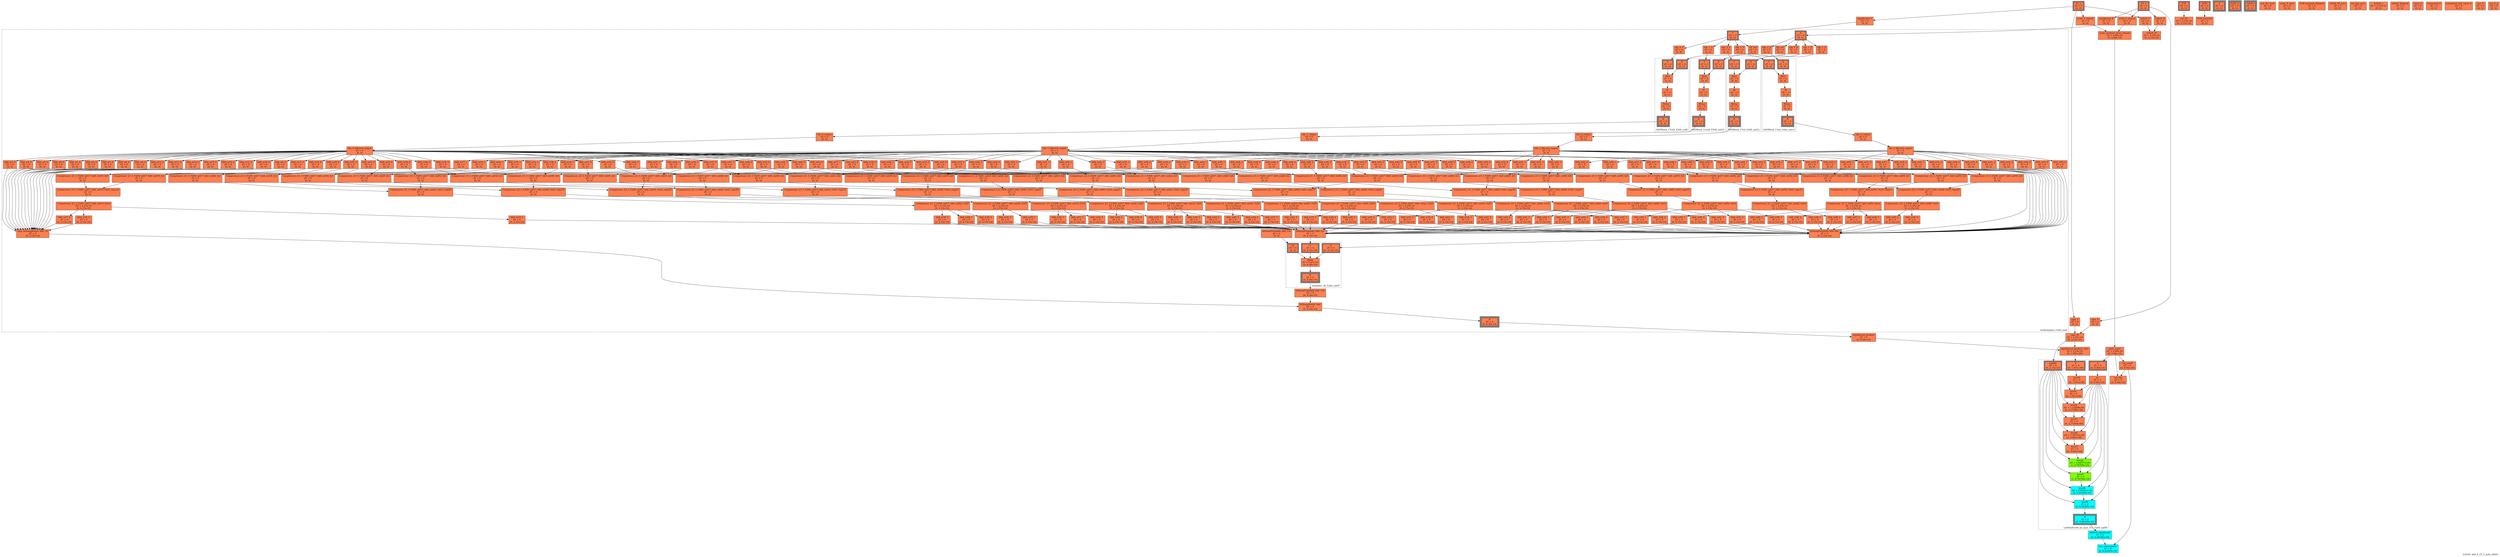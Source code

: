 digraph S3FDP_200_8_27_5_m56_HSSD
{
	//graph drawing options
	label=S3FDP_200_8_27_5_m56_HSSD;
	labelloc=bottom;
	labeljust=right;
	ratio=auto;
	nodesep=0.25;
	ranksep=0.5;

	//input/output signals of operator S3FDP_200_8_27_5_m56_HSSD
	S3_x__S3FDP_200_8_27_5_m56_HSSD [ label="S3_x\ndT = 0\n(0, 0)", shape=box, color=black, style="bold, filled", fillcolor=coral, peripheries=2 ];
	S3_y__S3FDP_200_8_27_5_m56_HSSD [ label="S3_y\ndT = 0\n(0, 0)", shape=box, color=black, style="bold, filled", fillcolor=coral, peripheries=2 ];
	FTZ__S3FDP_200_8_27_5_m56_HSSD [ label="FTZ\ndT = 0\n(0, 0)", shape=box, color=black, style="bold, filled", fillcolor=coral, peripheries=2 ];
	EOB__S3FDP_200_8_27_5_m56_HSSD [ label="EOB\ndT = 0\n(0, 0)", shape=box, color=black, style="bold, filled", fillcolor=coral, peripheries=2 ];
	A__S3FDP_200_8_27_5_m56_HSSD [ label="A\ndT = 0\n(0, 0)", shape=box, color=black, style="bold, filled", fillcolor=coral, peripheries=3 ];
	EOB_Q__S3FDP_200_8_27_5_m56_HSSD [ label="EOB_Q\ndT = 0\n(0, 0)", shape=box, color=black, style="bold, filled", fillcolor=coral, peripheries=3 ];
	isNaN__S3FDP_200_8_27_5_m56_HSSD [ label="isNaN\ndT = 0\n(0, 0)", shape=box, color=black, style="bold, filled", fillcolor=coral, peripheries=3 ];
	{rank=same S3_x__S3FDP_200_8_27_5_m56_HSSD, S3_y__S3FDP_200_8_27_5_m56_HSSD, FTZ__S3FDP_200_8_27_5_m56_HSSD, EOB__S3FDP_200_8_27_5_m56_HSSD};
	{rank=same A__S3FDP_200_8_27_5_m56_HSSD, EOB_Q__S3FDP_200_8_27_5_m56_HSSD, isNaN__S3FDP_200_8_27_5_m56_HSSD};
	//internal signals of operator S3FDP_200_8_27_5_m56_HSSD
	sign_X__S3FDP_200_8_27_5_m56_HSSD [ label="sign_X\ndT = 0\n(0, 0)", shape=box, color=black, style=filled, fillcolor=coral, peripheries=1 ];
	sign_Y__S3FDP_200_8_27_5_m56_HSSD [ label="sign_Y\ndT = 0\n(0, 0)", shape=box, color=black, style=filled, fillcolor=coral, peripheries=1 ];
	sign_M__S3FDP_200_8_27_5_m56_HSSD [ label="sign_M\ndT = 2.15e-10\n(0, 2.15e-10)", shape=box, color=black, style=filled, fillcolor=coral, peripheries=1 ];
	isNaN_X__S3FDP_200_8_27_5_m56_HSSD [ label="isNaN_X\ndT = 0\n(0, 0)", shape=box, color=black, style=filled, fillcolor=coral, peripheries=1 ];
	isNaN_Y__S3FDP_200_8_27_5_m56_HSSD [ label="isNaN_Y\ndT = 0\n(0, 0)", shape=box, color=black, style=filled, fillcolor=coral, peripheries=1 ];
	isNaN_M__S3FDP_200_8_27_5_m56_HSSD [ label="isNaN_M\ndT = 2.15e-10\n(0, 2.15e-10)", shape=box, color=black, style=filled, fillcolor=coral, peripheries=1 ];
	significand_X__S3FDP_200_8_27_5_m56_HSSD [ label="significand_X\ndT = 0\n(0, 0)", shape=box, color=black, style=filled, fillcolor=coral, peripheries=1 ];
	significand_Y__S3FDP_200_8_27_5_m56_HSSD [ label="significand_Y\ndT = 0\n(0, 0)", shape=box, color=black, style=filled, fillcolor=coral, peripheries=1 ];
	significand_product__S3FDP_200_8_27_5_m56_HSSD [ label="significand_product\ndT = 0\n(0, 8.36e-10)", shape=box, color=black, style=filled, fillcolor=coral, peripheries=1 ];
	scale_X_biased__S3FDP_200_8_27_5_m56_HSSD [ label="scale_X_biased\ndT = 0\n(0, 0)", shape=box, color=black, style=filled, fillcolor=coral, peripheries=1 ];
	scale_Y_biased__S3FDP_200_8_27_5_m56_HSSD [ label="scale_Y_biased\ndT = 0\n(0, 0)", shape=box, color=black, style=filled, fillcolor=coral, peripheries=1 ];
	scale_product_twice_biased__S3FDP_200_8_27_5_m56_HSSD [ label="scale_product_twice_biased\ndT = 4.98e-10\n(0, 4.98e-10)", shape=box, color=black, style=filled, fillcolor=coral, peripheries=1 ];
	significand_product_cpt1__S3FDP_200_8_27_5_m56_HSSD [ label="significand_product_cpt1\ndT = 2.15e-10\n(0, 1.051e-09)", shape=box, color=black, style=filled, fillcolor=coral, peripheries=1 ];
	shift_value__S3FDP_200_8_27_5_m56_HSSD [ label="shift_value\ndT = 4.98e-10\n(0, 9.96e-10)", shape=box, color=black, style=filled, fillcolor=coral, peripheries=1 ];
	shifted_significand__S3FDP_200_8_27_5_m56_HSSD [ label="shifted_significand\ndT = 0\n(2, 8.26385e-10)", shape=box, color=black, style=filled, fillcolor=cyan, peripheries=1 ];
	too_small__S3FDP_200_8_27_5_m56_HSSD [ label="too_small\ndT = 0\n(0, 9.96e-10)", shape=box, color=black, style=filled, fillcolor=coral, peripheries=1 ];
	too_big__S3FDP_200_8_27_5_m56_HSSD [ label="too_big\ndT = 0\n(0, 9.96e-10)", shape=box, color=black, style=filled, fillcolor=coral, peripheries=1 ];
	ext_summand1c__S3FDP_200_8_27_5_m56_HSSD [ label="ext_summand1c\ndT = 0\n(2, 8.26385e-10)", shape=box, color=black, style=filled, fillcolor=cyan, peripheries=1 ];
	not_ftz__S3FDP_200_8_27_5_m56_HSSD [ label="not_ftz\ndT = 2.15e-10\n(0, 2.15e-10)", shape=box, color=black, style=filled, fillcolor=coral, peripheries=1 ];
	EOB_internal__S3FDP_200_8_27_5_m56_HSSD [ label="EOB_internal\ndT = 0\n(0, 0)", shape=box, color=black, style=filled, fillcolor=coral, peripheries=1 ];
	not_ftz_sync__S3FDP_200_8_27_5_m56_HSSD [ label="not_ftz_sync\ndT = 0\n(0, 0)", shape=box, color=black, style=filled, fillcolor=coral, peripheries=1 ];
	carry_0_sync__S3FDP_200_8_27_5_m56_HSSD [ label="carry_0_sync\ndT = 0\n(0, 0)", shape=box, color=black, style=filled, fillcolor=coral, peripheries=1 ];
	EOB_internal_delayed__S3FDP_200_8_27_5_m56_HSSD [ label="EOB_internal_delayed\ndT = 0\n(0, 0)", shape=box, color=black, style=filled, fillcolor=coral, peripheries=1 ];
	isNaN_M_sync__S3FDP_200_8_27_5_m56_HSSD [ label="isNaN_M_sync\ndT = 0\n(0, 0)", shape=box, color=black, style=filled, fillcolor=coral, peripheries=1 ];
	too_big_sync__S3FDP_200_8_27_5_m56_HSSD [ label="too_big_sync\ndT = 0\n(0, 0)", shape=box, color=black, style=filled, fillcolor=coral, peripheries=1 ];
	isNaN_o__S3FDP_200_8_27_5_m56_HSSD [ label="isNaN_o\ndT = 2.15e-10\n(0, 0)", shape=box, color=black, style=filled, fillcolor=coral, peripheries=1 ];
	isNaN_delayed__S3FDP_200_8_27_5_m56_HSSD [ label="isNaN_delayed\ndT = 0\n(0, 0)", shape=box, color=black, style=filled, fillcolor=coral, peripheries=1 ];
	carry_0__S3FDP_200_8_27_5_m56_HSSD [ label="carry_0\ndT = 0\n(0, 0)", shape=box, color=black, style=filled, fillcolor=coral, peripheries=1 ];
	summand_0__S3FDP_200_8_27_5_m56_HSSD [ label="summand_0\ndT = 0\n(0, 0)", shape=box, color=black, style=filled, fillcolor=coral, peripheries=1 ];
	summand_and_carry_0__S3FDP_200_8_27_5_m56_HSSD [ label="summand_and_carry_0\ndT = 0\n(0, 0)", shape=box, color=black, style=filled, fillcolor=coral, peripheries=1 ];
	acc_0__S3FDP_200_8_27_5_m56_HSSD [ label="acc_0\ndT = 0\n(0, 0)", shape=box, color=black, style=filled, fillcolor=coral, peripheries=1 ];
	acc_0_q__S3FDP_200_8_27_5_m56_HSSD [ label="acc_0_q\ndT = 0\n(0, 0)", shape=box, color=black, style=filled, fillcolor=coral, peripheries=1 ];

	//subcomponents of operator S3FDP_200_8_27_5_m56_HSSD

	subgraph cluster_IntMultiplier_F200_uid4
	{
		//graph drawing options
		label=IntMultiplier_F200_uid4;
		labelloc=bottom;
		labeljust=right;
		style="bold, dotted";
		ratio=auto;
		nodesep=0.25;
		ranksep=0.5;

		//input/output signals of operator IntMultiplier_F200_uid4
		X__IntMultiplier_F200_uid4 [ label="X\ndT = 0\n(0, 0)", shape=box, color=black, style="bold, filled", fillcolor=coral, peripheries=2 ];
		Y__IntMultiplier_F200_uid4 [ label="Y\ndT = 0\n(0, 0)", shape=box, color=black, style="bold, filled", fillcolor=coral, peripheries=2 ];
		R__IntMultiplier_F200_uid4 [ label="R\ndT = 0\n(0, 8.36e-10)", shape=box, color=black, style="bold, filled", fillcolor=coral, peripheries=3 ];
		{rank=same X__IntMultiplier_F200_uid4, Y__IntMultiplier_F200_uid4};
		{rank=same R__IntMultiplier_F200_uid4};
		//internal signals of operator IntMultiplier_F200_uid4
		XX_m5__IntMultiplier_F200_uid4 [ label="XX_m5\ndT = 0\n(0, 0)", shape=box, color=black, style=filled, fillcolor=coral, peripheries=1 ];
		YY_m5__IntMultiplier_F200_uid4 [ label="YY_m5\ndT = 0\n(0, 0)", shape=box, color=black, style=filled, fillcolor=coral, peripheries=1 ];
		tile_0_X__IntMultiplier_F200_uid4 [ label="tile_0_X\ndT = 0\n(0, 0)", shape=box, color=black, style=filled, fillcolor=coral, peripheries=1 ];
		tile_0_Y__IntMultiplier_F200_uid4 [ label="tile_0_Y\ndT = 0\n(0, 0)", shape=box, color=black, style=filled, fillcolor=coral, peripheries=1 ];
		tile_0_output__IntMultiplier_F200_uid4 [ label="tile_0_output\ndT = 0\n(0, 0)", shape=box, color=black, style=filled, fillcolor=coral, peripheries=1 ];
		tile_0_filtered_output__IntMultiplier_F200_uid4 [ label="tile_0_filtered_output\ndT = 0\n(0, 0)", shape=box, color=black, style=filled, fillcolor=coral, peripheries=1 ];
		bh6_w0_0__IntMultiplier_F200_uid4 [ label="bh6_w0_0\ndT = 0\n(0, 0)", shape=box, color=black, style=filled, fillcolor=coral, peripheries=1 ];
		bh6_w1_0__IntMultiplier_F200_uid4 [ label="bh6_w1_0\ndT = 0\n(0, 0)", shape=box, color=black, style=filled, fillcolor=coral, peripheries=1 ];
		bh6_w2_0__IntMultiplier_F200_uid4 [ label="bh6_w2_0\ndT = 0\n(0, 0)", shape=box, color=black, style=filled, fillcolor=coral, peripheries=1 ];
		bh6_w3_0__IntMultiplier_F200_uid4 [ label="bh6_w3_0\ndT = 0\n(0, 0)", shape=box, color=black, style=filled, fillcolor=coral, peripheries=1 ];
		bh6_w4_0__IntMultiplier_F200_uid4 [ label="bh6_w4_0\ndT = 0\n(0, 0)", shape=box, color=black, style=filled, fillcolor=coral, peripheries=1 ];
		bh6_w5_0__IntMultiplier_F200_uid4 [ label="bh6_w5_0\ndT = 0\n(0, 0)", shape=box, color=black, style=filled, fillcolor=coral, peripheries=1 ];
		bh6_w6_0__IntMultiplier_F200_uid4 [ label="bh6_w6_0\ndT = 0\n(0, 0)", shape=box, color=black, style=filled, fillcolor=coral, peripheries=1 ];
		bh6_w7_0__IntMultiplier_F200_uid4 [ label="bh6_w7_0\ndT = 0\n(0, 0)", shape=box, color=black, style=filled, fillcolor=coral, peripheries=1 ];
		bh6_w8_0__IntMultiplier_F200_uid4 [ label="bh6_w8_0\ndT = 0\n(0, 0)", shape=box, color=black, style=filled, fillcolor=coral, peripheries=1 ];
		bh6_w9_0__IntMultiplier_F200_uid4 [ label="bh6_w9_0\ndT = 0\n(0, 0)", shape=box, color=black, style=filled, fillcolor=coral, peripheries=1 ];
		bh6_w10_0__IntMultiplier_F200_uid4 [ label="bh6_w10_0\ndT = 0\n(0, 0)", shape=box, color=black, style=filled, fillcolor=coral, peripheries=1 ];
		bh6_w11_0__IntMultiplier_F200_uid4 [ label="bh6_w11_0\ndT = 0\n(0, 0)", shape=box, color=black, style=filled, fillcolor=coral, peripheries=1 ];
		bh6_w12_0__IntMultiplier_F200_uid4 [ label="bh6_w12_0\ndT = 0\n(0, 0)", shape=box, color=black, style=filled, fillcolor=coral, peripheries=1 ];
		bh6_w13_0__IntMultiplier_F200_uid4 [ label="bh6_w13_0\ndT = 0\n(0, 0)", shape=box, color=black, style=filled, fillcolor=coral, peripheries=1 ];
		bh6_w14_0__IntMultiplier_F200_uid4 [ label="bh6_w14_0\ndT = 0\n(0, 0)", shape=box, color=black, style=filled, fillcolor=coral, peripheries=1 ];
		bh6_w15_0__IntMultiplier_F200_uid4 [ label="bh6_w15_0\ndT = 0\n(0, 0)", shape=box, color=black, style=filled, fillcolor=coral, peripheries=1 ];
		bh6_w16_0__IntMultiplier_F200_uid4 [ label="bh6_w16_0\ndT = 0\n(0, 0)", shape=box, color=black, style=filled, fillcolor=coral, peripheries=1 ];
		bh6_w17_0__IntMultiplier_F200_uid4 [ label="bh6_w17_0\ndT = 0\n(0, 0)", shape=box, color=black, style=filled, fillcolor=coral, peripheries=1 ];
		bh6_w18_0__IntMultiplier_F200_uid4 [ label="bh6_w18_0\ndT = 0\n(0, 0)", shape=box, color=black, style=filled, fillcolor=coral, peripheries=1 ];
		bh6_w19_0__IntMultiplier_F200_uid4 [ label="bh6_w19_0\ndT = 0\n(0, 0)", shape=box, color=black, style=filled, fillcolor=coral, peripheries=1 ];
		bh6_w20_0__IntMultiplier_F200_uid4 [ label="bh6_w20_0\ndT = 0\n(0, 0)", shape=box, color=black, style=filled, fillcolor=coral, peripheries=1 ];
		bh6_w21_0__IntMultiplier_F200_uid4 [ label="bh6_w21_0\ndT = 0\n(0, 0)", shape=box, color=black, style=filled, fillcolor=coral, peripheries=1 ];
		bh6_w22_0__IntMultiplier_F200_uid4 [ label="bh6_w22_0\ndT = 0\n(0, 0)", shape=box, color=black, style=filled, fillcolor=coral, peripheries=1 ];
		bh6_w23_0__IntMultiplier_F200_uid4 [ label="bh6_w23_0\ndT = 0\n(0, 0)", shape=box, color=black, style=filled, fillcolor=coral, peripheries=1 ];
		bh6_w24_0__IntMultiplier_F200_uid4 [ label="bh6_w24_0\ndT = 0\n(0, 0)", shape=box, color=black, style=filled, fillcolor=coral, peripheries=1 ];
		bh6_w25_0__IntMultiplier_F200_uid4 [ label="bh6_w25_0\ndT = 0\n(0, 0)", shape=box, color=black, style=filled, fillcolor=coral, peripheries=1 ];
		bh6_w26_0__IntMultiplier_F200_uid4 [ label="bh6_w26_0\ndT = 0\n(0, 0)", shape=box, color=black, style=filled, fillcolor=coral, peripheries=1 ];
		bh6_w27_0__IntMultiplier_F200_uid4 [ label="bh6_w27_0\ndT = 0\n(0, 0)", shape=box, color=black, style=filled, fillcolor=coral, peripheries=1 ];
		bh6_w28_0__IntMultiplier_F200_uid4 [ label="bh6_w28_0\ndT = 0\n(0, 0)", shape=box, color=black, style=filled, fillcolor=coral, peripheries=1 ];
		bh6_w29_0__IntMultiplier_F200_uid4 [ label="bh6_w29_0\ndT = 0\n(0, 0)", shape=box, color=black, style=filled, fillcolor=coral, peripheries=1 ];
		bh6_w30_0__IntMultiplier_F200_uid4 [ label="bh6_w30_0\ndT = 0\n(0, 0)", shape=box, color=black, style=filled, fillcolor=coral, peripheries=1 ];
		bh6_w31_0__IntMultiplier_F200_uid4 [ label="bh6_w31_0\ndT = 0\n(0, 0)", shape=box, color=black, style=filled, fillcolor=coral, peripheries=1 ];
		bh6_w32_0__IntMultiplier_F200_uid4 [ label="bh6_w32_0\ndT = 0\n(0, 0)", shape=box, color=black, style=filled, fillcolor=coral, peripheries=1 ];
		bh6_w33_0__IntMultiplier_F200_uid4 [ label="bh6_w33_0\ndT = 0\n(0, 0)", shape=box, color=black, style=filled, fillcolor=coral, peripheries=1 ];
		bh6_w34_0__IntMultiplier_F200_uid4 [ label="bh6_w34_0\ndT = 0\n(0, 0)", shape=box, color=black, style=filled, fillcolor=coral, peripheries=1 ];
		bh6_w35_0__IntMultiplier_F200_uid4 [ label="bh6_w35_0\ndT = 0\n(0, 0)", shape=box, color=black, style=filled, fillcolor=coral, peripheries=1 ];
		bh6_w36_0__IntMultiplier_F200_uid4 [ label="bh6_w36_0\ndT = 0\n(0, 0)", shape=box, color=black, style=filled, fillcolor=coral, peripheries=1 ];
		bh6_w37_0__IntMultiplier_F200_uid4 [ label="bh6_w37_0\ndT = 0\n(0, 0)", shape=box, color=black, style=filled, fillcolor=coral, peripheries=1 ];
		bh6_w38_0__IntMultiplier_F200_uid4 [ label="bh6_w38_0\ndT = 0\n(0, 0)", shape=box, color=black, style=filled, fillcolor=coral, peripheries=1 ];
		bh6_w39_0__IntMultiplier_F200_uid4 [ label="bh6_w39_0\ndT = 0\n(0, 0)", shape=box, color=black, style=filled, fillcolor=coral, peripheries=1 ];
		bh6_w40_0__IntMultiplier_F200_uid4 [ label="bh6_w40_0\ndT = 0\n(0, 0)", shape=box, color=black, style=filled, fillcolor=coral, peripheries=1 ];
		tile_1_X__IntMultiplier_F200_uid4 [ label="tile_1_X\ndT = 0\n(0, 0)", shape=box, color=black, style=filled, fillcolor=coral, peripheries=1 ];
		tile_1_Y__IntMultiplier_F200_uid4 [ label="tile_1_Y\ndT = 0\n(0, 0)", shape=box, color=black, style=filled, fillcolor=coral, peripheries=1 ];
		tile_1_output__IntMultiplier_F200_uid4 [ label="tile_1_output\ndT = 0\n(0, 0)", shape=box, color=black, style=filled, fillcolor=coral, peripheries=1 ];
		tile_1_filtered_output__IntMultiplier_F200_uid4 [ label="tile_1_filtered_output\ndT = 0\n(0, 0)", shape=box, color=black, style=filled, fillcolor=coral, peripheries=1 ];
		bh6_w17_1__IntMultiplier_F200_uid4 [ label="bh6_w17_1\ndT = 0\n(0, 0)", shape=box, color=black, style=filled, fillcolor=coral, peripheries=1 ];
		bh6_w18_1__IntMultiplier_F200_uid4 [ label="bh6_w18_1\ndT = 0\n(0, 0)", shape=box, color=black, style=filled, fillcolor=coral, peripheries=1 ];
		bh6_w19_1__IntMultiplier_F200_uid4 [ label="bh6_w19_1\ndT = 0\n(0, 0)", shape=box, color=black, style=filled, fillcolor=coral, peripheries=1 ];
		bh6_w20_1__IntMultiplier_F200_uid4 [ label="bh6_w20_1\ndT = 0\n(0, 0)", shape=box, color=black, style=filled, fillcolor=coral, peripheries=1 ];
		bh6_w21_1__IntMultiplier_F200_uid4 [ label="bh6_w21_1\ndT = 0\n(0, 0)", shape=box, color=black, style=filled, fillcolor=coral, peripheries=1 ];
		bh6_w22_1__IntMultiplier_F200_uid4 [ label="bh6_w22_1\ndT = 0\n(0, 0)", shape=box, color=black, style=filled, fillcolor=coral, peripheries=1 ];
		bh6_w23_1__IntMultiplier_F200_uid4 [ label="bh6_w23_1\ndT = 0\n(0, 0)", shape=box, color=black, style=filled, fillcolor=coral, peripheries=1 ];
		bh6_w24_1__IntMultiplier_F200_uid4 [ label="bh6_w24_1\ndT = 0\n(0, 0)", shape=box, color=black, style=filled, fillcolor=coral, peripheries=1 ];
		bh6_w25_1__IntMultiplier_F200_uid4 [ label="bh6_w25_1\ndT = 0\n(0, 0)", shape=box, color=black, style=filled, fillcolor=coral, peripheries=1 ];
		bh6_w26_1__IntMultiplier_F200_uid4 [ label="bh6_w26_1\ndT = 0\n(0, 0)", shape=box, color=black, style=filled, fillcolor=coral, peripheries=1 ];
		bh6_w27_1__IntMultiplier_F200_uid4 [ label="bh6_w27_1\ndT = 0\n(0, 0)", shape=box, color=black, style=filled, fillcolor=coral, peripheries=1 ];
		bh6_w28_1__IntMultiplier_F200_uid4 [ label="bh6_w28_1\ndT = 0\n(0, 0)", shape=box, color=black, style=filled, fillcolor=coral, peripheries=1 ];
		bh6_w29_1__IntMultiplier_F200_uid4 [ label="bh6_w29_1\ndT = 0\n(0, 0)", shape=box, color=black, style=filled, fillcolor=coral, peripheries=1 ];
		bh6_w30_1__IntMultiplier_F200_uid4 [ label="bh6_w30_1\ndT = 0\n(0, 0)", shape=box, color=black, style=filled, fillcolor=coral, peripheries=1 ];
		bh6_w31_1__IntMultiplier_F200_uid4 [ label="bh6_w31_1\ndT = 0\n(0, 0)", shape=box, color=black, style=filled, fillcolor=coral, peripheries=1 ];
		bh6_w32_1__IntMultiplier_F200_uid4 [ label="bh6_w32_1\ndT = 0\n(0, 0)", shape=box, color=black, style=filled, fillcolor=coral, peripheries=1 ];
		bh6_w33_1__IntMultiplier_F200_uid4 [ label="bh6_w33_1\ndT = 0\n(0, 0)", shape=box, color=black, style=filled, fillcolor=coral, peripheries=1 ];
		bh6_w34_1__IntMultiplier_F200_uid4 [ label="bh6_w34_1\ndT = 0\n(0, 0)", shape=box, color=black, style=filled, fillcolor=coral, peripheries=1 ];
		bh6_w35_1__IntMultiplier_F200_uid4 [ label="bh6_w35_1\ndT = 0\n(0, 0)", shape=box, color=black, style=filled, fillcolor=coral, peripheries=1 ];
		bh6_w36_1__IntMultiplier_F200_uid4 [ label="bh6_w36_1\ndT = 0\n(0, 0)", shape=box, color=black, style=filled, fillcolor=coral, peripheries=1 ];
		bh6_w37_1__IntMultiplier_F200_uid4 [ label="bh6_w37_1\ndT = 0\n(0, 0)", shape=box, color=black, style=filled, fillcolor=coral, peripheries=1 ];
		bh6_w38_1__IntMultiplier_F200_uid4 [ label="bh6_w38_1\ndT = 0\n(0, 0)", shape=box, color=black, style=filled, fillcolor=coral, peripheries=1 ];
		bh6_w39_1__IntMultiplier_F200_uid4 [ label="bh6_w39_1\ndT = 0\n(0, 0)", shape=box, color=black, style=filled, fillcolor=coral, peripheries=1 ];
		bh6_w40_1__IntMultiplier_F200_uid4 [ label="bh6_w40_1\ndT = 0\n(0, 0)", shape=box, color=black, style=filled, fillcolor=coral, peripheries=1 ];
		bh6_w41_0__IntMultiplier_F200_uid4 [ label="bh6_w41_0\ndT = 0\n(0, 0)", shape=box, color=black, style=filled, fillcolor=coral, peripheries=1 ];
		bh6_w42_0__IntMultiplier_F200_uid4 [ label="bh6_w42_0\ndT = 0\n(0, 0)", shape=box, color=black, style=filled, fillcolor=coral, peripheries=1 ];
		bh6_w43_0__IntMultiplier_F200_uid4 [ label="bh6_w43_0\ndT = 0\n(0, 0)", shape=box, color=black, style=filled, fillcolor=coral, peripheries=1 ];
		bh6_w44_0__IntMultiplier_F200_uid4 [ label="bh6_w44_0\ndT = 0\n(0, 0)", shape=box, color=black, style=filled, fillcolor=coral, peripheries=1 ];
		bh6_w45_0__IntMultiplier_F200_uid4 [ label="bh6_w45_0\ndT = 0\n(0, 0)", shape=box, color=black, style=filled, fillcolor=coral, peripheries=1 ];
		bh6_w46_0__IntMultiplier_F200_uid4 [ label="bh6_w46_0\ndT = 0\n(0, 0)", shape=box, color=black, style=filled, fillcolor=coral, peripheries=1 ];
		bh6_w47_0__IntMultiplier_F200_uid4 [ label="bh6_w47_0\ndT = 0\n(0, 0)", shape=box, color=black, style=filled, fillcolor=coral, peripheries=1 ];
		bh6_w48_0__IntMultiplier_F200_uid4 [ label="bh6_w48_0\ndT = 0\n(0, 0)", shape=box, color=black, style=filled, fillcolor=coral, peripheries=1 ];
		bh6_w49_0__IntMultiplier_F200_uid4 [ label="bh6_w49_0\ndT = 0\n(0, 0)", shape=box, color=black, style=filled, fillcolor=coral, peripheries=1 ];
		bh6_w50_0__IntMultiplier_F200_uid4 [ label="bh6_w50_0\ndT = 0\n(0, 0)", shape=box, color=black, style=filled, fillcolor=coral, peripheries=1 ];
		bh6_w51_0__IntMultiplier_F200_uid4 [ label="bh6_w51_0\ndT = 0\n(0, 0)", shape=box, color=black, style=filled, fillcolor=coral, peripheries=1 ];
		tile_2_X__IntMultiplier_F200_uid4 [ label="tile_2_X\ndT = 0\n(0, 0)", shape=box, color=black, style=filled, fillcolor=coral, peripheries=1 ];
		tile_2_Y__IntMultiplier_F200_uid4 [ label="tile_2_Y\ndT = 0\n(0, 0)", shape=box, color=black, style=filled, fillcolor=coral, peripheries=1 ];
		tile_2_output__IntMultiplier_F200_uid4 [ label="tile_2_output\ndT = 0\n(0, 0)", shape=box, color=black, style=filled, fillcolor=coral, peripheries=1 ];
		tile_2_filtered_output__IntMultiplier_F200_uid4 [ label="tile_2_filtered_output\ndT = 0\n(0, 0)", shape=box, color=black, style=filled, fillcolor=coral, peripheries=1 ];
		bh6_w24_2__IntMultiplier_F200_uid4 [ label="bh6_w24_2\ndT = 0\n(0, 0)", shape=box, color=black, style=filled, fillcolor=coral, peripheries=1 ];
		bh6_w25_2__IntMultiplier_F200_uid4 [ label="bh6_w25_2\ndT = 0\n(0, 0)", shape=box, color=black, style=filled, fillcolor=coral, peripheries=1 ];
		bh6_w26_2__IntMultiplier_F200_uid4 [ label="bh6_w26_2\ndT = 0\n(0, 0)", shape=box, color=black, style=filled, fillcolor=coral, peripheries=1 ];
		bh6_w27_2__IntMultiplier_F200_uid4 [ label="bh6_w27_2\ndT = 0\n(0, 0)", shape=box, color=black, style=filled, fillcolor=coral, peripheries=1 ];
		bh6_w28_2__IntMultiplier_F200_uid4 [ label="bh6_w28_2\ndT = 0\n(0, 0)", shape=box, color=black, style=filled, fillcolor=coral, peripheries=1 ];
		bh6_w29_2__IntMultiplier_F200_uid4 [ label="bh6_w29_2\ndT = 0\n(0, 0)", shape=box, color=black, style=filled, fillcolor=coral, peripheries=1 ];
		bh6_w30_2__IntMultiplier_F200_uid4 [ label="bh6_w30_2\ndT = 0\n(0, 0)", shape=box, color=black, style=filled, fillcolor=coral, peripheries=1 ];
		bh6_w31_2__IntMultiplier_F200_uid4 [ label="bh6_w31_2\ndT = 0\n(0, 0)", shape=box, color=black, style=filled, fillcolor=coral, peripheries=1 ];
		bh6_w32_2__IntMultiplier_F200_uid4 [ label="bh6_w32_2\ndT = 0\n(0, 0)", shape=box, color=black, style=filled, fillcolor=coral, peripheries=1 ];
		bh6_w33_2__IntMultiplier_F200_uid4 [ label="bh6_w33_2\ndT = 0\n(0, 0)", shape=box, color=black, style=filled, fillcolor=coral, peripheries=1 ];
		bh6_w34_2__IntMultiplier_F200_uid4 [ label="bh6_w34_2\ndT = 0\n(0, 0)", shape=box, color=black, style=filled, fillcolor=coral, peripheries=1 ];
		bh6_w35_2__IntMultiplier_F200_uid4 [ label="bh6_w35_2\ndT = 0\n(0, 0)", shape=box, color=black, style=filled, fillcolor=coral, peripheries=1 ];
		bh6_w36_2__IntMultiplier_F200_uid4 [ label="bh6_w36_2\ndT = 0\n(0, 0)", shape=box, color=black, style=filled, fillcolor=coral, peripheries=1 ];
		bh6_w37_2__IntMultiplier_F200_uid4 [ label="bh6_w37_2\ndT = 0\n(0, 0)", shape=box, color=black, style=filled, fillcolor=coral, peripheries=1 ];
		bh6_w38_2__IntMultiplier_F200_uid4 [ label="bh6_w38_2\ndT = 0\n(0, 0)", shape=box, color=black, style=filled, fillcolor=coral, peripheries=1 ];
		bh6_w39_2__IntMultiplier_F200_uid4 [ label="bh6_w39_2\ndT = 0\n(0, 0)", shape=box, color=black, style=filled, fillcolor=coral, peripheries=1 ];
		bh6_w40_2__IntMultiplier_F200_uid4 [ label="bh6_w40_2\ndT = 0\n(0, 0)", shape=box, color=black, style=filled, fillcolor=coral, peripheries=1 ];
		bh6_w41_1__IntMultiplier_F200_uid4 [ label="bh6_w41_1\ndT = 0\n(0, 0)", shape=box, color=black, style=filled, fillcolor=coral, peripheries=1 ];
		bh6_w42_1__IntMultiplier_F200_uid4 [ label="bh6_w42_1\ndT = 0\n(0, 0)", shape=box, color=black, style=filled, fillcolor=coral, peripheries=1 ];
		bh6_w43_1__IntMultiplier_F200_uid4 [ label="bh6_w43_1\ndT = 0\n(0, 0)", shape=box, color=black, style=filled, fillcolor=coral, peripheries=1 ];
		bh6_w44_1__IntMultiplier_F200_uid4 [ label="bh6_w44_1\ndT = 0\n(0, 0)", shape=box, color=black, style=filled, fillcolor=coral, peripheries=1 ];
		tile_3_X__IntMultiplier_F200_uid4 [ label="tile_3_X\ndT = 0\n(0, 0)", shape=box, color=black, style=filled, fillcolor=coral, peripheries=1 ];
		tile_3_Y__IntMultiplier_F200_uid4 [ label="tile_3_Y\ndT = 0\n(0, 0)", shape=box, color=black, style=filled, fillcolor=coral, peripheries=1 ];
		tile_3_output__IntMultiplier_F200_uid4 [ label="tile_3_output\ndT = 0\n(0, 0)", shape=box, color=black, style=filled, fillcolor=coral, peripheries=1 ];
		tile_3_filtered_output__IntMultiplier_F200_uid4 [ label="tile_3_filtered_output\ndT = 0\n(0, 0)", shape=box, color=black, style=filled, fillcolor=coral, peripheries=1 ];
		bh6_w41_2__IntMultiplier_F200_uid4 [ label="bh6_w41_2\ndT = 0\n(0, 0)", shape=box, color=black, style=filled, fillcolor=coral, peripheries=1 ];
		bh6_w42_2__IntMultiplier_F200_uid4 [ label="bh6_w42_2\ndT = 0\n(0, 0)", shape=box, color=black, style=filled, fillcolor=coral, peripheries=1 ];
		bh6_w43_2__IntMultiplier_F200_uid4 [ label="bh6_w43_2\ndT = 0\n(0, 0)", shape=box, color=black, style=filled, fillcolor=coral, peripheries=1 ];
		bh6_w44_2__IntMultiplier_F200_uid4 [ label="bh6_w44_2\ndT = 0\n(0, 0)", shape=box, color=black, style=filled, fillcolor=coral, peripheries=1 ];
		bh6_w45_1__IntMultiplier_F200_uid4 [ label="bh6_w45_1\ndT = 0\n(0, 0)", shape=box, color=black, style=filled, fillcolor=coral, peripheries=1 ];
		bh6_w46_1__IntMultiplier_F200_uid4 [ label="bh6_w46_1\ndT = 0\n(0, 0)", shape=box, color=black, style=filled, fillcolor=coral, peripheries=1 ];
		bh6_w47_1__IntMultiplier_F200_uid4 [ label="bh6_w47_1\ndT = 0\n(0, 0)", shape=box, color=black, style=filled, fillcolor=coral, peripheries=1 ];
		bh6_w48_1__IntMultiplier_F200_uid4 [ label="bh6_w48_1\ndT = 0\n(0, 0)", shape=box, color=black, style=filled, fillcolor=coral, peripheries=1 ];
		bh6_w49_1__IntMultiplier_F200_uid4 [ label="bh6_w49_1\ndT = 0\n(0, 0)", shape=box, color=black, style=filled, fillcolor=coral, peripheries=1 ];
		bh6_w50_1__IntMultiplier_F200_uid4 [ label="bh6_w50_1\ndT = 0\n(0, 0)", shape=box, color=black, style=filled, fillcolor=coral, peripheries=1 ];
		bh6_w51_1__IntMultiplier_F200_uid4 [ label="bh6_w51_1\ndT = 0\n(0, 0)", shape=box, color=black, style=filled, fillcolor=coral, peripheries=1 ];
		bh6_w52_0__IntMultiplier_F200_uid4 [ label="bh6_w52_0\ndT = 0\n(0, 0)", shape=box, color=black, style=filled, fillcolor=coral, peripheries=1 ];
		bh6_w53_0__IntMultiplier_F200_uid4 [ label="bh6_w53_0\ndT = 0\n(0, 0)", shape=box, color=black, style=filled, fillcolor=coral, peripheries=1 ];
		bh6_w54_0__IntMultiplier_F200_uid4 [ label="bh6_w54_0\ndT = 0\n(0, 0)", shape=box, color=black, style=filled, fillcolor=coral, peripheries=1 ];
		bh6_w55_0__IntMultiplier_F200_uid4 [ label="bh6_w55_0\ndT = 0\n(0, 0)", shape=box, color=black, style=filled, fillcolor=coral, peripheries=1 ];
		Compressor_23_3_F200_uid17_bh6_uid18_In0__IntMultiplier_F200_uid4 [ label="Compressor_23_3_F200_uid17_bh6_uid18_In0\ndT = 0\n(0, 0)", shape=box, color=black, style=filled, fillcolor=coral, peripheries=1 ];
		Compressor_23_3_F200_uid17_bh6_uid18_In1__IntMultiplier_F200_uid4 [ label="Compressor_23_3_F200_uid17_bh6_uid18_In1\ndT = 0\n(0, 0)", shape=box, color=black, style=filled, fillcolor=coral, peripheries=1 ];
		Compressor_23_3_F200_uid17_bh6_uid18_Out0__IntMultiplier_F200_uid4 [ label="Compressor_23_3_F200_uid17_bh6_uid18_Out0\ndT = 2.15e-10\n(0, 2.15e-10)", shape=box, color=black, style=filled, fillcolor=coral, peripheries=1 ];
		Compressor_23_3_F200_uid17_bh6_uid18_Out0_copy19__IntMultiplier_F200_uid4 [ label="Compressor_23_3_F200_uid17_bh6_uid18_Out0_copy19\ndT = 0\n(0, 0)", shape=box, color=black, style=filled, fillcolor=coral, peripheries=1 ];
		bh6_w17_2__IntMultiplier_F200_uid4 [ label="bh6_w17_2\ndT = 0\n(0, 2.15e-10)", shape=box, color=black, style=filled, fillcolor=coral, peripheries=1 ];
		bh6_w18_2__IntMultiplier_F200_uid4 [ label="bh6_w18_2\ndT = 0\n(0, 2.15e-10)", shape=box, color=black, style=filled, fillcolor=coral, peripheries=1 ];
		bh6_w19_2__IntMultiplier_F200_uid4 [ label="bh6_w19_2\ndT = 0\n(0, 2.15e-10)", shape=box, color=black, style=filled, fillcolor=coral, peripheries=1 ];
		Compressor_23_3_F200_uid17_bh6_uid20_In0__IntMultiplier_F200_uid4 [ label="Compressor_23_3_F200_uid17_bh6_uid20_In0\ndT = 0\n(0, 0)", shape=box, color=black, style=filled, fillcolor=coral, peripheries=1 ];
		Compressor_23_3_F200_uid17_bh6_uid20_In1__IntMultiplier_F200_uid4 [ label="Compressor_23_3_F200_uid17_bh6_uid20_In1\ndT = 0\n(0, 0)", shape=box, color=black, style=filled, fillcolor=coral, peripheries=1 ];
		Compressor_23_3_F200_uid17_bh6_uid20_Out0__IntMultiplier_F200_uid4 [ label="Compressor_23_3_F200_uid17_bh6_uid20_Out0\ndT = 2.15e-10\n(0, 2.15e-10)", shape=box, color=black, style=filled, fillcolor=coral, peripheries=1 ];
		Compressor_23_3_F200_uid17_bh6_uid20_Out0_copy21__IntMultiplier_F200_uid4 [ label="Compressor_23_3_F200_uid17_bh6_uid20_Out0_copy21\ndT = 0\n(0, 0)", shape=box, color=black, style=filled, fillcolor=coral, peripheries=1 ];
		bh6_w19_3__IntMultiplier_F200_uid4 [ label="bh6_w19_3\ndT = 0\n(0, 2.15e-10)", shape=box, color=black, style=filled, fillcolor=coral, peripheries=1 ];
		bh6_w20_2__IntMultiplier_F200_uid4 [ label="bh6_w20_2\ndT = 0\n(0, 2.15e-10)", shape=box, color=black, style=filled, fillcolor=coral, peripheries=1 ];
		bh6_w21_2__IntMultiplier_F200_uid4 [ label="bh6_w21_2\ndT = 0\n(0, 2.15e-10)", shape=box, color=black, style=filled, fillcolor=coral, peripheries=1 ];
		Compressor_23_3_F200_uid17_bh6_uid22_In0__IntMultiplier_F200_uid4 [ label="Compressor_23_3_F200_uid17_bh6_uid22_In0\ndT = 0\n(0, 0)", shape=box, color=black, style=filled, fillcolor=coral, peripheries=1 ];
		Compressor_23_3_F200_uid17_bh6_uid22_In1__IntMultiplier_F200_uid4 [ label="Compressor_23_3_F200_uid17_bh6_uid22_In1\ndT = 0\n(0, 0)", shape=box, color=black, style=filled, fillcolor=coral, peripheries=1 ];
		Compressor_23_3_F200_uid17_bh6_uid22_Out0__IntMultiplier_F200_uid4 [ label="Compressor_23_3_F200_uid17_bh6_uid22_Out0\ndT = 2.15e-10\n(0, 2.15e-10)", shape=box, color=black, style=filled, fillcolor=coral, peripheries=1 ];
		Compressor_23_3_F200_uid17_bh6_uid22_Out0_copy23__IntMultiplier_F200_uid4 [ label="Compressor_23_3_F200_uid17_bh6_uid22_Out0_copy23\ndT = 0\n(0, 0)", shape=box, color=black, style=filled, fillcolor=coral, peripheries=1 ];
		bh6_w21_3__IntMultiplier_F200_uid4 [ label="bh6_w21_3\ndT = 0\n(0, 2.15e-10)", shape=box, color=black, style=filled, fillcolor=coral, peripheries=1 ];
		bh6_w22_2__IntMultiplier_F200_uid4 [ label="bh6_w22_2\ndT = 0\n(0, 2.15e-10)", shape=box, color=black, style=filled, fillcolor=coral, peripheries=1 ];
		bh6_w23_2__IntMultiplier_F200_uid4 [ label="bh6_w23_2\ndT = 0\n(0, 2.15e-10)", shape=box, color=black, style=filled, fillcolor=coral, peripheries=1 ];
		Compressor_3_2_F200_uid25_bh6_uid26_In0__IntMultiplier_F200_uid4 [ label="Compressor_3_2_F200_uid25_bh6_uid26_In0\ndT = 0\n(0, 0)", shape=box, color=black, style=filled, fillcolor=coral, peripheries=1 ];
		Compressor_3_2_F200_uid25_bh6_uid26_Out0__IntMultiplier_F200_uid4 [ label="Compressor_3_2_F200_uid25_bh6_uid26_Out0\ndT = 2.15e-10\n(0, 2.15e-10)", shape=box, color=black, style=filled, fillcolor=coral, peripheries=1 ];
		Compressor_3_2_F200_uid25_bh6_uid26_Out0_copy27__IntMultiplier_F200_uid4 [ label="Compressor_3_2_F200_uid25_bh6_uid26_Out0_copy27\ndT = 0\n(0, 0)", shape=box, color=black, style=filled, fillcolor=coral, peripheries=1 ];
		bh6_w23_3__IntMultiplier_F200_uid4 [ label="bh6_w23_3\ndT = 0\n(0, 2.15e-10)", shape=box, color=black, style=filled, fillcolor=coral, peripheries=1 ];
		bh6_w24_3__IntMultiplier_F200_uid4 [ label="bh6_w24_3\ndT = 0\n(0, 2.15e-10)", shape=box, color=black, style=filled, fillcolor=coral, peripheries=1 ];
		Compressor_23_3_F200_uid17_bh6_uid28_In0__IntMultiplier_F200_uid4 [ label="Compressor_23_3_F200_uid17_bh6_uid28_In0\ndT = 0\n(0, 0)", shape=box, color=black, style=filled, fillcolor=coral, peripheries=1 ];
		Compressor_23_3_F200_uid17_bh6_uid28_In1__IntMultiplier_F200_uid4 [ label="Compressor_23_3_F200_uid17_bh6_uid28_In1\ndT = 0\n(0, 0)", shape=box, color=black, style=filled, fillcolor=coral, peripheries=1 ];
		Compressor_23_3_F200_uid17_bh6_uid28_Out0__IntMultiplier_F200_uid4 [ label="Compressor_23_3_F200_uid17_bh6_uid28_Out0\ndT = 2.15e-10\n(0, 2.15e-10)", shape=box, color=black, style=filled, fillcolor=coral, peripheries=1 ];
		Compressor_23_3_F200_uid17_bh6_uid28_Out0_copy29__IntMultiplier_F200_uid4 [ label="Compressor_23_3_F200_uid17_bh6_uid28_Out0_copy29\ndT = 0\n(0, 0)", shape=box, color=black, style=filled, fillcolor=coral, peripheries=1 ];
		bh6_w24_4__IntMultiplier_F200_uid4 [ label="bh6_w24_4\ndT = 0\n(0, 2.15e-10)", shape=box, color=black, style=filled, fillcolor=coral, peripheries=1 ];
		bh6_w25_3__IntMultiplier_F200_uid4 [ label="bh6_w25_3\ndT = 0\n(0, 2.15e-10)", shape=box, color=black, style=filled, fillcolor=coral, peripheries=1 ];
		bh6_w26_3__IntMultiplier_F200_uid4 [ label="bh6_w26_3\ndT = 0\n(0, 2.15e-10)", shape=box, color=black, style=filled, fillcolor=coral, peripheries=1 ];
		Compressor_23_3_F200_uid17_bh6_uid30_In0__IntMultiplier_F200_uid4 [ label="Compressor_23_3_F200_uid17_bh6_uid30_In0\ndT = 0\n(0, 0)", shape=box, color=black, style=filled, fillcolor=coral, peripheries=1 ];
		Compressor_23_3_F200_uid17_bh6_uid30_In1__IntMultiplier_F200_uid4 [ label="Compressor_23_3_F200_uid17_bh6_uid30_In1\ndT = 0\n(0, 0)", shape=box, color=black, style=filled, fillcolor=coral, peripheries=1 ];
		Compressor_23_3_F200_uid17_bh6_uid30_Out0__IntMultiplier_F200_uid4 [ label="Compressor_23_3_F200_uid17_bh6_uid30_Out0\ndT = 2.15e-10\n(0, 2.15e-10)", shape=box, color=black, style=filled, fillcolor=coral, peripheries=1 ];
		Compressor_23_3_F200_uid17_bh6_uid30_Out0_copy31__IntMultiplier_F200_uid4 [ label="Compressor_23_3_F200_uid17_bh6_uid30_Out0_copy31\ndT = 0\n(0, 0)", shape=box, color=black, style=filled, fillcolor=coral, peripheries=1 ];
		bh6_w26_4__IntMultiplier_F200_uid4 [ label="bh6_w26_4\ndT = 0\n(0, 2.15e-10)", shape=box, color=black, style=filled, fillcolor=coral, peripheries=1 ];
		bh6_w27_3__IntMultiplier_F200_uid4 [ label="bh6_w27_3\ndT = 0\n(0, 2.15e-10)", shape=box, color=black, style=filled, fillcolor=coral, peripheries=1 ];
		bh6_w28_3__IntMultiplier_F200_uid4 [ label="bh6_w28_3\ndT = 0\n(0, 2.15e-10)", shape=box, color=black, style=filled, fillcolor=coral, peripheries=1 ];
		Compressor_23_3_F200_uid17_bh6_uid32_In0__IntMultiplier_F200_uid4 [ label="Compressor_23_3_F200_uid17_bh6_uid32_In0\ndT = 0\n(0, 0)", shape=box, color=black, style=filled, fillcolor=coral, peripheries=1 ];
		Compressor_23_3_F200_uid17_bh6_uid32_In1__IntMultiplier_F200_uid4 [ label="Compressor_23_3_F200_uid17_bh6_uid32_In1\ndT = 0\n(0, 0)", shape=box, color=black, style=filled, fillcolor=coral, peripheries=1 ];
		Compressor_23_3_F200_uid17_bh6_uid32_Out0__IntMultiplier_F200_uid4 [ label="Compressor_23_3_F200_uid17_bh6_uid32_Out0\ndT = 2.15e-10\n(0, 2.15e-10)", shape=box, color=black, style=filled, fillcolor=coral, peripheries=1 ];
		Compressor_23_3_F200_uid17_bh6_uid32_Out0_copy33__IntMultiplier_F200_uid4 [ label="Compressor_23_3_F200_uid17_bh6_uid32_Out0_copy33\ndT = 0\n(0, 0)", shape=box, color=black, style=filled, fillcolor=coral, peripheries=1 ];
		bh6_w28_4__IntMultiplier_F200_uid4 [ label="bh6_w28_4\ndT = 0\n(0, 2.15e-10)", shape=box, color=black, style=filled, fillcolor=coral, peripheries=1 ];
		bh6_w29_3__IntMultiplier_F200_uid4 [ label="bh6_w29_3\ndT = 0\n(0, 2.15e-10)", shape=box, color=black, style=filled, fillcolor=coral, peripheries=1 ];
		bh6_w30_3__IntMultiplier_F200_uid4 [ label="bh6_w30_3\ndT = 0\n(0, 2.15e-10)", shape=box, color=black, style=filled, fillcolor=coral, peripheries=1 ];
		Compressor_23_3_F200_uid17_bh6_uid34_In0__IntMultiplier_F200_uid4 [ label="Compressor_23_3_F200_uid17_bh6_uid34_In0\ndT = 0\n(0, 0)", shape=box, color=black, style=filled, fillcolor=coral, peripheries=1 ];
		Compressor_23_3_F200_uid17_bh6_uid34_In1__IntMultiplier_F200_uid4 [ label="Compressor_23_3_F200_uid17_bh6_uid34_In1\ndT = 0\n(0, 0)", shape=box, color=black, style=filled, fillcolor=coral, peripheries=1 ];
		Compressor_23_3_F200_uid17_bh6_uid34_Out0__IntMultiplier_F200_uid4 [ label="Compressor_23_3_F200_uid17_bh6_uid34_Out0\ndT = 2.15e-10\n(0, 2.15e-10)", shape=box, color=black, style=filled, fillcolor=coral, peripheries=1 ];
		Compressor_23_3_F200_uid17_bh6_uid34_Out0_copy35__IntMultiplier_F200_uid4 [ label="Compressor_23_3_F200_uid17_bh6_uid34_Out0_copy35\ndT = 0\n(0, 0)", shape=box, color=black, style=filled, fillcolor=coral, peripheries=1 ];
		bh6_w30_4__IntMultiplier_F200_uid4 [ label="bh6_w30_4\ndT = 0\n(0, 2.15e-10)", shape=box, color=black, style=filled, fillcolor=coral, peripheries=1 ];
		bh6_w31_3__IntMultiplier_F200_uid4 [ label="bh6_w31_3\ndT = 0\n(0, 2.15e-10)", shape=box, color=black, style=filled, fillcolor=coral, peripheries=1 ];
		bh6_w32_3__IntMultiplier_F200_uid4 [ label="bh6_w32_3\ndT = 0\n(0, 2.15e-10)", shape=box, color=black, style=filled, fillcolor=coral, peripheries=1 ];
		Compressor_23_3_F200_uid17_bh6_uid36_In0__IntMultiplier_F200_uid4 [ label="Compressor_23_3_F200_uid17_bh6_uid36_In0\ndT = 0\n(0, 0)", shape=box, color=black, style=filled, fillcolor=coral, peripheries=1 ];
		Compressor_23_3_F200_uid17_bh6_uid36_In1__IntMultiplier_F200_uid4 [ label="Compressor_23_3_F200_uid17_bh6_uid36_In1\ndT = 0\n(0, 0)", shape=box, color=black, style=filled, fillcolor=coral, peripheries=1 ];
		Compressor_23_3_F200_uid17_bh6_uid36_Out0__IntMultiplier_F200_uid4 [ label="Compressor_23_3_F200_uid17_bh6_uid36_Out0\ndT = 2.15e-10\n(0, 2.15e-10)", shape=box, color=black, style=filled, fillcolor=coral, peripheries=1 ];
		Compressor_23_3_F200_uid17_bh6_uid36_Out0_copy37__IntMultiplier_F200_uid4 [ label="Compressor_23_3_F200_uid17_bh6_uid36_Out0_copy37\ndT = 0\n(0, 0)", shape=box, color=black, style=filled, fillcolor=coral, peripheries=1 ];
		bh6_w32_4__IntMultiplier_F200_uid4 [ label="bh6_w32_4\ndT = 0\n(0, 2.15e-10)", shape=box, color=black, style=filled, fillcolor=coral, peripheries=1 ];
		bh6_w33_3__IntMultiplier_F200_uid4 [ label="bh6_w33_3\ndT = 0\n(0, 2.15e-10)", shape=box, color=black, style=filled, fillcolor=coral, peripheries=1 ];
		bh6_w34_3__IntMultiplier_F200_uid4 [ label="bh6_w34_3\ndT = 0\n(0, 2.15e-10)", shape=box, color=black, style=filled, fillcolor=coral, peripheries=1 ];
		Compressor_23_3_F200_uid17_bh6_uid38_In0__IntMultiplier_F200_uid4 [ label="Compressor_23_3_F200_uid17_bh6_uid38_In0\ndT = 0\n(0, 0)", shape=box, color=black, style=filled, fillcolor=coral, peripheries=1 ];
		Compressor_23_3_F200_uid17_bh6_uid38_In1__IntMultiplier_F200_uid4 [ label="Compressor_23_3_F200_uid17_bh6_uid38_In1\ndT = 0\n(0, 0)", shape=box, color=black, style=filled, fillcolor=coral, peripheries=1 ];
		Compressor_23_3_F200_uid17_bh6_uid38_Out0__IntMultiplier_F200_uid4 [ label="Compressor_23_3_F200_uid17_bh6_uid38_Out0\ndT = 2.15e-10\n(0, 2.15e-10)", shape=box, color=black, style=filled, fillcolor=coral, peripheries=1 ];
		Compressor_23_3_F200_uid17_bh6_uid38_Out0_copy39__IntMultiplier_F200_uid4 [ label="Compressor_23_3_F200_uid17_bh6_uid38_Out0_copy39\ndT = 0\n(0, 0)", shape=box, color=black, style=filled, fillcolor=coral, peripheries=1 ];
		bh6_w34_4__IntMultiplier_F200_uid4 [ label="bh6_w34_4\ndT = 0\n(0, 2.15e-10)", shape=box, color=black, style=filled, fillcolor=coral, peripheries=1 ];
		bh6_w35_3__IntMultiplier_F200_uid4 [ label="bh6_w35_3\ndT = 0\n(0, 2.15e-10)", shape=box, color=black, style=filled, fillcolor=coral, peripheries=1 ];
		bh6_w36_3__IntMultiplier_F200_uid4 [ label="bh6_w36_3\ndT = 0\n(0, 2.15e-10)", shape=box, color=black, style=filled, fillcolor=coral, peripheries=1 ];
		Compressor_23_3_F200_uid17_bh6_uid40_In0__IntMultiplier_F200_uid4 [ label="Compressor_23_3_F200_uid17_bh6_uid40_In0\ndT = 0\n(0, 0)", shape=box, color=black, style=filled, fillcolor=coral, peripheries=1 ];
		Compressor_23_3_F200_uid17_bh6_uid40_In1__IntMultiplier_F200_uid4 [ label="Compressor_23_3_F200_uid17_bh6_uid40_In1\ndT = 0\n(0, 0)", shape=box, color=black, style=filled, fillcolor=coral, peripheries=1 ];
		Compressor_23_3_F200_uid17_bh6_uid40_Out0__IntMultiplier_F200_uid4 [ label="Compressor_23_3_F200_uid17_bh6_uid40_Out0\ndT = 2.15e-10\n(0, 2.15e-10)", shape=box, color=black, style=filled, fillcolor=coral, peripheries=1 ];
		Compressor_23_3_F200_uid17_bh6_uid40_Out0_copy41__IntMultiplier_F200_uid4 [ label="Compressor_23_3_F200_uid17_bh6_uid40_Out0_copy41\ndT = 0\n(0, 0)", shape=box, color=black, style=filled, fillcolor=coral, peripheries=1 ];
		bh6_w36_4__IntMultiplier_F200_uid4 [ label="bh6_w36_4\ndT = 0\n(0, 2.15e-10)", shape=box, color=black, style=filled, fillcolor=coral, peripheries=1 ];
		bh6_w37_3__IntMultiplier_F200_uid4 [ label="bh6_w37_3\ndT = 0\n(0, 2.15e-10)", shape=box, color=black, style=filled, fillcolor=coral, peripheries=1 ];
		bh6_w38_3__IntMultiplier_F200_uid4 [ label="bh6_w38_3\ndT = 0\n(0, 2.15e-10)", shape=box, color=black, style=filled, fillcolor=coral, peripheries=1 ];
		Compressor_23_3_F200_uid17_bh6_uid42_In0__IntMultiplier_F200_uid4 [ label="Compressor_23_3_F200_uid17_bh6_uid42_In0\ndT = 0\n(0, 0)", shape=box, color=black, style=filled, fillcolor=coral, peripheries=1 ];
		Compressor_23_3_F200_uid17_bh6_uid42_In1__IntMultiplier_F200_uid4 [ label="Compressor_23_3_F200_uid17_bh6_uid42_In1\ndT = 0\n(0, 0)", shape=box, color=black, style=filled, fillcolor=coral, peripheries=1 ];
		Compressor_23_3_F200_uid17_bh6_uid42_Out0__IntMultiplier_F200_uid4 [ label="Compressor_23_3_F200_uid17_bh6_uid42_Out0\ndT = 2.15e-10\n(0, 2.15e-10)", shape=box, color=black, style=filled, fillcolor=coral, peripheries=1 ];
		Compressor_23_3_F200_uid17_bh6_uid42_Out0_copy43__IntMultiplier_F200_uid4 [ label="Compressor_23_3_F200_uid17_bh6_uid42_Out0_copy43\ndT = 0\n(0, 0)", shape=box, color=black, style=filled, fillcolor=coral, peripheries=1 ];
		bh6_w38_4__IntMultiplier_F200_uid4 [ label="bh6_w38_4\ndT = 0\n(0, 2.15e-10)", shape=box, color=black, style=filled, fillcolor=coral, peripheries=1 ];
		bh6_w39_3__IntMultiplier_F200_uid4 [ label="bh6_w39_3\ndT = 0\n(0, 2.15e-10)", shape=box, color=black, style=filled, fillcolor=coral, peripheries=1 ];
		bh6_w40_3__IntMultiplier_F200_uid4 [ label="bh6_w40_3\ndT = 0\n(0, 2.15e-10)", shape=box, color=black, style=filled, fillcolor=coral, peripheries=1 ];
		Compressor_23_3_F200_uid17_bh6_uid44_In0__IntMultiplier_F200_uid4 [ label="Compressor_23_3_F200_uid17_bh6_uid44_In0\ndT = 0\n(0, 0)", shape=box, color=black, style=filled, fillcolor=coral, peripheries=1 ];
		Compressor_23_3_F200_uid17_bh6_uid44_In1__IntMultiplier_F200_uid4 [ label="Compressor_23_3_F200_uid17_bh6_uid44_In1\ndT = 0\n(0, 0)", shape=box, color=black, style=filled, fillcolor=coral, peripheries=1 ];
		Compressor_23_3_F200_uid17_bh6_uid44_Out0__IntMultiplier_F200_uid4 [ label="Compressor_23_3_F200_uid17_bh6_uid44_Out0\ndT = 2.15e-10\n(0, 2.15e-10)", shape=box, color=black, style=filled, fillcolor=coral, peripheries=1 ];
		Compressor_23_3_F200_uid17_bh6_uid44_Out0_copy45__IntMultiplier_F200_uid4 [ label="Compressor_23_3_F200_uid17_bh6_uid44_Out0_copy45\ndT = 0\n(0, 0)", shape=box, color=black, style=filled, fillcolor=coral, peripheries=1 ];
		bh6_w40_4__IntMultiplier_F200_uid4 [ label="bh6_w40_4\ndT = 0\n(0, 2.15e-10)", shape=box, color=black, style=filled, fillcolor=coral, peripheries=1 ];
		bh6_w41_3__IntMultiplier_F200_uid4 [ label="bh6_w41_3\ndT = 0\n(0, 2.15e-10)", shape=box, color=black, style=filled, fillcolor=coral, peripheries=1 ];
		bh6_w42_3__IntMultiplier_F200_uid4 [ label="bh6_w42_3\ndT = 0\n(0, 2.15e-10)", shape=box, color=black, style=filled, fillcolor=coral, peripheries=1 ];
		Compressor_23_3_F200_uid17_bh6_uid46_In0__IntMultiplier_F200_uid4 [ label="Compressor_23_3_F200_uid17_bh6_uid46_In0\ndT = 0\n(0, 0)", shape=box, color=black, style=filled, fillcolor=coral, peripheries=1 ];
		Compressor_23_3_F200_uid17_bh6_uid46_In1__IntMultiplier_F200_uid4 [ label="Compressor_23_3_F200_uid17_bh6_uid46_In1\ndT = 0\n(0, 0)", shape=box, color=black, style=filled, fillcolor=coral, peripheries=1 ];
		Compressor_23_3_F200_uid17_bh6_uid46_Out0__IntMultiplier_F200_uid4 [ label="Compressor_23_3_F200_uid17_bh6_uid46_Out0\ndT = 2.15e-10\n(0, 2.15e-10)", shape=box, color=black, style=filled, fillcolor=coral, peripheries=1 ];
		Compressor_23_3_F200_uid17_bh6_uid46_Out0_copy47__IntMultiplier_F200_uid4 [ label="Compressor_23_3_F200_uid17_bh6_uid46_Out0_copy47\ndT = 0\n(0, 0)", shape=box, color=black, style=filled, fillcolor=coral, peripheries=1 ];
		bh6_w42_4__IntMultiplier_F200_uid4 [ label="bh6_w42_4\ndT = 0\n(0, 2.15e-10)", shape=box, color=black, style=filled, fillcolor=coral, peripheries=1 ];
		bh6_w43_3__IntMultiplier_F200_uid4 [ label="bh6_w43_3\ndT = 0\n(0, 2.15e-10)", shape=box, color=black, style=filled, fillcolor=coral, peripheries=1 ];
		bh6_w44_3__IntMultiplier_F200_uid4 [ label="bh6_w44_3\ndT = 0\n(0, 2.15e-10)", shape=box, color=black, style=filled, fillcolor=coral, peripheries=1 ];
		Compressor_23_3_F200_uid17_bh6_uid48_In0__IntMultiplier_F200_uid4 [ label="Compressor_23_3_F200_uid17_bh6_uid48_In0\ndT = 0\n(0, 0)", shape=box, color=black, style=filled, fillcolor=coral, peripheries=1 ];
		Compressor_23_3_F200_uid17_bh6_uid48_In1__IntMultiplier_F200_uid4 [ label="Compressor_23_3_F200_uid17_bh6_uid48_In1\ndT = 0\n(0, 0)", shape=box, color=black, style=filled, fillcolor=coral, peripheries=1 ];
		Compressor_23_3_F200_uid17_bh6_uid48_Out0__IntMultiplier_F200_uid4 [ label="Compressor_23_3_F200_uid17_bh6_uid48_Out0\ndT = 2.15e-10\n(0, 2.15e-10)", shape=box, color=black, style=filled, fillcolor=coral, peripheries=1 ];
		Compressor_23_3_F200_uid17_bh6_uid48_Out0_copy49__IntMultiplier_F200_uid4 [ label="Compressor_23_3_F200_uid17_bh6_uid48_Out0_copy49\ndT = 0\n(0, 0)", shape=box, color=black, style=filled, fillcolor=coral, peripheries=1 ];
		bh6_w44_4__IntMultiplier_F200_uid4 [ label="bh6_w44_4\ndT = 0\n(0, 2.15e-10)", shape=box, color=black, style=filled, fillcolor=coral, peripheries=1 ];
		bh6_w45_2__IntMultiplier_F200_uid4 [ label="bh6_w45_2\ndT = 0\n(0, 2.15e-10)", shape=box, color=black, style=filled, fillcolor=coral, peripheries=1 ];
		bh6_w46_2__IntMultiplier_F200_uid4 [ label="bh6_w46_2\ndT = 0\n(0, 2.15e-10)", shape=box, color=black, style=filled, fillcolor=coral, peripheries=1 ];
		Compressor_23_3_F200_uid17_bh6_uid50_In0__IntMultiplier_F200_uid4 [ label="Compressor_23_3_F200_uid17_bh6_uid50_In0\ndT = 0\n(0, 0)", shape=box, color=black, style=filled, fillcolor=coral, peripheries=1 ];
		Compressor_23_3_F200_uid17_bh6_uid50_In1__IntMultiplier_F200_uid4 [ label="Compressor_23_3_F200_uid17_bh6_uid50_In1\ndT = 0\n(0, 0)", shape=box, color=black, style=filled, fillcolor=coral, peripheries=1 ];
		Compressor_23_3_F200_uid17_bh6_uid50_Out0__IntMultiplier_F200_uid4 [ label="Compressor_23_3_F200_uid17_bh6_uid50_Out0\ndT = 2.15e-10\n(0, 2.15e-10)", shape=box, color=black, style=filled, fillcolor=coral, peripheries=1 ];
		Compressor_23_3_F200_uid17_bh6_uid50_Out0_copy51__IntMultiplier_F200_uid4 [ label="Compressor_23_3_F200_uid17_bh6_uid50_Out0_copy51\ndT = 0\n(0, 0)", shape=box, color=black, style=filled, fillcolor=coral, peripheries=1 ];
		bh6_w46_3__IntMultiplier_F200_uid4 [ label="bh6_w46_3\ndT = 0\n(0, 2.15e-10)", shape=box, color=black, style=filled, fillcolor=coral, peripheries=1 ];
		bh6_w47_2__IntMultiplier_F200_uid4 [ label="bh6_w47_2\ndT = 0\n(0, 2.15e-10)", shape=box, color=black, style=filled, fillcolor=coral, peripheries=1 ];
		bh6_w48_2__IntMultiplier_F200_uid4 [ label="bh6_w48_2\ndT = 0\n(0, 2.15e-10)", shape=box, color=black, style=filled, fillcolor=coral, peripheries=1 ];
		Compressor_23_3_F200_uid17_bh6_uid52_In0__IntMultiplier_F200_uid4 [ label="Compressor_23_3_F200_uid17_bh6_uid52_In0\ndT = 0\n(0, 0)", shape=box, color=black, style=filled, fillcolor=coral, peripheries=1 ];
		Compressor_23_3_F200_uid17_bh6_uid52_In1__IntMultiplier_F200_uid4 [ label="Compressor_23_3_F200_uid17_bh6_uid52_In1\ndT = 0\n(0, 0)", shape=box, color=black, style=filled, fillcolor=coral, peripheries=1 ];
		Compressor_23_3_F200_uid17_bh6_uid52_Out0__IntMultiplier_F200_uid4 [ label="Compressor_23_3_F200_uid17_bh6_uid52_Out0\ndT = 2.15e-10\n(0, 2.15e-10)", shape=box, color=black, style=filled, fillcolor=coral, peripheries=1 ];
		Compressor_23_3_F200_uid17_bh6_uid52_Out0_copy53__IntMultiplier_F200_uid4 [ label="Compressor_23_3_F200_uid17_bh6_uid52_Out0_copy53\ndT = 0\n(0, 0)", shape=box, color=black, style=filled, fillcolor=coral, peripheries=1 ];
		bh6_w48_3__IntMultiplier_F200_uid4 [ label="bh6_w48_3\ndT = 0\n(0, 2.15e-10)", shape=box, color=black, style=filled, fillcolor=coral, peripheries=1 ];
		bh6_w49_2__IntMultiplier_F200_uid4 [ label="bh6_w49_2\ndT = 0\n(0, 2.15e-10)", shape=box, color=black, style=filled, fillcolor=coral, peripheries=1 ];
		bh6_w50_2__IntMultiplier_F200_uid4 [ label="bh6_w50_2\ndT = 0\n(0, 2.15e-10)", shape=box, color=black, style=filled, fillcolor=coral, peripheries=1 ];
		Compressor_23_3_F200_uid17_bh6_uid54_In0__IntMultiplier_F200_uid4 [ label="Compressor_23_3_F200_uid17_bh6_uid54_In0\ndT = 0\n(0, 0)", shape=box, color=black, style=filled, fillcolor=coral, peripheries=1 ];
		Compressor_23_3_F200_uid17_bh6_uid54_In1__IntMultiplier_F200_uid4 [ label="Compressor_23_3_F200_uid17_bh6_uid54_In1\ndT = 0\n(0, 0)", shape=box, color=black, style=filled, fillcolor=coral, peripheries=1 ];
		Compressor_23_3_F200_uid17_bh6_uid54_Out0__IntMultiplier_F200_uid4 [ label="Compressor_23_3_F200_uid17_bh6_uid54_Out0\ndT = 2.15e-10\n(0, 2.15e-10)", shape=box, color=black, style=filled, fillcolor=coral, peripheries=1 ];
		Compressor_23_3_F200_uid17_bh6_uid54_Out0_copy55__IntMultiplier_F200_uid4 [ label="Compressor_23_3_F200_uid17_bh6_uid54_Out0_copy55\ndT = 0\n(0, 0)", shape=box, color=black, style=filled, fillcolor=coral, peripheries=1 ];
		bh6_w50_3__IntMultiplier_F200_uid4 [ label="bh6_w50_3\ndT = 0\n(0, 2.15e-10)", shape=box, color=black, style=filled, fillcolor=coral, peripheries=1 ];
		bh6_w51_2__IntMultiplier_F200_uid4 [ label="bh6_w51_2\ndT = 0\n(0, 2.15e-10)", shape=box, color=black, style=filled, fillcolor=coral, peripheries=1 ];
		bh6_w52_1__IntMultiplier_F200_uid4 [ label="bh6_w52_1\ndT = 0\n(0, 2.15e-10)", shape=box, color=black, style=filled, fillcolor=coral, peripheries=1 ];
		tmp_bitheapResult_bh6_18__IntMultiplier_F200_uid4 [ label="tmp_bitheapResult_bh6_18\ndT = 0\n(0, 2.15e-10)", shape=box, color=black, style=filled, fillcolor=coral, peripheries=1 ];
		bitheapFinalAdd_bh6_In0__IntMultiplier_F200_uid4 [ label="bitheapFinalAdd_bh6_In0\ndT = 0\n(0, 2.15e-10)", shape=box, color=black, style=filled, fillcolor=coral, peripheries=1 ];
		bitheapFinalAdd_bh6_In1__IntMultiplier_F200_uid4 [ label="bitheapFinalAdd_bh6_In1\ndT = 0\n(0, 2.15e-10)", shape=box, color=black, style=filled, fillcolor=coral, peripheries=1 ];
		bitheapFinalAdd_bh6_Cin__IntMultiplier_F200_uid4 [ label="bitheapFinalAdd_bh6_Cin\ndT = 0\n(0, 0)", shape=box, color=black, style=filled, fillcolor=coral, peripheries=1 ];
		bitheapFinalAdd_bh6_Out__IntMultiplier_F200_uid4 [ label="bitheapFinalAdd_bh6_Out\ndT = 0\n(0, 8.36e-10)", shape=box, color=black, style=filled, fillcolor=coral, peripheries=1 ];
		bitheapResult_bh6__IntMultiplier_F200_uid4 [ label="bitheapResult_bh6\ndT = 0\n(0, 8.36e-10)", shape=box, color=black, style=filled, fillcolor=coral, peripheries=1 ];

		//subcomponents of operator IntMultiplier_F200_uid4

		subgraph cluster_DSPBlock_17x24_F200_uid8
		{
			//graph drawing options
			label=DSPBlock_17x24_F200_uid8;
			labelloc=bottom;
			labeljust=right;
			style="bold, dotted";
			ratio=auto;
			nodesep=0.25;
			ranksep=0.5;

			//input/output signals of operator DSPBlock_17x24_F200_uid8
			X__DSPBlock_17x24_F200_uid8 [ label="X\ndT = 0\n(0, 0)", shape=box, color=black, style="bold, filled", fillcolor=coral, peripheries=2 ];
			Y__DSPBlock_17x24_F200_uid8 [ label="Y\ndT = 0\n(0, 0)", shape=box, color=black, style="bold, filled", fillcolor=coral, peripheries=2 ];
			R__DSPBlock_17x24_F200_uid8 [ label="R\ndT = 0\n(0, 0)", shape=box, color=black, style="bold, filled", fillcolor=coral, peripheries=3 ];
			{rank=same X__DSPBlock_17x24_F200_uid8, Y__DSPBlock_17x24_F200_uid8};
			{rank=same R__DSPBlock_17x24_F200_uid8};
			//internal signals of operator DSPBlock_17x24_F200_uid8
			Mint__DSPBlock_17x24_F200_uid8 [ label="Mint\ndT = 0\n(0, 0)", shape=box, color=black, style=filled, fillcolor=coral, peripheries=1 ];
			M__DSPBlock_17x24_F200_uid8 [ label="M\ndT = 0\n(0, 0)", shape=box, color=black, style=filled, fillcolor=coral, peripheries=1 ];
			Rtmp__DSPBlock_17x24_F200_uid8 [ label="Rtmp\ndT = 0\n(0, 0)", shape=box, color=black, style=filled, fillcolor=coral, peripheries=1 ];

			//subcomponents of operator DSPBlock_17x24_F200_uid8

			//input and internal signal connections of operator DSPBlock_17x24_F200_uid8
			X__DSPBlock_17x24_F200_uid8 -> Mint__DSPBlock_17x24_F200_uid8 [ arrowhead=normal, arrowsize=1.0, arrowtail=normal, color=black, dir=forward  ];
			Y__DSPBlock_17x24_F200_uid8 -> Mint__DSPBlock_17x24_F200_uid8 [ arrowhead=normal, arrowsize=1.0, arrowtail=normal, color=black, dir=forward  ];
			Mint__DSPBlock_17x24_F200_uid8 -> M__DSPBlock_17x24_F200_uid8 [ arrowhead=normal, arrowsize=1.0, arrowtail=normal, color=black, dir=forward  ];
			M__DSPBlock_17x24_F200_uid8 -> Rtmp__DSPBlock_17x24_F200_uid8 [ arrowhead=normal, arrowsize=1.0, arrowtail=normal, color=black, dir=forward  ];
			Rtmp__DSPBlock_17x24_F200_uid8 -> R__DSPBlock_17x24_F200_uid8 [ arrowhead=normal, arrowsize=1.0, arrowtail=normal, color=black, dir=forward  ];
		}

			//output signal connections of operator DSPBlock_17x24_F200_uid8
			R__DSPBlock_17x24_F200_uid8 -> tile_0_output__IntMultiplier_F200_uid4 [ arrowhead=normal, arrowsize=1.0, arrowtail=normal, color=black, dir=forward  ];

		subgraph cluster_DSPBlock_11x24_F200_uid10
		{
			//graph drawing options
			label=DSPBlock_11x24_F200_uid10;
			labelloc=bottom;
			labeljust=right;
			style="bold, dotted";
			ratio=auto;
			nodesep=0.25;
			ranksep=0.5;

			//input/output signals of operator DSPBlock_11x24_F200_uid10
			X__DSPBlock_11x24_F200_uid10 [ label="X\ndT = 0\n(0, 0)", shape=box, color=black, style="bold, filled", fillcolor=coral, peripheries=2 ];
			Y__DSPBlock_11x24_F200_uid10 [ label="Y\ndT = 0\n(0, 0)", shape=box, color=black, style="bold, filled", fillcolor=coral, peripheries=2 ];
			R__DSPBlock_11x24_F200_uid10 [ label="R\ndT = 0\n(0, 0)", shape=box, color=black, style="bold, filled", fillcolor=coral, peripheries=3 ];
			{rank=same X__DSPBlock_11x24_F200_uid10, Y__DSPBlock_11x24_F200_uid10};
			{rank=same R__DSPBlock_11x24_F200_uid10};
			//internal signals of operator DSPBlock_11x24_F200_uid10
			Mint__DSPBlock_11x24_F200_uid10 [ label="Mint\ndT = 0\n(0, 0)", shape=box, color=black, style=filled, fillcolor=coral, peripheries=1 ];
			M__DSPBlock_11x24_F200_uid10 [ label="M\ndT = 0\n(0, 0)", shape=box, color=black, style=filled, fillcolor=coral, peripheries=1 ];
			Rtmp__DSPBlock_11x24_F200_uid10 [ label="Rtmp\ndT = 0\n(0, 0)", shape=box, color=black, style=filled, fillcolor=coral, peripheries=1 ];

			//subcomponents of operator DSPBlock_11x24_F200_uid10

			//input and internal signal connections of operator DSPBlock_11x24_F200_uid10
			X__DSPBlock_11x24_F200_uid10 -> Mint__DSPBlock_11x24_F200_uid10 [ arrowhead=normal, arrowsize=1.0, arrowtail=normal, color=black, dir=forward  ];
			Y__DSPBlock_11x24_F200_uid10 -> Mint__DSPBlock_11x24_F200_uid10 [ arrowhead=normal, arrowsize=1.0, arrowtail=normal, color=black, dir=forward  ];
			Mint__DSPBlock_11x24_F200_uid10 -> M__DSPBlock_11x24_F200_uid10 [ arrowhead=normal, arrowsize=1.0, arrowtail=normal, color=black, dir=forward  ];
			M__DSPBlock_11x24_F200_uid10 -> Rtmp__DSPBlock_11x24_F200_uid10 [ arrowhead=normal, arrowsize=1.0, arrowtail=normal, color=black, dir=forward  ];
			Rtmp__DSPBlock_11x24_F200_uid10 -> R__DSPBlock_11x24_F200_uid10 [ arrowhead=normal, arrowsize=1.0, arrowtail=normal, color=black, dir=forward  ];
		}

			//output signal connections of operator DSPBlock_11x24_F200_uid10
			R__DSPBlock_11x24_F200_uid10 -> tile_1_output__IntMultiplier_F200_uid4 [ arrowhead=normal, arrowsize=1.0, arrowtail=normal, color=black, dir=forward  ];

		subgraph cluster_DSPBlock_17x4_F200_uid12
		{
			//graph drawing options
			label=DSPBlock_17x4_F200_uid12;
			labelloc=bottom;
			labeljust=right;
			style="bold, dotted";
			ratio=auto;
			nodesep=0.25;
			ranksep=0.5;

			//input/output signals of operator DSPBlock_17x4_F200_uid12
			X__DSPBlock_17x4_F200_uid12 [ label="X\ndT = 0\n(0, 0)", shape=box, color=black, style="bold, filled", fillcolor=coral, peripheries=2 ];
			Y__DSPBlock_17x4_F200_uid12 [ label="Y\ndT = 0\n(0, 0)", shape=box, color=black, style="bold, filled", fillcolor=coral, peripheries=2 ];
			R__DSPBlock_17x4_F200_uid12 [ label="R\ndT = 0\n(0, 0)", shape=box, color=black, style="bold, filled", fillcolor=coral, peripheries=3 ];
			{rank=same X__DSPBlock_17x4_F200_uid12, Y__DSPBlock_17x4_F200_uid12};
			{rank=same R__DSPBlock_17x4_F200_uid12};
			//internal signals of operator DSPBlock_17x4_F200_uid12
			Mint__DSPBlock_17x4_F200_uid12 [ label="Mint\ndT = 0\n(0, 0)", shape=box, color=black, style=filled, fillcolor=coral, peripheries=1 ];
			M__DSPBlock_17x4_F200_uid12 [ label="M\ndT = 0\n(0, 0)", shape=box, color=black, style=filled, fillcolor=coral, peripheries=1 ];
			Rtmp__DSPBlock_17x4_F200_uid12 [ label="Rtmp\ndT = 0\n(0, 0)", shape=box, color=black, style=filled, fillcolor=coral, peripheries=1 ];

			//subcomponents of operator DSPBlock_17x4_F200_uid12

			//input and internal signal connections of operator DSPBlock_17x4_F200_uid12
			X__DSPBlock_17x4_F200_uid12 -> Mint__DSPBlock_17x4_F200_uid12 [ arrowhead=normal, arrowsize=1.0, arrowtail=normal, color=black, dir=forward  ];
			Y__DSPBlock_17x4_F200_uid12 -> Mint__DSPBlock_17x4_F200_uid12 [ arrowhead=normal, arrowsize=1.0, arrowtail=normal, color=black, dir=forward  ];
			Mint__DSPBlock_17x4_F200_uid12 -> M__DSPBlock_17x4_F200_uid12 [ arrowhead=normal, arrowsize=1.0, arrowtail=normal, color=black, dir=forward  ];
			M__DSPBlock_17x4_F200_uid12 -> Rtmp__DSPBlock_17x4_F200_uid12 [ arrowhead=normal, arrowsize=1.0, arrowtail=normal, color=black, dir=forward  ];
			Rtmp__DSPBlock_17x4_F200_uid12 -> R__DSPBlock_17x4_F200_uid12 [ arrowhead=normal, arrowsize=1.0, arrowtail=normal, color=black, dir=forward  ];
		}

			//output signal connections of operator DSPBlock_17x4_F200_uid12
			R__DSPBlock_17x4_F200_uid12 -> tile_2_output__IntMultiplier_F200_uid4 [ arrowhead=normal, arrowsize=1.0, arrowtail=normal, color=black, dir=forward  ];

		subgraph cluster_DSPBlock_11x4_F200_uid14
		{
			//graph drawing options
			label=DSPBlock_11x4_F200_uid14;
			labelloc=bottom;
			labeljust=right;
			style="bold, dotted";
			ratio=auto;
			nodesep=0.25;
			ranksep=0.5;

			//input/output signals of operator DSPBlock_11x4_F200_uid14
			X__DSPBlock_11x4_F200_uid14 [ label="X\ndT = 0\n(0, 0)", shape=box, color=black, style="bold, filled", fillcolor=coral, peripheries=2 ];
			Y__DSPBlock_11x4_F200_uid14 [ label="Y\ndT = 0\n(0, 0)", shape=box, color=black, style="bold, filled", fillcolor=coral, peripheries=2 ];
			R__DSPBlock_11x4_F200_uid14 [ label="R\ndT = 0\n(0, 0)", shape=box, color=black, style="bold, filled", fillcolor=coral, peripheries=3 ];
			{rank=same X__DSPBlock_11x4_F200_uid14, Y__DSPBlock_11x4_F200_uid14};
			{rank=same R__DSPBlock_11x4_F200_uid14};
			//internal signals of operator DSPBlock_11x4_F200_uid14
			Mint__DSPBlock_11x4_F200_uid14 [ label="Mint\ndT = 0\n(0, 0)", shape=box, color=black, style=filled, fillcolor=coral, peripheries=1 ];
			M__DSPBlock_11x4_F200_uid14 [ label="M\ndT = 0\n(0, 0)", shape=box, color=black, style=filled, fillcolor=coral, peripheries=1 ];
			Rtmp__DSPBlock_11x4_F200_uid14 [ label="Rtmp\ndT = 0\n(0, 0)", shape=box, color=black, style=filled, fillcolor=coral, peripheries=1 ];

			//subcomponents of operator DSPBlock_11x4_F200_uid14

			//input and internal signal connections of operator DSPBlock_11x4_F200_uid14
			X__DSPBlock_11x4_F200_uid14 -> Mint__DSPBlock_11x4_F200_uid14 [ arrowhead=normal, arrowsize=1.0, arrowtail=normal, color=black, dir=forward  ];
			Y__DSPBlock_11x4_F200_uid14 -> Mint__DSPBlock_11x4_F200_uid14 [ arrowhead=normal, arrowsize=1.0, arrowtail=normal, color=black, dir=forward  ];
			Mint__DSPBlock_11x4_F200_uid14 -> M__DSPBlock_11x4_F200_uid14 [ arrowhead=normal, arrowsize=1.0, arrowtail=normal, color=black, dir=forward  ];
			M__DSPBlock_11x4_F200_uid14 -> Rtmp__DSPBlock_11x4_F200_uid14 [ arrowhead=normal, arrowsize=1.0, arrowtail=normal, color=black, dir=forward  ];
			Rtmp__DSPBlock_11x4_F200_uid14 -> R__DSPBlock_11x4_F200_uid14 [ arrowhead=normal, arrowsize=1.0, arrowtail=normal, color=black, dir=forward  ];
		}

			//output signal connections of operator DSPBlock_11x4_F200_uid14
			R__DSPBlock_11x4_F200_uid14 -> tile_3_output__IntMultiplier_F200_uid4 [ arrowhead=normal, arrowsize=1.0, arrowtail=normal, color=black, dir=forward  ];

		subgraph cluster_IntAdder_38_F200_uid57
		{
			//graph drawing options
			label=IntAdder_38_F200_uid57;
			labelloc=bottom;
			labeljust=right;
			style="bold, dotted";
			ratio=auto;
			nodesep=0.25;
			ranksep=0.5;

			//input/output signals of operator IntAdder_38_F200_uid57
			X__IntAdder_38_F200_uid57 [ label="X\ndT = 0\n(0, 2.15e-10)", shape=box, color=black, style="bold, filled", fillcolor=coral, peripheries=2 ];
			Y__IntAdder_38_F200_uid57 [ label="Y\ndT = 0\n(0, 2.15e-10)", shape=box, color=black, style="bold, filled", fillcolor=coral, peripheries=2 ];
			Cin__IntAdder_38_F200_uid57 [ label="Cin\ndT = 0\n(0, 0)", shape=box, color=black, style="bold, filled", fillcolor=coral, peripheries=2 ];
			R__IntAdder_38_F200_uid57 [ label="R\ndT = 0\n(0, 8.36e-10)", shape=box, color=black, style="bold, filled", fillcolor=coral, peripheries=3 ];
			{rank=same X__IntAdder_38_F200_uid57, Y__IntAdder_38_F200_uid57, Cin__IntAdder_38_F200_uid57};
			{rank=same R__IntAdder_38_F200_uid57};
			//internal signals of operator IntAdder_38_F200_uid57
			Rtmp__IntAdder_38_F200_uid57 [ label="Rtmp\ndT = 6.21e-10\n(0, 8.36e-10)", shape=box, color=black, style=filled, fillcolor=coral, peripheries=1 ];

			//subcomponents of operator IntAdder_38_F200_uid57

			//input and internal signal connections of operator IntAdder_38_F200_uid57
			X__IntAdder_38_F200_uid57 -> Rtmp__IntAdder_38_F200_uid57 [ arrowhead=normal, arrowsize=1.0, arrowtail=normal, color=black, dir=forward  ];
			Y__IntAdder_38_F200_uid57 -> Rtmp__IntAdder_38_F200_uid57 [ arrowhead=normal, arrowsize=1.0, arrowtail=normal, color=black, dir=forward  ];
			Cin__IntAdder_38_F200_uid57 -> Rtmp__IntAdder_38_F200_uid57 [ arrowhead=normal, arrowsize=1.0, arrowtail=normal, color=black, dir=forward  ];
			Rtmp__IntAdder_38_F200_uid57 -> R__IntAdder_38_F200_uid57 [ arrowhead=normal, arrowsize=1.0, arrowtail=normal, color=black, dir=forward  ];
		}

			//output signal connections of operator IntAdder_38_F200_uid57
			R__IntAdder_38_F200_uid57 -> bitheapFinalAdd_bh6_Out__IntMultiplier_F200_uid4 [ arrowhead=normal, arrowsize=1.0, arrowtail=normal, color=black, dir=forward  ];

		//input and internal signal connections of operator IntMultiplier_F200_uid4
		X__IntMultiplier_F200_uid4 -> XX_m5__IntMultiplier_F200_uid4 [ arrowhead=normal, arrowsize=1.0, arrowtail=normal, color=black, dir=forward  ];
		X__IntMultiplier_F200_uid4 -> tile_0_X__IntMultiplier_F200_uid4 [ arrowhead=normal, arrowsize=1.0, arrowtail=normal, color=black, dir=forward  ];
		X__IntMultiplier_F200_uid4 -> tile_1_X__IntMultiplier_F200_uid4 [ arrowhead=normal, arrowsize=1.0, arrowtail=normal, color=black, dir=forward  ];
		X__IntMultiplier_F200_uid4 -> tile_2_X__IntMultiplier_F200_uid4 [ arrowhead=normal, arrowsize=1.0, arrowtail=normal, color=black, dir=forward  ];
		X__IntMultiplier_F200_uid4 -> tile_3_X__IntMultiplier_F200_uid4 [ arrowhead=normal, arrowsize=1.0, arrowtail=normal, color=black, dir=forward  ];
		Y__IntMultiplier_F200_uid4 -> YY_m5__IntMultiplier_F200_uid4 [ arrowhead=normal, arrowsize=1.0, arrowtail=normal, color=black, dir=forward  ];
		Y__IntMultiplier_F200_uid4 -> tile_0_Y__IntMultiplier_F200_uid4 [ arrowhead=normal, arrowsize=1.0, arrowtail=normal, color=black, dir=forward  ];
		Y__IntMultiplier_F200_uid4 -> tile_1_Y__IntMultiplier_F200_uid4 [ arrowhead=normal, arrowsize=1.0, arrowtail=normal, color=black, dir=forward  ];
		Y__IntMultiplier_F200_uid4 -> tile_2_Y__IntMultiplier_F200_uid4 [ arrowhead=normal, arrowsize=1.0, arrowtail=normal, color=black, dir=forward  ];
		Y__IntMultiplier_F200_uid4 -> tile_3_Y__IntMultiplier_F200_uid4 [ arrowhead=normal, arrowsize=1.0, arrowtail=normal, color=black, dir=forward  ];
		tile_0_X__IntMultiplier_F200_uid4 -> X__DSPBlock_17x24_F200_uid8 [ arrowhead=normal, arrowsize=1.0, arrowtail=normal, color=black, dir=forward  ];
		tile_0_Y__IntMultiplier_F200_uid4 -> Y__DSPBlock_17x24_F200_uid8 [ arrowhead=normal, arrowsize=1.0, arrowtail=normal, color=black, dir=forward  ];
		tile_0_output__IntMultiplier_F200_uid4 -> tile_0_filtered_output__IntMultiplier_F200_uid4 [ arrowhead=normal, arrowsize=1.0, arrowtail=normal, color=black, dir=forward  ];
		tile_0_filtered_output__IntMultiplier_F200_uid4 -> bh6_w0_0__IntMultiplier_F200_uid4 [ arrowhead=normal, arrowsize=1.0, arrowtail=normal, color=black, dir=forward  ];
		tile_0_filtered_output__IntMultiplier_F200_uid4 -> bh6_w1_0__IntMultiplier_F200_uid4 [ arrowhead=normal, arrowsize=1.0, arrowtail=normal, color=black, dir=forward  ];
		tile_0_filtered_output__IntMultiplier_F200_uid4 -> bh6_w2_0__IntMultiplier_F200_uid4 [ arrowhead=normal, arrowsize=1.0, arrowtail=normal, color=black, dir=forward  ];
		tile_0_filtered_output__IntMultiplier_F200_uid4 -> bh6_w3_0__IntMultiplier_F200_uid4 [ arrowhead=normal, arrowsize=1.0, arrowtail=normal, color=black, dir=forward  ];
		tile_0_filtered_output__IntMultiplier_F200_uid4 -> bh6_w4_0__IntMultiplier_F200_uid4 [ arrowhead=normal, arrowsize=1.0, arrowtail=normal, color=black, dir=forward  ];
		tile_0_filtered_output__IntMultiplier_F200_uid4 -> bh6_w5_0__IntMultiplier_F200_uid4 [ arrowhead=normal, arrowsize=1.0, arrowtail=normal, color=black, dir=forward  ];
		tile_0_filtered_output__IntMultiplier_F200_uid4 -> bh6_w6_0__IntMultiplier_F200_uid4 [ arrowhead=normal, arrowsize=1.0, arrowtail=normal, color=black, dir=forward  ];
		tile_0_filtered_output__IntMultiplier_F200_uid4 -> bh6_w7_0__IntMultiplier_F200_uid4 [ arrowhead=normal, arrowsize=1.0, arrowtail=normal, color=black, dir=forward  ];
		tile_0_filtered_output__IntMultiplier_F200_uid4 -> bh6_w8_0__IntMultiplier_F200_uid4 [ arrowhead=normal, arrowsize=1.0, arrowtail=normal, color=black, dir=forward  ];
		tile_0_filtered_output__IntMultiplier_F200_uid4 -> bh6_w9_0__IntMultiplier_F200_uid4 [ arrowhead=normal, arrowsize=1.0, arrowtail=normal, color=black, dir=forward  ];
		tile_0_filtered_output__IntMultiplier_F200_uid4 -> bh6_w10_0__IntMultiplier_F200_uid4 [ arrowhead=normal, arrowsize=1.0, arrowtail=normal, color=black, dir=forward  ];
		tile_0_filtered_output__IntMultiplier_F200_uid4 -> bh6_w11_0__IntMultiplier_F200_uid4 [ arrowhead=normal, arrowsize=1.0, arrowtail=normal, color=black, dir=forward  ];
		tile_0_filtered_output__IntMultiplier_F200_uid4 -> bh6_w12_0__IntMultiplier_F200_uid4 [ arrowhead=normal, arrowsize=1.0, arrowtail=normal, color=black, dir=forward  ];
		tile_0_filtered_output__IntMultiplier_F200_uid4 -> bh6_w13_0__IntMultiplier_F200_uid4 [ arrowhead=normal, arrowsize=1.0, arrowtail=normal, color=black, dir=forward  ];
		tile_0_filtered_output__IntMultiplier_F200_uid4 -> bh6_w14_0__IntMultiplier_F200_uid4 [ arrowhead=normal, arrowsize=1.0, arrowtail=normal, color=black, dir=forward  ];
		tile_0_filtered_output__IntMultiplier_F200_uid4 -> bh6_w15_0__IntMultiplier_F200_uid4 [ arrowhead=normal, arrowsize=1.0, arrowtail=normal, color=black, dir=forward  ];
		tile_0_filtered_output__IntMultiplier_F200_uid4 -> bh6_w16_0__IntMultiplier_F200_uid4 [ arrowhead=normal, arrowsize=1.0, arrowtail=normal, color=black, dir=forward  ];
		tile_0_filtered_output__IntMultiplier_F200_uid4 -> bh6_w17_0__IntMultiplier_F200_uid4 [ arrowhead=normal, arrowsize=1.0, arrowtail=normal, color=black, dir=forward  ];
		tile_0_filtered_output__IntMultiplier_F200_uid4 -> bh6_w18_0__IntMultiplier_F200_uid4 [ arrowhead=normal, arrowsize=1.0, arrowtail=normal, color=black, dir=forward  ];
		tile_0_filtered_output__IntMultiplier_F200_uid4 -> bh6_w19_0__IntMultiplier_F200_uid4 [ arrowhead=normal, arrowsize=1.0, arrowtail=normal, color=black, dir=forward  ];
		tile_0_filtered_output__IntMultiplier_F200_uid4 -> bh6_w20_0__IntMultiplier_F200_uid4 [ arrowhead=normal, arrowsize=1.0, arrowtail=normal, color=black, dir=forward  ];
		tile_0_filtered_output__IntMultiplier_F200_uid4 -> bh6_w21_0__IntMultiplier_F200_uid4 [ arrowhead=normal, arrowsize=1.0, arrowtail=normal, color=black, dir=forward  ];
		tile_0_filtered_output__IntMultiplier_F200_uid4 -> bh6_w22_0__IntMultiplier_F200_uid4 [ arrowhead=normal, arrowsize=1.0, arrowtail=normal, color=black, dir=forward  ];
		tile_0_filtered_output__IntMultiplier_F200_uid4 -> bh6_w23_0__IntMultiplier_F200_uid4 [ arrowhead=normal, arrowsize=1.0, arrowtail=normal, color=black, dir=forward  ];
		tile_0_filtered_output__IntMultiplier_F200_uid4 -> bh6_w24_0__IntMultiplier_F200_uid4 [ arrowhead=normal, arrowsize=1.0, arrowtail=normal, color=black, dir=forward  ];
		tile_0_filtered_output__IntMultiplier_F200_uid4 -> bh6_w25_0__IntMultiplier_F200_uid4 [ arrowhead=normal, arrowsize=1.0, arrowtail=normal, color=black, dir=forward  ];
		tile_0_filtered_output__IntMultiplier_F200_uid4 -> bh6_w26_0__IntMultiplier_F200_uid4 [ arrowhead=normal, arrowsize=1.0, arrowtail=normal, color=black, dir=forward  ];
		tile_0_filtered_output__IntMultiplier_F200_uid4 -> bh6_w27_0__IntMultiplier_F200_uid4 [ arrowhead=normal, arrowsize=1.0, arrowtail=normal, color=black, dir=forward  ];
		tile_0_filtered_output__IntMultiplier_F200_uid4 -> bh6_w28_0__IntMultiplier_F200_uid4 [ arrowhead=normal, arrowsize=1.0, arrowtail=normal, color=black, dir=forward  ];
		tile_0_filtered_output__IntMultiplier_F200_uid4 -> bh6_w29_0__IntMultiplier_F200_uid4 [ arrowhead=normal, arrowsize=1.0, arrowtail=normal, color=black, dir=forward  ];
		tile_0_filtered_output__IntMultiplier_F200_uid4 -> bh6_w30_0__IntMultiplier_F200_uid4 [ arrowhead=normal, arrowsize=1.0, arrowtail=normal, color=black, dir=forward  ];
		tile_0_filtered_output__IntMultiplier_F200_uid4 -> bh6_w31_0__IntMultiplier_F200_uid4 [ arrowhead=normal, arrowsize=1.0, arrowtail=normal, color=black, dir=forward  ];
		tile_0_filtered_output__IntMultiplier_F200_uid4 -> bh6_w32_0__IntMultiplier_F200_uid4 [ arrowhead=normal, arrowsize=1.0, arrowtail=normal, color=black, dir=forward  ];
		tile_0_filtered_output__IntMultiplier_F200_uid4 -> bh6_w33_0__IntMultiplier_F200_uid4 [ arrowhead=normal, arrowsize=1.0, arrowtail=normal, color=black, dir=forward  ];
		tile_0_filtered_output__IntMultiplier_F200_uid4 -> bh6_w34_0__IntMultiplier_F200_uid4 [ arrowhead=normal, arrowsize=1.0, arrowtail=normal, color=black, dir=forward  ];
		tile_0_filtered_output__IntMultiplier_F200_uid4 -> bh6_w35_0__IntMultiplier_F200_uid4 [ arrowhead=normal, arrowsize=1.0, arrowtail=normal, color=black, dir=forward  ];
		tile_0_filtered_output__IntMultiplier_F200_uid4 -> bh6_w36_0__IntMultiplier_F200_uid4 [ arrowhead=normal, arrowsize=1.0, arrowtail=normal, color=black, dir=forward  ];
		tile_0_filtered_output__IntMultiplier_F200_uid4 -> bh6_w37_0__IntMultiplier_F200_uid4 [ arrowhead=normal, arrowsize=1.0, arrowtail=normal, color=black, dir=forward  ];
		tile_0_filtered_output__IntMultiplier_F200_uid4 -> bh6_w38_0__IntMultiplier_F200_uid4 [ arrowhead=normal, arrowsize=1.0, arrowtail=normal, color=black, dir=forward  ];
		tile_0_filtered_output__IntMultiplier_F200_uid4 -> bh6_w39_0__IntMultiplier_F200_uid4 [ arrowhead=normal, arrowsize=1.0, arrowtail=normal, color=black, dir=forward  ];
		tile_0_filtered_output__IntMultiplier_F200_uid4 -> bh6_w40_0__IntMultiplier_F200_uid4 [ arrowhead=normal, arrowsize=1.0, arrowtail=normal, color=black, dir=forward  ];
		bh6_w0_0__IntMultiplier_F200_uid4 -> tmp_bitheapResult_bh6_18__IntMultiplier_F200_uid4 [ arrowhead=normal, arrowsize=1.0, arrowtail=normal, color=black, dir=forward  ];
		bh6_w1_0__IntMultiplier_F200_uid4 -> tmp_bitheapResult_bh6_18__IntMultiplier_F200_uid4 [ arrowhead=normal, arrowsize=1.0, arrowtail=normal, color=black, dir=forward  ];
		bh6_w2_0__IntMultiplier_F200_uid4 -> tmp_bitheapResult_bh6_18__IntMultiplier_F200_uid4 [ arrowhead=normal, arrowsize=1.0, arrowtail=normal, color=black, dir=forward  ];
		bh6_w3_0__IntMultiplier_F200_uid4 -> tmp_bitheapResult_bh6_18__IntMultiplier_F200_uid4 [ arrowhead=normal, arrowsize=1.0, arrowtail=normal, color=black, dir=forward  ];
		bh6_w4_0__IntMultiplier_F200_uid4 -> tmp_bitheapResult_bh6_18__IntMultiplier_F200_uid4 [ arrowhead=normal, arrowsize=1.0, arrowtail=normal, color=black, dir=forward  ];
		bh6_w5_0__IntMultiplier_F200_uid4 -> tmp_bitheapResult_bh6_18__IntMultiplier_F200_uid4 [ arrowhead=normal, arrowsize=1.0, arrowtail=normal, color=black, dir=forward  ];
		bh6_w6_0__IntMultiplier_F200_uid4 -> tmp_bitheapResult_bh6_18__IntMultiplier_F200_uid4 [ arrowhead=normal, arrowsize=1.0, arrowtail=normal, color=black, dir=forward  ];
		bh6_w7_0__IntMultiplier_F200_uid4 -> tmp_bitheapResult_bh6_18__IntMultiplier_F200_uid4 [ arrowhead=normal, arrowsize=1.0, arrowtail=normal, color=black, dir=forward  ];
		bh6_w8_0__IntMultiplier_F200_uid4 -> tmp_bitheapResult_bh6_18__IntMultiplier_F200_uid4 [ arrowhead=normal, arrowsize=1.0, arrowtail=normal, color=black, dir=forward  ];
		bh6_w9_0__IntMultiplier_F200_uid4 -> tmp_bitheapResult_bh6_18__IntMultiplier_F200_uid4 [ arrowhead=normal, arrowsize=1.0, arrowtail=normal, color=black, dir=forward  ];
		bh6_w10_0__IntMultiplier_F200_uid4 -> tmp_bitheapResult_bh6_18__IntMultiplier_F200_uid4 [ arrowhead=normal, arrowsize=1.0, arrowtail=normal, color=black, dir=forward  ];
		bh6_w11_0__IntMultiplier_F200_uid4 -> tmp_bitheapResult_bh6_18__IntMultiplier_F200_uid4 [ arrowhead=normal, arrowsize=1.0, arrowtail=normal, color=black, dir=forward  ];
		bh6_w12_0__IntMultiplier_F200_uid4 -> tmp_bitheapResult_bh6_18__IntMultiplier_F200_uid4 [ arrowhead=normal, arrowsize=1.0, arrowtail=normal, color=black, dir=forward  ];
		bh6_w13_0__IntMultiplier_F200_uid4 -> tmp_bitheapResult_bh6_18__IntMultiplier_F200_uid4 [ arrowhead=normal, arrowsize=1.0, arrowtail=normal, color=black, dir=forward  ];
		bh6_w14_0__IntMultiplier_F200_uid4 -> tmp_bitheapResult_bh6_18__IntMultiplier_F200_uid4 [ arrowhead=normal, arrowsize=1.0, arrowtail=normal, color=black, dir=forward  ];
		bh6_w15_0__IntMultiplier_F200_uid4 -> tmp_bitheapResult_bh6_18__IntMultiplier_F200_uid4 [ arrowhead=normal, arrowsize=1.0, arrowtail=normal, color=black, dir=forward  ];
		bh6_w16_0__IntMultiplier_F200_uid4 -> tmp_bitheapResult_bh6_18__IntMultiplier_F200_uid4 [ arrowhead=normal, arrowsize=1.0, arrowtail=normal, color=black, dir=forward  ];
		bh6_w17_0__IntMultiplier_F200_uid4 -> Compressor_23_3_F200_uid17_bh6_uid18_In0__IntMultiplier_F200_uid4 [ arrowhead=normal, arrowsize=1.0, arrowtail=normal, color=black, dir=forward  ];
		bh6_w18_0__IntMultiplier_F200_uid4 -> Compressor_23_3_F200_uid17_bh6_uid18_In1__IntMultiplier_F200_uid4 [ arrowhead=normal, arrowsize=1.0, arrowtail=normal, color=black, dir=forward  ];
		bh6_w19_0__IntMultiplier_F200_uid4 -> Compressor_23_3_F200_uid17_bh6_uid20_In0__IntMultiplier_F200_uid4 [ arrowhead=normal, arrowsize=1.0, arrowtail=normal, color=black, dir=forward  ];
		bh6_w20_0__IntMultiplier_F200_uid4 -> Compressor_23_3_F200_uid17_bh6_uid20_In1__IntMultiplier_F200_uid4 [ arrowhead=normal, arrowsize=1.0, arrowtail=normal, color=black, dir=forward  ];
		bh6_w21_0__IntMultiplier_F200_uid4 -> Compressor_23_3_F200_uid17_bh6_uid22_In0__IntMultiplier_F200_uid4 [ arrowhead=normal, arrowsize=1.0, arrowtail=normal, color=black, dir=forward  ];
		bh6_w22_0__IntMultiplier_F200_uid4 -> Compressor_23_3_F200_uid17_bh6_uid22_In1__IntMultiplier_F200_uid4 [ arrowhead=normal, arrowsize=1.0, arrowtail=normal, color=black, dir=forward  ];
		bh6_w23_0__IntMultiplier_F200_uid4 -> Compressor_3_2_F200_uid25_bh6_uid26_In0__IntMultiplier_F200_uid4 [ arrowhead=normal, arrowsize=1.0, arrowtail=normal, color=black, dir=forward  ];
		bh6_w24_0__IntMultiplier_F200_uid4 -> Compressor_23_3_F200_uid17_bh6_uid28_In0__IntMultiplier_F200_uid4 [ arrowhead=normal, arrowsize=1.0, arrowtail=normal, color=black, dir=forward  ];
		bh6_w25_0__IntMultiplier_F200_uid4 -> Compressor_23_3_F200_uid17_bh6_uid28_In1__IntMultiplier_F200_uid4 [ arrowhead=normal, arrowsize=1.0, arrowtail=normal, color=black, dir=forward  ];
		bh6_w26_0__IntMultiplier_F200_uid4 -> Compressor_23_3_F200_uid17_bh6_uid30_In0__IntMultiplier_F200_uid4 [ arrowhead=normal, arrowsize=1.0, arrowtail=normal, color=black, dir=forward  ];
		bh6_w27_0__IntMultiplier_F200_uid4 -> Compressor_23_3_F200_uid17_bh6_uid30_In1__IntMultiplier_F200_uid4 [ arrowhead=normal, arrowsize=1.0, arrowtail=normal, color=black, dir=forward  ];
		bh6_w28_0__IntMultiplier_F200_uid4 -> Compressor_23_3_F200_uid17_bh6_uid32_In0__IntMultiplier_F200_uid4 [ arrowhead=normal, arrowsize=1.0, arrowtail=normal, color=black, dir=forward  ];
		bh6_w29_0__IntMultiplier_F200_uid4 -> Compressor_23_3_F200_uid17_bh6_uid32_In1__IntMultiplier_F200_uid4 [ arrowhead=normal, arrowsize=1.0, arrowtail=normal, color=black, dir=forward  ];
		bh6_w30_0__IntMultiplier_F200_uid4 -> Compressor_23_3_F200_uid17_bh6_uid34_In0__IntMultiplier_F200_uid4 [ arrowhead=normal, arrowsize=1.0, arrowtail=normal, color=black, dir=forward  ];
		bh6_w31_0__IntMultiplier_F200_uid4 -> Compressor_23_3_F200_uid17_bh6_uid34_In1__IntMultiplier_F200_uid4 [ arrowhead=normal, arrowsize=1.0, arrowtail=normal, color=black, dir=forward  ];
		bh6_w32_0__IntMultiplier_F200_uid4 -> Compressor_23_3_F200_uid17_bh6_uid36_In0__IntMultiplier_F200_uid4 [ arrowhead=normal, arrowsize=1.0, arrowtail=normal, color=black, dir=forward  ];
		bh6_w33_0__IntMultiplier_F200_uid4 -> Compressor_23_3_F200_uid17_bh6_uid36_In1__IntMultiplier_F200_uid4 [ arrowhead=normal, arrowsize=1.0, arrowtail=normal, color=black, dir=forward  ];
		bh6_w34_0__IntMultiplier_F200_uid4 -> Compressor_23_3_F200_uid17_bh6_uid38_In0__IntMultiplier_F200_uid4 [ arrowhead=normal, arrowsize=1.0, arrowtail=normal, color=black, dir=forward  ];
		bh6_w35_0__IntMultiplier_F200_uid4 -> Compressor_23_3_F200_uid17_bh6_uid38_In1__IntMultiplier_F200_uid4 [ arrowhead=normal, arrowsize=1.0, arrowtail=normal, color=black, dir=forward  ];
		bh6_w36_0__IntMultiplier_F200_uid4 -> Compressor_23_3_F200_uid17_bh6_uid40_In0__IntMultiplier_F200_uid4 [ arrowhead=normal, arrowsize=1.0, arrowtail=normal, color=black, dir=forward  ];
		bh6_w37_0__IntMultiplier_F200_uid4 -> Compressor_23_3_F200_uid17_bh6_uid40_In1__IntMultiplier_F200_uid4 [ arrowhead=normal, arrowsize=1.0, arrowtail=normal, color=black, dir=forward  ];
		bh6_w38_0__IntMultiplier_F200_uid4 -> Compressor_23_3_F200_uid17_bh6_uid42_In0__IntMultiplier_F200_uid4 [ arrowhead=normal, arrowsize=1.0, arrowtail=normal, color=black, dir=forward  ];
		bh6_w39_0__IntMultiplier_F200_uid4 -> Compressor_23_3_F200_uid17_bh6_uid42_In1__IntMultiplier_F200_uid4 [ arrowhead=normal, arrowsize=1.0, arrowtail=normal, color=black, dir=forward  ];
		bh6_w40_0__IntMultiplier_F200_uid4 -> Compressor_23_3_F200_uid17_bh6_uid44_In0__IntMultiplier_F200_uid4 [ arrowhead=normal, arrowsize=1.0, arrowtail=normal, color=black, dir=forward  ];
		tile_1_X__IntMultiplier_F200_uid4 -> X__DSPBlock_11x24_F200_uid10 [ arrowhead=normal, arrowsize=1.0, arrowtail=normal, color=black, dir=forward  ];
		tile_1_Y__IntMultiplier_F200_uid4 -> Y__DSPBlock_11x24_F200_uid10 [ arrowhead=normal, arrowsize=1.0, arrowtail=normal, color=black, dir=forward  ];
		tile_1_output__IntMultiplier_F200_uid4 -> tile_1_filtered_output__IntMultiplier_F200_uid4 [ arrowhead=normal, arrowsize=1.0, arrowtail=normal, color=black, dir=forward  ];
		tile_1_filtered_output__IntMultiplier_F200_uid4 -> bh6_w17_1__IntMultiplier_F200_uid4 [ arrowhead=normal, arrowsize=1.0, arrowtail=normal, color=black, dir=forward  ];
		tile_1_filtered_output__IntMultiplier_F200_uid4 -> bh6_w18_1__IntMultiplier_F200_uid4 [ arrowhead=normal, arrowsize=1.0, arrowtail=normal, color=black, dir=forward  ];
		tile_1_filtered_output__IntMultiplier_F200_uid4 -> bh6_w19_1__IntMultiplier_F200_uid4 [ arrowhead=normal, arrowsize=1.0, arrowtail=normal, color=black, dir=forward  ];
		tile_1_filtered_output__IntMultiplier_F200_uid4 -> bh6_w20_1__IntMultiplier_F200_uid4 [ arrowhead=normal, arrowsize=1.0, arrowtail=normal, color=black, dir=forward  ];
		tile_1_filtered_output__IntMultiplier_F200_uid4 -> bh6_w21_1__IntMultiplier_F200_uid4 [ arrowhead=normal, arrowsize=1.0, arrowtail=normal, color=black, dir=forward  ];
		tile_1_filtered_output__IntMultiplier_F200_uid4 -> bh6_w22_1__IntMultiplier_F200_uid4 [ arrowhead=normal, arrowsize=1.0, arrowtail=normal, color=black, dir=forward  ];
		tile_1_filtered_output__IntMultiplier_F200_uid4 -> bh6_w23_1__IntMultiplier_F200_uid4 [ arrowhead=normal, arrowsize=1.0, arrowtail=normal, color=black, dir=forward  ];
		tile_1_filtered_output__IntMultiplier_F200_uid4 -> bh6_w24_1__IntMultiplier_F200_uid4 [ arrowhead=normal, arrowsize=1.0, arrowtail=normal, color=black, dir=forward  ];
		tile_1_filtered_output__IntMultiplier_F200_uid4 -> bh6_w25_1__IntMultiplier_F200_uid4 [ arrowhead=normal, arrowsize=1.0, arrowtail=normal, color=black, dir=forward  ];
		tile_1_filtered_output__IntMultiplier_F200_uid4 -> bh6_w26_1__IntMultiplier_F200_uid4 [ arrowhead=normal, arrowsize=1.0, arrowtail=normal, color=black, dir=forward  ];
		tile_1_filtered_output__IntMultiplier_F200_uid4 -> bh6_w27_1__IntMultiplier_F200_uid4 [ arrowhead=normal, arrowsize=1.0, arrowtail=normal, color=black, dir=forward  ];
		tile_1_filtered_output__IntMultiplier_F200_uid4 -> bh6_w28_1__IntMultiplier_F200_uid4 [ arrowhead=normal, arrowsize=1.0, arrowtail=normal, color=black, dir=forward  ];
		tile_1_filtered_output__IntMultiplier_F200_uid4 -> bh6_w29_1__IntMultiplier_F200_uid4 [ arrowhead=normal, arrowsize=1.0, arrowtail=normal, color=black, dir=forward  ];
		tile_1_filtered_output__IntMultiplier_F200_uid4 -> bh6_w30_1__IntMultiplier_F200_uid4 [ arrowhead=normal, arrowsize=1.0, arrowtail=normal, color=black, dir=forward  ];
		tile_1_filtered_output__IntMultiplier_F200_uid4 -> bh6_w31_1__IntMultiplier_F200_uid4 [ arrowhead=normal, arrowsize=1.0, arrowtail=normal, color=black, dir=forward  ];
		tile_1_filtered_output__IntMultiplier_F200_uid4 -> bh6_w32_1__IntMultiplier_F200_uid4 [ arrowhead=normal, arrowsize=1.0, arrowtail=normal, color=black, dir=forward  ];
		tile_1_filtered_output__IntMultiplier_F200_uid4 -> bh6_w33_1__IntMultiplier_F200_uid4 [ arrowhead=normal, arrowsize=1.0, arrowtail=normal, color=black, dir=forward  ];
		tile_1_filtered_output__IntMultiplier_F200_uid4 -> bh6_w34_1__IntMultiplier_F200_uid4 [ arrowhead=normal, arrowsize=1.0, arrowtail=normal, color=black, dir=forward  ];
		tile_1_filtered_output__IntMultiplier_F200_uid4 -> bh6_w35_1__IntMultiplier_F200_uid4 [ arrowhead=normal, arrowsize=1.0, arrowtail=normal, color=black, dir=forward  ];
		tile_1_filtered_output__IntMultiplier_F200_uid4 -> bh6_w36_1__IntMultiplier_F200_uid4 [ arrowhead=normal, arrowsize=1.0, arrowtail=normal, color=black, dir=forward  ];
		tile_1_filtered_output__IntMultiplier_F200_uid4 -> bh6_w37_1__IntMultiplier_F200_uid4 [ arrowhead=normal, arrowsize=1.0, arrowtail=normal, color=black, dir=forward  ];
		tile_1_filtered_output__IntMultiplier_F200_uid4 -> bh6_w38_1__IntMultiplier_F200_uid4 [ arrowhead=normal, arrowsize=1.0, arrowtail=normal, color=black, dir=forward  ];
		tile_1_filtered_output__IntMultiplier_F200_uid4 -> bh6_w39_1__IntMultiplier_F200_uid4 [ arrowhead=normal, arrowsize=1.0, arrowtail=normal, color=black, dir=forward  ];
		tile_1_filtered_output__IntMultiplier_F200_uid4 -> bh6_w40_1__IntMultiplier_F200_uid4 [ arrowhead=normal, arrowsize=1.0, arrowtail=normal, color=black, dir=forward  ];
		tile_1_filtered_output__IntMultiplier_F200_uid4 -> bh6_w41_0__IntMultiplier_F200_uid4 [ arrowhead=normal, arrowsize=1.0, arrowtail=normal, color=black, dir=forward  ];
		tile_1_filtered_output__IntMultiplier_F200_uid4 -> bh6_w42_0__IntMultiplier_F200_uid4 [ arrowhead=normal, arrowsize=1.0, arrowtail=normal, color=black, dir=forward  ];
		tile_1_filtered_output__IntMultiplier_F200_uid4 -> bh6_w43_0__IntMultiplier_F200_uid4 [ arrowhead=normal, arrowsize=1.0, arrowtail=normal, color=black, dir=forward  ];
		tile_1_filtered_output__IntMultiplier_F200_uid4 -> bh6_w44_0__IntMultiplier_F200_uid4 [ arrowhead=normal, arrowsize=1.0, arrowtail=normal, color=black, dir=forward  ];
		tile_1_filtered_output__IntMultiplier_F200_uid4 -> bh6_w45_0__IntMultiplier_F200_uid4 [ arrowhead=normal, arrowsize=1.0, arrowtail=normal, color=black, dir=forward  ];
		tile_1_filtered_output__IntMultiplier_F200_uid4 -> bh6_w46_0__IntMultiplier_F200_uid4 [ arrowhead=normal, arrowsize=1.0, arrowtail=normal, color=black, dir=forward  ];
		tile_1_filtered_output__IntMultiplier_F200_uid4 -> bh6_w47_0__IntMultiplier_F200_uid4 [ arrowhead=normal, arrowsize=1.0, arrowtail=normal, color=black, dir=forward  ];
		tile_1_filtered_output__IntMultiplier_F200_uid4 -> bh6_w48_0__IntMultiplier_F200_uid4 [ arrowhead=normal, arrowsize=1.0, arrowtail=normal, color=black, dir=forward  ];
		tile_1_filtered_output__IntMultiplier_F200_uid4 -> bh6_w49_0__IntMultiplier_F200_uid4 [ arrowhead=normal, arrowsize=1.0, arrowtail=normal, color=black, dir=forward  ];
		tile_1_filtered_output__IntMultiplier_F200_uid4 -> bh6_w50_0__IntMultiplier_F200_uid4 [ arrowhead=normal, arrowsize=1.0, arrowtail=normal, color=black, dir=forward  ];
		tile_1_filtered_output__IntMultiplier_F200_uid4 -> bh6_w51_0__IntMultiplier_F200_uid4 [ arrowhead=normal, arrowsize=1.0, arrowtail=normal, color=black, dir=forward  ];
		bh6_w17_1__IntMultiplier_F200_uid4 -> Compressor_23_3_F200_uid17_bh6_uid18_In0__IntMultiplier_F200_uid4 [ arrowhead=normal, arrowsize=1.0, arrowtail=normal, color=black, dir=forward  ];
		bh6_w18_1__IntMultiplier_F200_uid4 -> Compressor_23_3_F200_uid17_bh6_uid18_In1__IntMultiplier_F200_uid4 [ arrowhead=normal, arrowsize=1.0, arrowtail=normal, color=black, dir=forward  ];
		bh6_w19_1__IntMultiplier_F200_uid4 -> Compressor_23_3_F200_uid17_bh6_uid20_In0__IntMultiplier_F200_uid4 [ arrowhead=normal, arrowsize=1.0, arrowtail=normal, color=black, dir=forward  ];
		bh6_w20_1__IntMultiplier_F200_uid4 -> Compressor_23_3_F200_uid17_bh6_uid20_In1__IntMultiplier_F200_uid4 [ arrowhead=normal, arrowsize=1.0, arrowtail=normal, color=black, dir=forward  ];
		bh6_w21_1__IntMultiplier_F200_uid4 -> Compressor_23_3_F200_uid17_bh6_uid22_In0__IntMultiplier_F200_uid4 [ arrowhead=normal, arrowsize=1.0, arrowtail=normal, color=black, dir=forward  ];
		bh6_w22_1__IntMultiplier_F200_uid4 -> Compressor_23_3_F200_uid17_bh6_uid22_In1__IntMultiplier_F200_uid4 [ arrowhead=normal, arrowsize=1.0, arrowtail=normal, color=black, dir=forward  ];
		bh6_w23_1__IntMultiplier_F200_uid4 -> Compressor_3_2_F200_uid25_bh6_uid26_In0__IntMultiplier_F200_uid4 [ arrowhead=normal, arrowsize=1.0, arrowtail=normal, color=black, dir=forward  ];
		bh6_w24_1__IntMultiplier_F200_uid4 -> Compressor_23_3_F200_uid17_bh6_uid28_In0__IntMultiplier_F200_uid4 [ arrowhead=normal, arrowsize=1.0, arrowtail=normal, color=black, dir=forward  ];
		bh6_w25_1__IntMultiplier_F200_uid4 -> Compressor_23_3_F200_uid17_bh6_uid28_In1__IntMultiplier_F200_uid4 [ arrowhead=normal, arrowsize=1.0, arrowtail=normal, color=black, dir=forward  ];
		bh6_w26_1__IntMultiplier_F200_uid4 -> Compressor_23_3_F200_uid17_bh6_uid30_In0__IntMultiplier_F200_uid4 [ arrowhead=normal, arrowsize=1.0, arrowtail=normal, color=black, dir=forward  ];
		bh6_w27_1__IntMultiplier_F200_uid4 -> Compressor_23_3_F200_uid17_bh6_uid30_In1__IntMultiplier_F200_uid4 [ arrowhead=normal, arrowsize=1.0, arrowtail=normal, color=black, dir=forward  ];
		bh6_w28_1__IntMultiplier_F200_uid4 -> Compressor_23_3_F200_uid17_bh6_uid32_In0__IntMultiplier_F200_uid4 [ arrowhead=normal, arrowsize=1.0, arrowtail=normal, color=black, dir=forward  ];
		bh6_w29_1__IntMultiplier_F200_uid4 -> Compressor_23_3_F200_uid17_bh6_uid32_In1__IntMultiplier_F200_uid4 [ arrowhead=normal, arrowsize=1.0, arrowtail=normal, color=black, dir=forward  ];
		bh6_w30_1__IntMultiplier_F200_uid4 -> Compressor_23_3_F200_uid17_bh6_uid34_In0__IntMultiplier_F200_uid4 [ arrowhead=normal, arrowsize=1.0, arrowtail=normal, color=black, dir=forward  ];
		bh6_w31_1__IntMultiplier_F200_uid4 -> Compressor_23_3_F200_uid17_bh6_uid34_In1__IntMultiplier_F200_uid4 [ arrowhead=normal, arrowsize=1.0, arrowtail=normal, color=black, dir=forward  ];
		bh6_w32_1__IntMultiplier_F200_uid4 -> Compressor_23_3_F200_uid17_bh6_uid36_In0__IntMultiplier_F200_uid4 [ arrowhead=normal, arrowsize=1.0, arrowtail=normal, color=black, dir=forward  ];
		bh6_w33_1__IntMultiplier_F200_uid4 -> Compressor_23_3_F200_uid17_bh6_uid36_In1__IntMultiplier_F200_uid4 [ arrowhead=normal, arrowsize=1.0, arrowtail=normal, color=black, dir=forward  ];
		bh6_w34_1__IntMultiplier_F200_uid4 -> Compressor_23_3_F200_uid17_bh6_uid38_In0__IntMultiplier_F200_uid4 [ arrowhead=normal, arrowsize=1.0, arrowtail=normal, color=black, dir=forward  ];
		bh6_w35_1__IntMultiplier_F200_uid4 -> Compressor_23_3_F200_uid17_bh6_uid38_In1__IntMultiplier_F200_uid4 [ arrowhead=normal, arrowsize=1.0, arrowtail=normal, color=black, dir=forward  ];
		bh6_w36_1__IntMultiplier_F200_uid4 -> Compressor_23_3_F200_uid17_bh6_uid40_In0__IntMultiplier_F200_uid4 [ arrowhead=normal, arrowsize=1.0, arrowtail=normal, color=black, dir=forward  ];
		bh6_w37_1__IntMultiplier_F200_uid4 -> Compressor_23_3_F200_uid17_bh6_uid40_In1__IntMultiplier_F200_uid4 [ arrowhead=normal, arrowsize=1.0, arrowtail=normal, color=black, dir=forward  ];
		bh6_w38_1__IntMultiplier_F200_uid4 -> Compressor_23_3_F200_uid17_bh6_uid42_In0__IntMultiplier_F200_uid4 [ arrowhead=normal, arrowsize=1.0, arrowtail=normal, color=black, dir=forward  ];
		bh6_w39_1__IntMultiplier_F200_uid4 -> Compressor_23_3_F200_uid17_bh6_uid42_In1__IntMultiplier_F200_uid4 [ arrowhead=normal, arrowsize=1.0, arrowtail=normal, color=black, dir=forward  ];
		bh6_w40_1__IntMultiplier_F200_uid4 -> Compressor_23_3_F200_uid17_bh6_uid44_In0__IntMultiplier_F200_uid4 [ arrowhead=normal, arrowsize=1.0, arrowtail=normal, color=black, dir=forward  ];
		bh6_w41_0__IntMultiplier_F200_uid4 -> Compressor_23_3_F200_uid17_bh6_uid44_In1__IntMultiplier_F200_uid4 [ arrowhead=normal, arrowsize=1.0, arrowtail=normal, color=black, dir=forward  ];
		bh6_w42_0__IntMultiplier_F200_uid4 -> Compressor_23_3_F200_uid17_bh6_uid46_In0__IntMultiplier_F200_uid4 [ arrowhead=normal, arrowsize=1.0, arrowtail=normal, color=black, dir=forward  ];
		bh6_w43_0__IntMultiplier_F200_uid4 -> Compressor_23_3_F200_uid17_bh6_uid46_In1__IntMultiplier_F200_uid4 [ arrowhead=normal, arrowsize=1.0, arrowtail=normal, color=black, dir=forward  ];
		bh6_w44_0__IntMultiplier_F200_uid4 -> Compressor_23_3_F200_uid17_bh6_uid48_In0__IntMultiplier_F200_uid4 [ arrowhead=normal, arrowsize=1.0, arrowtail=normal, color=black, dir=forward  ];
		bh6_w45_0__IntMultiplier_F200_uid4 -> Compressor_23_3_F200_uid17_bh6_uid48_In1__IntMultiplier_F200_uid4 [ arrowhead=normal, arrowsize=1.0, arrowtail=normal, color=black, dir=forward  ];
		bh6_w46_0__IntMultiplier_F200_uid4 -> Compressor_23_3_F200_uid17_bh6_uid50_In0__IntMultiplier_F200_uid4 [ arrowhead=normal, arrowsize=1.0, arrowtail=normal, color=black, dir=forward  ];
		bh6_w47_0__IntMultiplier_F200_uid4 -> Compressor_23_3_F200_uid17_bh6_uid50_In1__IntMultiplier_F200_uid4 [ arrowhead=normal, arrowsize=1.0, arrowtail=normal, color=black, dir=forward  ];
		bh6_w48_0__IntMultiplier_F200_uid4 -> Compressor_23_3_F200_uid17_bh6_uid52_In0__IntMultiplier_F200_uid4 [ arrowhead=normal, arrowsize=1.0, arrowtail=normal, color=black, dir=forward  ];
		bh6_w49_0__IntMultiplier_F200_uid4 -> Compressor_23_3_F200_uid17_bh6_uid52_In1__IntMultiplier_F200_uid4 [ arrowhead=normal, arrowsize=1.0, arrowtail=normal, color=black, dir=forward  ];
		bh6_w50_0__IntMultiplier_F200_uid4 -> Compressor_23_3_F200_uid17_bh6_uid54_In0__IntMultiplier_F200_uid4 [ arrowhead=normal, arrowsize=1.0, arrowtail=normal, color=black, dir=forward  ];
		bh6_w51_0__IntMultiplier_F200_uid4 -> Compressor_23_3_F200_uid17_bh6_uid54_In1__IntMultiplier_F200_uid4 [ arrowhead=normal, arrowsize=1.0, arrowtail=normal, color=black, dir=forward  ];
		tile_2_X__IntMultiplier_F200_uid4 -> X__DSPBlock_17x4_F200_uid12 [ arrowhead=normal, arrowsize=1.0, arrowtail=normal, color=black, dir=forward  ];
		tile_2_Y__IntMultiplier_F200_uid4 -> Y__DSPBlock_17x4_F200_uid12 [ arrowhead=normal, arrowsize=1.0, arrowtail=normal, color=black, dir=forward  ];
		tile_2_output__IntMultiplier_F200_uid4 -> tile_2_filtered_output__IntMultiplier_F200_uid4 [ arrowhead=normal, arrowsize=1.0, arrowtail=normal, color=black, dir=forward  ];
		tile_2_filtered_output__IntMultiplier_F200_uid4 -> bh6_w24_2__IntMultiplier_F200_uid4 [ arrowhead=normal, arrowsize=1.0, arrowtail=normal, color=black, dir=forward  ];
		tile_2_filtered_output__IntMultiplier_F200_uid4 -> bh6_w25_2__IntMultiplier_F200_uid4 [ arrowhead=normal, arrowsize=1.0, arrowtail=normal, color=black, dir=forward  ];
		tile_2_filtered_output__IntMultiplier_F200_uid4 -> bh6_w26_2__IntMultiplier_F200_uid4 [ arrowhead=normal, arrowsize=1.0, arrowtail=normal, color=black, dir=forward  ];
		tile_2_filtered_output__IntMultiplier_F200_uid4 -> bh6_w27_2__IntMultiplier_F200_uid4 [ arrowhead=normal, arrowsize=1.0, arrowtail=normal, color=black, dir=forward  ];
		tile_2_filtered_output__IntMultiplier_F200_uid4 -> bh6_w28_2__IntMultiplier_F200_uid4 [ arrowhead=normal, arrowsize=1.0, arrowtail=normal, color=black, dir=forward  ];
		tile_2_filtered_output__IntMultiplier_F200_uid4 -> bh6_w29_2__IntMultiplier_F200_uid4 [ arrowhead=normal, arrowsize=1.0, arrowtail=normal, color=black, dir=forward  ];
		tile_2_filtered_output__IntMultiplier_F200_uid4 -> bh6_w30_2__IntMultiplier_F200_uid4 [ arrowhead=normal, arrowsize=1.0, arrowtail=normal, color=black, dir=forward  ];
		tile_2_filtered_output__IntMultiplier_F200_uid4 -> bh6_w31_2__IntMultiplier_F200_uid4 [ arrowhead=normal, arrowsize=1.0, arrowtail=normal, color=black, dir=forward  ];
		tile_2_filtered_output__IntMultiplier_F200_uid4 -> bh6_w32_2__IntMultiplier_F200_uid4 [ arrowhead=normal, arrowsize=1.0, arrowtail=normal, color=black, dir=forward  ];
		tile_2_filtered_output__IntMultiplier_F200_uid4 -> bh6_w33_2__IntMultiplier_F200_uid4 [ arrowhead=normal, arrowsize=1.0, arrowtail=normal, color=black, dir=forward  ];
		tile_2_filtered_output__IntMultiplier_F200_uid4 -> bh6_w34_2__IntMultiplier_F200_uid4 [ arrowhead=normal, arrowsize=1.0, arrowtail=normal, color=black, dir=forward  ];
		tile_2_filtered_output__IntMultiplier_F200_uid4 -> bh6_w35_2__IntMultiplier_F200_uid4 [ arrowhead=normal, arrowsize=1.0, arrowtail=normal, color=black, dir=forward  ];
		tile_2_filtered_output__IntMultiplier_F200_uid4 -> bh6_w36_2__IntMultiplier_F200_uid4 [ arrowhead=normal, arrowsize=1.0, arrowtail=normal, color=black, dir=forward  ];
		tile_2_filtered_output__IntMultiplier_F200_uid4 -> bh6_w37_2__IntMultiplier_F200_uid4 [ arrowhead=normal, arrowsize=1.0, arrowtail=normal, color=black, dir=forward  ];
		tile_2_filtered_output__IntMultiplier_F200_uid4 -> bh6_w38_2__IntMultiplier_F200_uid4 [ arrowhead=normal, arrowsize=1.0, arrowtail=normal, color=black, dir=forward  ];
		tile_2_filtered_output__IntMultiplier_F200_uid4 -> bh6_w39_2__IntMultiplier_F200_uid4 [ arrowhead=normal, arrowsize=1.0, arrowtail=normal, color=black, dir=forward  ];
		tile_2_filtered_output__IntMultiplier_F200_uid4 -> bh6_w40_2__IntMultiplier_F200_uid4 [ arrowhead=normal, arrowsize=1.0, arrowtail=normal, color=black, dir=forward  ];
		tile_2_filtered_output__IntMultiplier_F200_uid4 -> bh6_w41_1__IntMultiplier_F200_uid4 [ arrowhead=normal, arrowsize=1.0, arrowtail=normal, color=black, dir=forward  ];
		tile_2_filtered_output__IntMultiplier_F200_uid4 -> bh6_w42_1__IntMultiplier_F200_uid4 [ arrowhead=normal, arrowsize=1.0, arrowtail=normal, color=black, dir=forward  ];
		tile_2_filtered_output__IntMultiplier_F200_uid4 -> bh6_w43_1__IntMultiplier_F200_uid4 [ arrowhead=normal, arrowsize=1.0, arrowtail=normal, color=black, dir=forward  ];
		tile_2_filtered_output__IntMultiplier_F200_uid4 -> bh6_w44_1__IntMultiplier_F200_uid4 [ arrowhead=normal, arrowsize=1.0, arrowtail=normal, color=black, dir=forward  ];
		bh6_w24_2__IntMultiplier_F200_uid4 -> Compressor_23_3_F200_uid17_bh6_uid28_In0__IntMultiplier_F200_uid4 [ arrowhead=normal, arrowsize=1.0, arrowtail=normal, color=black, dir=forward  ];
		bh6_w25_2__IntMultiplier_F200_uid4 -> bitheapFinalAdd_bh6_In0__IntMultiplier_F200_uid4 [ arrowhead=normal, arrowsize=1.0, arrowtail=normal, color=black, dir=forward  ];
		bh6_w26_2__IntMultiplier_F200_uid4 -> Compressor_23_3_F200_uid17_bh6_uid30_In0__IntMultiplier_F200_uid4 [ arrowhead=normal, arrowsize=1.0, arrowtail=normal, color=black, dir=forward  ];
		bh6_w27_2__IntMultiplier_F200_uid4 -> bitheapFinalAdd_bh6_In0__IntMultiplier_F200_uid4 [ arrowhead=normal, arrowsize=1.0, arrowtail=normal, color=black, dir=forward  ];
		bh6_w28_2__IntMultiplier_F200_uid4 -> Compressor_23_3_F200_uid17_bh6_uid32_In0__IntMultiplier_F200_uid4 [ arrowhead=normal, arrowsize=1.0, arrowtail=normal, color=black, dir=forward  ];
		bh6_w29_2__IntMultiplier_F200_uid4 -> bitheapFinalAdd_bh6_In0__IntMultiplier_F200_uid4 [ arrowhead=normal, arrowsize=1.0, arrowtail=normal, color=black, dir=forward  ];
		bh6_w30_2__IntMultiplier_F200_uid4 -> Compressor_23_3_F200_uid17_bh6_uid34_In0__IntMultiplier_F200_uid4 [ arrowhead=normal, arrowsize=1.0, arrowtail=normal, color=black, dir=forward  ];
		bh6_w31_2__IntMultiplier_F200_uid4 -> bitheapFinalAdd_bh6_In0__IntMultiplier_F200_uid4 [ arrowhead=normal, arrowsize=1.0, arrowtail=normal, color=black, dir=forward  ];
		bh6_w32_2__IntMultiplier_F200_uid4 -> Compressor_23_3_F200_uid17_bh6_uid36_In0__IntMultiplier_F200_uid4 [ arrowhead=normal, arrowsize=1.0, arrowtail=normal, color=black, dir=forward  ];
		bh6_w33_2__IntMultiplier_F200_uid4 -> bitheapFinalAdd_bh6_In0__IntMultiplier_F200_uid4 [ arrowhead=normal, arrowsize=1.0, arrowtail=normal, color=black, dir=forward  ];
		bh6_w34_2__IntMultiplier_F200_uid4 -> Compressor_23_3_F200_uid17_bh6_uid38_In0__IntMultiplier_F200_uid4 [ arrowhead=normal, arrowsize=1.0, arrowtail=normal, color=black, dir=forward  ];
		bh6_w35_2__IntMultiplier_F200_uid4 -> bitheapFinalAdd_bh6_In0__IntMultiplier_F200_uid4 [ arrowhead=normal, arrowsize=1.0, arrowtail=normal, color=black, dir=forward  ];
		bh6_w36_2__IntMultiplier_F200_uid4 -> Compressor_23_3_F200_uid17_bh6_uid40_In0__IntMultiplier_F200_uid4 [ arrowhead=normal, arrowsize=1.0, arrowtail=normal, color=black, dir=forward  ];
		bh6_w37_2__IntMultiplier_F200_uid4 -> bitheapFinalAdd_bh6_In0__IntMultiplier_F200_uid4 [ arrowhead=normal, arrowsize=1.0, arrowtail=normal, color=black, dir=forward  ];
		bh6_w38_2__IntMultiplier_F200_uid4 -> Compressor_23_3_F200_uid17_bh6_uid42_In0__IntMultiplier_F200_uid4 [ arrowhead=normal, arrowsize=1.0, arrowtail=normal, color=black, dir=forward  ];
		bh6_w39_2__IntMultiplier_F200_uid4 -> bitheapFinalAdd_bh6_In0__IntMultiplier_F200_uid4 [ arrowhead=normal, arrowsize=1.0, arrowtail=normal, color=black, dir=forward  ];
		bh6_w40_2__IntMultiplier_F200_uid4 -> Compressor_23_3_F200_uid17_bh6_uid44_In0__IntMultiplier_F200_uid4 [ arrowhead=normal, arrowsize=1.0, arrowtail=normal, color=black, dir=forward  ];
		bh6_w41_1__IntMultiplier_F200_uid4 -> Compressor_23_3_F200_uid17_bh6_uid44_In1__IntMultiplier_F200_uid4 [ arrowhead=normal, arrowsize=1.0, arrowtail=normal, color=black, dir=forward  ];
		bh6_w42_1__IntMultiplier_F200_uid4 -> Compressor_23_3_F200_uid17_bh6_uid46_In0__IntMultiplier_F200_uid4 [ arrowhead=normal, arrowsize=1.0, arrowtail=normal, color=black, dir=forward  ];
		bh6_w43_1__IntMultiplier_F200_uid4 -> Compressor_23_3_F200_uid17_bh6_uid46_In1__IntMultiplier_F200_uid4 [ arrowhead=normal, arrowsize=1.0, arrowtail=normal, color=black, dir=forward  ];
		bh6_w44_1__IntMultiplier_F200_uid4 -> Compressor_23_3_F200_uid17_bh6_uid48_In0__IntMultiplier_F200_uid4 [ arrowhead=normal, arrowsize=1.0, arrowtail=normal, color=black, dir=forward  ];
		tile_3_X__IntMultiplier_F200_uid4 -> X__DSPBlock_11x4_F200_uid14 [ arrowhead=normal, arrowsize=1.0, arrowtail=normal, color=black, dir=forward  ];
		tile_3_Y__IntMultiplier_F200_uid4 -> Y__DSPBlock_11x4_F200_uid14 [ arrowhead=normal, arrowsize=1.0, arrowtail=normal, color=black, dir=forward  ];
		tile_3_output__IntMultiplier_F200_uid4 -> tile_3_filtered_output__IntMultiplier_F200_uid4 [ arrowhead=normal, arrowsize=1.0, arrowtail=normal, color=black, dir=forward  ];
		tile_3_filtered_output__IntMultiplier_F200_uid4 -> bh6_w41_2__IntMultiplier_F200_uid4 [ arrowhead=normal, arrowsize=1.0, arrowtail=normal, color=black, dir=forward  ];
		tile_3_filtered_output__IntMultiplier_F200_uid4 -> bh6_w42_2__IntMultiplier_F200_uid4 [ arrowhead=normal, arrowsize=1.0, arrowtail=normal, color=black, dir=forward  ];
		tile_3_filtered_output__IntMultiplier_F200_uid4 -> bh6_w43_2__IntMultiplier_F200_uid4 [ arrowhead=normal, arrowsize=1.0, arrowtail=normal, color=black, dir=forward  ];
		tile_3_filtered_output__IntMultiplier_F200_uid4 -> bh6_w44_2__IntMultiplier_F200_uid4 [ arrowhead=normal, arrowsize=1.0, arrowtail=normal, color=black, dir=forward  ];
		tile_3_filtered_output__IntMultiplier_F200_uid4 -> bh6_w45_1__IntMultiplier_F200_uid4 [ arrowhead=normal, arrowsize=1.0, arrowtail=normal, color=black, dir=forward  ];
		tile_3_filtered_output__IntMultiplier_F200_uid4 -> bh6_w46_1__IntMultiplier_F200_uid4 [ arrowhead=normal, arrowsize=1.0, arrowtail=normal, color=black, dir=forward  ];
		tile_3_filtered_output__IntMultiplier_F200_uid4 -> bh6_w47_1__IntMultiplier_F200_uid4 [ arrowhead=normal, arrowsize=1.0, arrowtail=normal, color=black, dir=forward  ];
		tile_3_filtered_output__IntMultiplier_F200_uid4 -> bh6_w48_1__IntMultiplier_F200_uid4 [ arrowhead=normal, arrowsize=1.0, arrowtail=normal, color=black, dir=forward  ];
		tile_3_filtered_output__IntMultiplier_F200_uid4 -> bh6_w49_1__IntMultiplier_F200_uid4 [ arrowhead=normal, arrowsize=1.0, arrowtail=normal, color=black, dir=forward  ];
		tile_3_filtered_output__IntMultiplier_F200_uid4 -> bh6_w50_1__IntMultiplier_F200_uid4 [ arrowhead=normal, arrowsize=1.0, arrowtail=normal, color=black, dir=forward  ];
		tile_3_filtered_output__IntMultiplier_F200_uid4 -> bh6_w51_1__IntMultiplier_F200_uid4 [ arrowhead=normal, arrowsize=1.0, arrowtail=normal, color=black, dir=forward  ];
		tile_3_filtered_output__IntMultiplier_F200_uid4 -> bh6_w52_0__IntMultiplier_F200_uid4 [ arrowhead=normal, arrowsize=1.0, arrowtail=normal, color=black, dir=forward  ];
		tile_3_filtered_output__IntMultiplier_F200_uid4 -> bh6_w53_0__IntMultiplier_F200_uid4 [ arrowhead=normal, arrowsize=1.0, arrowtail=normal, color=black, dir=forward  ];
		tile_3_filtered_output__IntMultiplier_F200_uid4 -> bh6_w54_0__IntMultiplier_F200_uid4 [ arrowhead=normal, arrowsize=1.0, arrowtail=normal, color=black, dir=forward  ];
		tile_3_filtered_output__IntMultiplier_F200_uid4 -> bh6_w55_0__IntMultiplier_F200_uid4 [ arrowhead=normal, arrowsize=1.0, arrowtail=normal, color=black, dir=forward  ];
		bh6_w41_2__IntMultiplier_F200_uid4 -> bitheapFinalAdd_bh6_In0__IntMultiplier_F200_uid4 [ arrowhead=normal, arrowsize=1.0, arrowtail=normal, color=black, dir=forward  ];
		bh6_w42_2__IntMultiplier_F200_uid4 -> Compressor_23_3_F200_uid17_bh6_uid46_In0__IntMultiplier_F200_uid4 [ arrowhead=normal, arrowsize=1.0, arrowtail=normal, color=black, dir=forward  ];
		bh6_w43_2__IntMultiplier_F200_uid4 -> bitheapFinalAdd_bh6_In0__IntMultiplier_F200_uid4 [ arrowhead=normal, arrowsize=1.0, arrowtail=normal, color=black, dir=forward  ];
		bh6_w44_2__IntMultiplier_F200_uid4 -> Compressor_23_3_F200_uid17_bh6_uid48_In0__IntMultiplier_F200_uid4 [ arrowhead=normal, arrowsize=1.0, arrowtail=normal, color=black, dir=forward  ];
		bh6_w45_1__IntMultiplier_F200_uid4 -> Compressor_23_3_F200_uid17_bh6_uid48_In1__IntMultiplier_F200_uid4 [ arrowhead=normal, arrowsize=1.0, arrowtail=normal, color=black, dir=forward  ];
		bh6_w46_1__IntMultiplier_F200_uid4 -> Compressor_23_3_F200_uid17_bh6_uid50_In0__IntMultiplier_F200_uid4 [ arrowhead=normal, arrowsize=1.0, arrowtail=normal, color=black, dir=forward  ];
		bh6_w47_1__IntMultiplier_F200_uid4 -> Compressor_23_3_F200_uid17_bh6_uid50_In1__IntMultiplier_F200_uid4 [ arrowhead=normal, arrowsize=1.0, arrowtail=normal, color=black, dir=forward  ];
		bh6_w48_1__IntMultiplier_F200_uid4 -> Compressor_23_3_F200_uid17_bh6_uid52_In0__IntMultiplier_F200_uid4 [ arrowhead=normal, arrowsize=1.0, arrowtail=normal, color=black, dir=forward  ];
		bh6_w49_1__IntMultiplier_F200_uid4 -> Compressor_23_3_F200_uid17_bh6_uid52_In1__IntMultiplier_F200_uid4 [ arrowhead=normal, arrowsize=1.0, arrowtail=normal, color=black, dir=forward  ];
		bh6_w50_1__IntMultiplier_F200_uid4 -> Compressor_23_3_F200_uid17_bh6_uid54_In0__IntMultiplier_F200_uid4 [ arrowhead=normal, arrowsize=1.0, arrowtail=normal, color=black, dir=forward  ];
		bh6_w51_1__IntMultiplier_F200_uid4 -> Compressor_23_3_F200_uid17_bh6_uid54_In1__IntMultiplier_F200_uid4 [ arrowhead=normal, arrowsize=1.0, arrowtail=normal, color=black, dir=forward  ];
		bh6_w52_0__IntMultiplier_F200_uid4 -> bitheapFinalAdd_bh6_In0__IntMultiplier_F200_uid4 [ arrowhead=normal, arrowsize=1.0, arrowtail=normal, color=black, dir=forward  ];
		bh6_w53_0__IntMultiplier_F200_uid4 -> bitheapFinalAdd_bh6_In0__IntMultiplier_F200_uid4 [ arrowhead=normal, arrowsize=1.0, arrowtail=normal, color=black, dir=forward  ];
		bh6_w54_0__IntMultiplier_F200_uid4 -> bitheapFinalAdd_bh6_In0__IntMultiplier_F200_uid4 [ arrowhead=normal, arrowsize=1.0, arrowtail=normal, color=black, dir=forward  ];
		bh6_w55_0__IntMultiplier_F200_uid4 -> bitheapFinalAdd_bh6_In0__IntMultiplier_F200_uid4 [ arrowhead=normal, arrowsize=1.0, arrowtail=normal, color=black, dir=forward  ];
		Compressor_23_3_F200_uid17_bh6_uid18_In0__IntMultiplier_F200_uid4 -> Compressor_23_3_F200_uid17_bh6_uid18_Out0_copy19__IntMultiplier_F200_uid4 [ arrowhead=normal, arrowsize=1.0, arrowtail=normal, color=black, dir=forward  ];
		Compressor_23_3_F200_uid17_bh6_uid18_In1__IntMultiplier_F200_uid4 -> Compressor_23_3_F200_uid17_bh6_uid18_Out0_copy19__IntMultiplier_F200_uid4 [ arrowhead=normal, arrowsize=1.0, arrowtail=normal, color=black, dir=forward  ];
		Compressor_23_3_F200_uid17_bh6_uid18_Out0__IntMultiplier_F200_uid4 -> bh6_w17_2__IntMultiplier_F200_uid4 [ arrowhead=normal, arrowsize=1.0, arrowtail=normal, color=black, dir=forward  ];
		Compressor_23_3_F200_uid17_bh6_uid18_Out0__IntMultiplier_F200_uid4 -> bh6_w18_2__IntMultiplier_F200_uid4 [ arrowhead=normal, arrowsize=1.0, arrowtail=normal, color=black, dir=forward  ];
		Compressor_23_3_F200_uid17_bh6_uid18_Out0__IntMultiplier_F200_uid4 -> bh6_w19_2__IntMultiplier_F200_uid4 [ arrowhead=normal, arrowsize=1.0, arrowtail=normal, color=black, dir=forward  ];
		Compressor_23_3_F200_uid17_bh6_uid18_Out0_copy19__IntMultiplier_F200_uid4 -> Compressor_23_3_F200_uid17_bh6_uid18_Out0__IntMultiplier_F200_uid4 [ arrowhead=normal, arrowsize=1.0, arrowtail=normal, color=black, dir=forward  ];
		bh6_w17_2__IntMultiplier_F200_uid4 -> tmp_bitheapResult_bh6_18__IntMultiplier_F200_uid4 [ arrowhead=normal, arrowsize=1.0, arrowtail=normal, color=black, dir=forward  ];
		bh6_w18_2__IntMultiplier_F200_uid4 -> tmp_bitheapResult_bh6_18__IntMultiplier_F200_uid4 [ arrowhead=normal, arrowsize=1.0, arrowtail=normal, color=black, dir=forward  ];
		bh6_w19_2__IntMultiplier_F200_uid4 -> bitheapFinalAdd_bh6_In1__IntMultiplier_F200_uid4 [ arrowhead=normal, arrowsize=1.0, arrowtail=normal, color=black, dir=forward  ];
		Compressor_23_3_F200_uid17_bh6_uid20_In0__IntMultiplier_F200_uid4 -> Compressor_23_3_F200_uid17_bh6_uid20_Out0_copy21__IntMultiplier_F200_uid4 [ arrowhead=normal, arrowsize=1.0, arrowtail=normal, color=black, dir=forward  ];
		Compressor_23_3_F200_uid17_bh6_uid20_In1__IntMultiplier_F200_uid4 -> Compressor_23_3_F200_uid17_bh6_uid20_Out0_copy21__IntMultiplier_F200_uid4 [ arrowhead=normal, arrowsize=1.0, arrowtail=normal, color=black, dir=forward  ];
		Compressor_23_3_F200_uid17_bh6_uid20_Out0__IntMultiplier_F200_uid4 -> bh6_w19_3__IntMultiplier_F200_uid4 [ arrowhead=normal, arrowsize=1.0, arrowtail=normal, color=black, dir=forward  ];
		Compressor_23_3_F200_uid17_bh6_uid20_Out0__IntMultiplier_F200_uid4 -> bh6_w20_2__IntMultiplier_F200_uid4 [ arrowhead=normal, arrowsize=1.0, arrowtail=normal, color=black, dir=forward  ];
		Compressor_23_3_F200_uid17_bh6_uid20_Out0__IntMultiplier_F200_uid4 -> bh6_w21_2__IntMultiplier_F200_uid4 [ arrowhead=normal, arrowsize=1.0, arrowtail=normal, color=black, dir=forward  ];
		Compressor_23_3_F200_uid17_bh6_uid20_Out0_copy21__IntMultiplier_F200_uid4 -> Compressor_23_3_F200_uid17_bh6_uid20_Out0__IntMultiplier_F200_uid4 [ arrowhead=normal, arrowsize=1.0, arrowtail=normal, color=black, dir=forward  ];
		bh6_w19_3__IntMultiplier_F200_uid4 -> bitheapFinalAdd_bh6_In0__IntMultiplier_F200_uid4 [ arrowhead=normal, arrowsize=1.0, arrowtail=normal, color=black, dir=forward  ];
		bh6_w20_2__IntMultiplier_F200_uid4 -> bitheapFinalAdd_bh6_In0__IntMultiplier_F200_uid4 [ arrowhead=normal, arrowsize=1.0, arrowtail=normal, color=black, dir=forward  ];
		bh6_w21_2__IntMultiplier_F200_uid4 -> bitheapFinalAdd_bh6_In1__IntMultiplier_F200_uid4 [ arrowhead=normal, arrowsize=1.0, arrowtail=normal, color=black, dir=forward  ];
		Compressor_23_3_F200_uid17_bh6_uid22_In0__IntMultiplier_F200_uid4 -> Compressor_23_3_F200_uid17_bh6_uid22_Out0_copy23__IntMultiplier_F200_uid4 [ arrowhead=normal, arrowsize=1.0, arrowtail=normal, color=black, dir=forward  ];
		Compressor_23_3_F200_uid17_bh6_uid22_In1__IntMultiplier_F200_uid4 -> Compressor_23_3_F200_uid17_bh6_uid22_Out0_copy23__IntMultiplier_F200_uid4 [ arrowhead=normal, arrowsize=1.0, arrowtail=normal, color=black, dir=forward  ];
		Compressor_23_3_F200_uid17_bh6_uid22_Out0__IntMultiplier_F200_uid4 -> bh6_w21_3__IntMultiplier_F200_uid4 [ arrowhead=normal, arrowsize=1.0, arrowtail=normal, color=black, dir=forward  ];
		Compressor_23_3_F200_uid17_bh6_uid22_Out0__IntMultiplier_F200_uid4 -> bh6_w22_2__IntMultiplier_F200_uid4 [ arrowhead=normal, arrowsize=1.0, arrowtail=normal, color=black, dir=forward  ];
		Compressor_23_3_F200_uid17_bh6_uid22_Out0__IntMultiplier_F200_uid4 -> bh6_w23_2__IntMultiplier_F200_uid4 [ arrowhead=normal, arrowsize=1.0, arrowtail=normal, color=black, dir=forward  ];
		Compressor_23_3_F200_uid17_bh6_uid22_Out0_copy23__IntMultiplier_F200_uid4 -> Compressor_23_3_F200_uid17_bh6_uid22_Out0__IntMultiplier_F200_uid4 [ arrowhead=normal, arrowsize=1.0, arrowtail=normal, color=black, dir=forward  ];
		bh6_w21_3__IntMultiplier_F200_uid4 -> bitheapFinalAdd_bh6_In0__IntMultiplier_F200_uid4 [ arrowhead=normal, arrowsize=1.0, arrowtail=normal, color=black, dir=forward  ];
		bh6_w22_2__IntMultiplier_F200_uid4 -> bitheapFinalAdd_bh6_In0__IntMultiplier_F200_uid4 [ arrowhead=normal, arrowsize=1.0, arrowtail=normal, color=black, dir=forward  ];
		bh6_w23_2__IntMultiplier_F200_uid4 -> bitheapFinalAdd_bh6_In1__IntMultiplier_F200_uid4 [ arrowhead=normal, arrowsize=1.0, arrowtail=normal, color=black, dir=forward  ];
		Compressor_3_2_F200_uid25_bh6_uid26_In0__IntMultiplier_F200_uid4 -> Compressor_3_2_F200_uid25_bh6_uid26_Out0_copy27__IntMultiplier_F200_uid4 [ arrowhead=normal, arrowsize=1.0, arrowtail=normal, color=black, dir=forward  ];
		Compressor_3_2_F200_uid25_bh6_uid26_Out0__IntMultiplier_F200_uid4 -> bh6_w23_3__IntMultiplier_F200_uid4 [ arrowhead=normal, arrowsize=1.0, arrowtail=normal, color=black, dir=forward  ];
		Compressor_3_2_F200_uid25_bh6_uid26_Out0__IntMultiplier_F200_uid4 -> bh6_w24_3__IntMultiplier_F200_uid4 [ arrowhead=normal, arrowsize=1.0, arrowtail=normal, color=black, dir=forward  ];
		Compressor_3_2_F200_uid25_bh6_uid26_Out0_copy27__IntMultiplier_F200_uid4 -> Compressor_3_2_F200_uid25_bh6_uid26_Out0__IntMultiplier_F200_uid4 [ arrowhead=normal, arrowsize=1.0, arrowtail=normal, color=black, dir=forward  ];
		bh6_w23_3__IntMultiplier_F200_uid4 -> bitheapFinalAdd_bh6_In0__IntMultiplier_F200_uid4 [ arrowhead=normal, arrowsize=1.0, arrowtail=normal, color=black, dir=forward  ];
		bh6_w24_3__IntMultiplier_F200_uid4 -> bitheapFinalAdd_bh6_In1__IntMultiplier_F200_uid4 [ arrowhead=normal, arrowsize=1.0, arrowtail=normal, color=black, dir=forward  ];
		Compressor_23_3_F200_uid17_bh6_uid28_In0__IntMultiplier_F200_uid4 -> Compressor_23_3_F200_uid17_bh6_uid28_Out0_copy29__IntMultiplier_F200_uid4 [ arrowhead=normal, arrowsize=1.0, arrowtail=normal, color=black, dir=forward  ];
		Compressor_23_3_F200_uid17_bh6_uid28_In1__IntMultiplier_F200_uid4 -> Compressor_23_3_F200_uid17_bh6_uid28_Out0_copy29__IntMultiplier_F200_uid4 [ arrowhead=normal, arrowsize=1.0, arrowtail=normal, color=black, dir=forward  ];
		Compressor_23_3_F200_uid17_bh6_uid28_Out0__IntMultiplier_F200_uid4 -> bh6_w24_4__IntMultiplier_F200_uid4 [ arrowhead=normal, arrowsize=1.0, arrowtail=normal, color=black, dir=forward  ];
		Compressor_23_3_F200_uid17_bh6_uid28_Out0__IntMultiplier_F200_uid4 -> bh6_w25_3__IntMultiplier_F200_uid4 [ arrowhead=normal, arrowsize=1.0, arrowtail=normal, color=black, dir=forward  ];
		Compressor_23_3_F200_uid17_bh6_uid28_Out0__IntMultiplier_F200_uid4 -> bh6_w26_3__IntMultiplier_F200_uid4 [ arrowhead=normal, arrowsize=1.0, arrowtail=normal, color=black, dir=forward  ];
		Compressor_23_3_F200_uid17_bh6_uid28_Out0_copy29__IntMultiplier_F200_uid4 -> Compressor_23_3_F200_uid17_bh6_uid28_Out0__IntMultiplier_F200_uid4 [ arrowhead=normal, arrowsize=1.0, arrowtail=normal, color=black, dir=forward  ];
		bh6_w24_4__IntMultiplier_F200_uid4 -> bitheapFinalAdd_bh6_In0__IntMultiplier_F200_uid4 [ arrowhead=normal, arrowsize=1.0, arrowtail=normal, color=black, dir=forward  ];
		bh6_w25_3__IntMultiplier_F200_uid4 -> bitheapFinalAdd_bh6_In1__IntMultiplier_F200_uid4 [ arrowhead=normal, arrowsize=1.0, arrowtail=normal, color=black, dir=forward  ];
		bh6_w26_3__IntMultiplier_F200_uid4 -> bitheapFinalAdd_bh6_In1__IntMultiplier_F200_uid4 [ arrowhead=normal, arrowsize=1.0, arrowtail=normal, color=black, dir=forward  ];
		Compressor_23_3_F200_uid17_bh6_uid30_In0__IntMultiplier_F200_uid4 -> Compressor_23_3_F200_uid17_bh6_uid30_Out0_copy31__IntMultiplier_F200_uid4 [ arrowhead=normal, arrowsize=1.0, arrowtail=normal, color=black, dir=forward  ];
		Compressor_23_3_F200_uid17_bh6_uid30_In1__IntMultiplier_F200_uid4 -> Compressor_23_3_F200_uid17_bh6_uid30_Out0_copy31__IntMultiplier_F200_uid4 [ arrowhead=normal, arrowsize=1.0, arrowtail=normal, color=black, dir=forward  ];
		Compressor_23_3_F200_uid17_bh6_uid30_Out0__IntMultiplier_F200_uid4 -> bh6_w26_4__IntMultiplier_F200_uid4 [ arrowhead=normal, arrowsize=1.0, arrowtail=normal, color=black, dir=forward  ];
		Compressor_23_3_F200_uid17_bh6_uid30_Out0__IntMultiplier_F200_uid4 -> bh6_w27_3__IntMultiplier_F200_uid4 [ arrowhead=normal, arrowsize=1.0, arrowtail=normal, color=black, dir=forward  ];
		Compressor_23_3_F200_uid17_bh6_uid30_Out0__IntMultiplier_F200_uid4 -> bh6_w28_3__IntMultiplier_F200_uid4 [ arrowhead=normal, arrowsize=1.0, arrowtail=normal, color=black, dir=forward  ];
		Compressor_23_3_F200_uid17_bh6_uid30_Out0_copy31__IntMultiplier_F200_uid4 -> Compressor_23_3_F200_uid17_bh6_uid30_Out0__IntMultiplier_F200_uid4 [ arrowhead=normal, arrowsize=1.0, arrowtail=normal, color=black, dir=forward  ];
		bh6_w26_4__IntMultiplier_F200_uid4 -> bitheapFinalAdd_bh6_In0__IntMultiplier_F200_uid4 [ arrowhead=normal, arrowsize=1.0, arrowtail=normal, color=black, dir=forward  ];
		bh6_w27_3__IntMultiplier_F200_uid4 -> bitheapFinalAdd_bh6_In1__IntMultiplier_F200_uid4 [ arrowhead=normal, arrowsize=1.0, arrowtail=normal, color=black, dir=forward  ];
		bh6_w28_3__IntMultiplier_F200_uid4 -> bitheapFinalAdd_bh6_In1__IntMultiplier_F200_uid4 [ arrowhead=normal, arrowsize=1.0, arrowtail=normal, color=black, dir=forward  ];
		Compressor_23_3_F200_uid17_bh6_uid32_In0__IntMultiplier_F200_uid4 -> Compressor_23_3_F200_uid17_bh6_uid32_Out0_copy33__IntMultiplier_F200_uid4 [ arrowhead=normal, arrowsize=1.0, arrowtail=normal, color=black, dir=forward  ];
		Compressor_23_3_F200_uid17_bh6_uid32_In1__IntMultiplier_F200_uid4 -> Compressor_23_3_F200_uid17_bh6_uid32_Out0_copy33__IntMultiplier_F200_uid4 [ arrowhead=normal, arrowsize=1.0, arrowtail=normal, color=black, dir=forward  ];
		Compressor_23_3_F200_uid17_bh6_uid32_Out0__IntMultiplier_F200_uid4 -> bh6_w28_4__IntMultiplier_F200_uid4 [ arrowhead=normal, arrowsize=1.0, arrowtail=normal, color=black, dir=forward  ];
		Compressor_23_3_F200_uid17_bh6_uid32_Out0__IntMultiplier_F200_uid4 -> bh6_w29_3__IntMultiplier_F200_uid4 [ arrowhead=normal, arrowsize=1.0, arrowtail=normal, color=black, dir=forward  ];
		Compressor_23_3_F200_uid17_bh6_uid32_Out0__IntMultiplier_F200_uid4 -> bh6_w30_3__IntMultiplier_F200_uid4 [ arrowhead=normal, arrowsize=1.0, arrowtail=normal, color=black, dir=forward  ];
		Compressor_23_3_F200_uid17_bh6_uid32_Out0_copy33__IntMultiplier_F200_uid4 -> Compressor_23_3_F200_uid17_bh6_uid32_Out0__IntMultiplier_F200_uid4 [ arrowhead=normal, arrowsize=1.0, arrowtail=normal, color=black, dir=forward  ];
		bh6_w28_4__IntMultiplier_F200_uid4 -> bitheapFinalAdd_bh6_In0__IntMultiplier_F200_uid4 [ arrowhead=normal, arrowsize=1.0, arrowtail=normal, color=black, dir=forward  ];
		bh6_w29_3__IntMultiplier_F200_uid4 -> bitheapFinalAdd_bh6_In1__IntMultiplier_F200_uid4 [ arrowhead=normal, arrowsize=1.0, arrowtail=normal, color=black, dir=forward  ];
		bh6_w30_3__IntMultiplier_F200_uid4 -> bitheapFinalAdd_bh6_In1__IntMultiplier_F200_uid4 [ arrowhead=normal, arrowsize=1.0, arrowtail=normal, color=black, dir=forward  ];
		Compressor_23_3_F200_uid17_bh6_uid34_In0__IntMultiplier_F200_uid4 -> Compressor_23_3_F200_uid17_bh6_uid34_Out0_copy35__IntMultiplier_F200_uid4 [ arrowhead=normal, arrowsize=1.0, arrowtail=normal, color=black, dir=forward  ];
		Compressor_23_3_F200_uid17_bh6_uid34_In1__IntMultiplier_F200_uid4 -> Compressor_23_3_F200_uid17_bh6_uid34_Out0_copy35__IntMultiplier_F200_uid4 [ arrowhead=normal, arrowsize=1.0, arrowtail=normal, color=black, dir=forward  ];
		Compressor_23_3_F200_uid17_bh6_uid34_Out0__IntMultiplier_F200_uid4 -> bh6_w30_4__IntMultiplier_F200_uid4 [ arrowhead=normal, arrowsize=1.0, arrowtail=normal, color=black, dir=forward  ];
		Compressor_23_3_F200_uid17_bh6_uid34_Out0__IntMultiplier_F200_uid4 -> bh6_w31_3__IntMultiplier_F200_uid4 [ arrowhead=normal, arrowsize=1.0, arrowtail=normal, color=black, dir=forward  ];
		Compressor_23_3_F200_uid17_bh6_uid34_Out0__IntMultiplier_F200_uid4 -> bh6_w32_3__IntMultiplier_F200_uid4 [ arrowhead=normal, arrowsize=1.0, arrowtail=normal, color=black, dir=forward  ];
		Compressor_23_3_F200_uid17_bh6_uid34_Out0_copy35__IntMultiplier_F200_uid4 -> Compressor_23_3_F200_uid17_bh6_uid34_Out0__IntMultiplier_F200_uid4 [ arrowhead=normal, arrowsize=1.0, arrowtail=normal, color=black, dir=forward  ];
		bh6_w30_4__IntMultiplier_F200_uid4 -> bitheapFinalAdd_bh6_In0__IntMultiplier_F200_uid4 [ arrowhead=normal, arrowsize=1.0, arrowtail=normal, color=black, dir=forward  ];
		bh6_w31_3__IntMultiplier_F200_uid4 -> bitheapFinalAdd_bh6_In1__IntMultiplier_F200_uid4 [ arrowhead=normal, arrowsize=1.0, arrowtail=normal, color=black, dir=forward  ];
		bh6_w32_3__IntMultiplier_F200_uid4 -> bitheapFinalAdd_bh6_In1__IntMultiplier_F200_uid4 [ arrowhead=normal, arrowsize=1.0, arrowtail=normal, color=black, dir=forward  ];
		Compressor_23_3_F200_uid17_bh6_uid36_In0__IntMultiplier_F200_uid4 -> Compressor_23_3_F200_uid17_bh6_uid36_Out0_copy37__IntMultiplier_F200_uid4 [ arrowhead=normal, arrowsize=1.0, arrowtail=normal, color=black, dir=forward  ];
		Compressor_23_3_F200_uid17_bh6_uid36_In1__IntMultiplier_F200_uid4 -> Compressor_23_3_F200_uid17_bh6_uid36_Out0_copy37__IntMultiplier_F200_uid4 [ arrowhead=normal, arrowsize=1.0, arrowtail=normal, color=black, dir=forward  ];
		Compressor_23_3_F200_uid17_bh6_uid36_Out0__IntMultiplier_F200_uid4 -> bh6_w32_4__IntMultiplier_F200_uid4 [ arrowhead=normal, arrowsize=1.0, arrowtail=normal, color=black, dir=forward  ];
		Compressor_23_3_F200_uid17_bh6_uid36_Out0__IntMultiplier_F200_uid4 -> bh6_w33_3__IntMultiplier_F200_uid4 [ arrowhead=normal, arrowsize=1.0, arrowtail=normal, color=black, dir=forward  ];
		Compressor_23_3_F200_uid17_bh6_uid36_Out0__IntMultiplier_F200_uid4 -> bh6_w34_3__IntMultiplier_F200_uid4 [ arrowhead=normal, arrowsize=1.0, arrowtail=normal, color=black, dir=forward  ];
		Compressor_23_3_F200_uid17_bh6_uid36_Out0_copy37__IntMultiplier_F200_uid4 -> Compressor_23_3_F200_uid17_bh6_uid36_Out0__IntMultiplier_F200_uid4 [ arrowhead=normal, arrowsize=1.0, arrowtail=normal, color=black, dir=forward  ];
		bh6_w32_4__IntMultiplier_F200_uid4 -> bitheapFinalAdd_bh6_In0__IntMultiplier_F200_uid4 [ arrowhead=normal, arrowsize=1.0, arrowtail=normal, color=black, dir=forward  ];
		bh6_w33_3__IntMultiplier_F200_uid4 -> bitheapFinalAdd_bh6_In1__IntMultiplier_F200_uid4 [ arrowhead=normal, arrowsize=1.0, arrowtail=normal, color=black, dir=forward  ];
		bh6_w34_3__IntMultiplier_F200_uid4 -> bitheapFinalAdd_bh6_In1__IntMultiplier_F200_uid4 [ arrowhead=normal, arrowsize=1.0, arrowtail=normal, color=black, dir=forward  ];
		Compressor_23_3_F200_uid17_bh6_uid38_In0__IntMultiplier_F200_uid4 -> Compressor_23_3_F200_uid17_bh6_uid38_Out0_copy39__IntMultiplier_F200_uid4 [ arrowhead=normal, arrowsize=1.0, arrowtail=normal, color=black, dir=forward  ];
		Compressor_23_3_F200_uid17_bh6_uid38_In1__IntMultiplier_F200_uid4 -> Compressor_23_3_F200_uid17_bh6_uid38_Out0_copy39__IntMultiplier_F200_uid4 [ arrowhead=normal, arrowsize=1.0, arrowtail=normal, color=black, dir=forward  ];
		Compressor_23_3_F200_uid17_bh6_uid38_Out0__IntMultiplier_F200_uid4 -> bh6_w34_4__IntMultiplier_F200_uid4 [ arrowhead=normal, arrowsize=1.0, arrowtail=normal, color=black, dir=forward  ];
		Compressor_23_3_F200_uid17_bh6_uid38_Out0__IntMultiplier_F200_uid4 -> bh6_w35_3__IntMultiplier_F200_uid4 [ arrowhead=normal, arrowsize=1.0, arrowtail=normal, color=black, dir=forward  ];
		Compressor_23_3_F200_uid17_bh6_uid38_Out0__IntMultiplier_F200_uid4 -> bh6_w36_3__IntMultiplier_F200_uid4 [ arrowhead=normal, arrowsize=1.0, arrowtail=normal, color=black, dir=forward  ];
		Compressor_23_3_F200_uid17_bh6_uid38_Out0_copy39__IntMultiplier_F200_uid4 -> Compressor_23_3_F200_uid17_bh6_uid38_Out0__IntMultiplier_F200_uid4 [ arrowhead=normal, arrowsize=1.0, arrowtail=normal, color=black, dir=forward  ];
		bh6_w34_4__IntMultiplier_F200_uid4 -> bitheapFinalAdd_bh6_In0__IntMultiplier_F200_uid4 [ arrowhead=normal, arrowsize=1.0, arrowtail=normal, color=black, dir=forward  ];
		bh6_w35_3__IntMultiplier_F200_uid4 -> bitheapFinalAdd_bh6_In1__IntMultiplier_F200_uid4 [ arrowhead=normal, arrowsize=1.0, arrowtail=normal, color=black, dir=forward  ];
		bh6_w36_3__IntMultiplier_F200_uid4 -> bitheapFinalAdd_bh6_In1__IntMultiplier_F200_uid4 [ arrowhead=normal, arrowsize=1.0, arrowtail=normal, color=black, dir=forward  ];
		Compressor_23_3_F200_uid17_bh6_uid40_In0__IntMultiplier_F200_uid4 -> Compressor_23_3_F200_uid17_bh6_uid40_Out0_copy41__IntMultiplier_F200_uid4 [ arrowhead=normal, arrowsize=1.0, arrowtail=normal, color=black, dir=forward  ];
		Compressor_23_3_F200_uid17_bh6_uid40_In1__IntMultiplier_F200_uid4 -> Compressor_23_3_F200_uid17_bh6_uid40_Out0_copy41__IntMultiplier_F200_uid4 [ arrowhead=normal, arrowsize=1.0, arrowtail=normal, color=black, dir=forward  ];
		Compressor_23_3_F200_uid17_bh6_uid40_Out0__IntMultiplier_F200_uid4 -> bh6_w36_4__IntMultiplier_F200_uid4 [ arrowhead=normal, arrowsize=1.0, arrowtail=normal, color=black, dir=forward  ];
		Compressor_23_3_F200_uid17_bh6_uid40_Out0__IntMultiplier_F200_uid4 -> bh6_w37_3__IntMultiplier_F200_uid4 [ arrowhead=normal, arrowsize=1.0, arrowtail=normal, color=black, dir=forward  ];
		Compressor_23_3_F200_uid17_bh6_uid40_Out0__IntMultiplier_F200_uid4 -> bh6_w38_3__IntMultiplier_F200_uid4 [ arrowhead=normal, arrowsize=1.0, arrowtail=normal, color=black, dir=forward  ];
		Compressor_23_3_F200_uid17_bh6_uid40_Out0_copy41__IntMultiplier_F200_uid4 -> Compressor_23_3_F200_uid17_bh6_uid40_Out0__IntMultiplier_F200_uid4 [ arrowhead=normal, arrowsize=1.0, arrowtail=normal, color=black, dir=forward  ];
		bh6_w36_4__IntMultiplier_F200_uid4 -> bitheapFinalAdd_bh6_In0__IntMultiplier_F200_uid4 [ arrowhead=normal, arrowsize=1.0, arrowtail=normal, color=black, dir=forward  ];
		bh6_w37_3__IntMultiplier_F200_uid4 -> bitheapFinalAdd_bh6_In1__IntMultiplier_F200_uid4 [ arrowhead=normal, arrowsize=1.0, arrowtail=normal, color=black, dir=forward  ];
		bh6_w38_3__IntMultiplier_F200_uid4 -> bitheapFinalAdd_bh6_In1__IntMultiplier_F200_uid4 [ arrowhead=normal, arrowsize=1.0, arrowtail=normal, color=black, dir=forward  ];
		Compressor_23_3_F200_uid17_bh6_uid42_In0__IntMultiplier_F200_uid4 -> Compressor_23_3_F200_uid17_bh6_uid42_Out0_copy43__IntMultiplier_F200_uid4 [ arrowhead=normal, arrowsize=1.0, arrowtail=normal, color=black, dir=forward  ];
		Compressor_23_3_F200_uid17_bh6_uid42_In1__IntMultiplier_F200_uid4 -> Compressor_23_3_F200_uid17_bh6_uid42_Out0_copy43__IntMultiplier_F200_uid4 [ arrowhead=normal, arrowsize=1.0, arrowtail=normal, color=black, dir=forward  ];
		Compressor_23_3_F200_uid17_bh6_uid42_Out0__IntMultiplier_F200_uid4 -> bh6_w38_4__IntMultiplier_F200_uid4 [ arrowhead=normal, arrowsize=1.0, arrowtail=normal, color=black, dir=forward  ];
		Compressor_23_3_F200_uid17_bh6_uid42_Out0__IntMultiplier_F200_uid4 -> bh6_w39_3__IntMultiplier_F200_uid4 [ arrowhead=normal, arrowsize=1.0, arrowtail=normal, color=black, dir=forward  ];
		Compressor_23_3_F200_uid17_bh6_uid42_Out0__IntMultiplier_F200_uid4 -> bh6_w40_3__IntMultiplier_F200_uid4 [ arrowhead=normal, arrowsize=1.0, arrowtail=normal, color=black, dir=forward  ];
		Compressor_23_3_F200_uid17_bh6_uid42_Out0_copy43__IntMultiplier_F200_uid4 -> Compressor_23_3_F200_uid17_bh6_uid42_Out0__IntMultiplier_F200_uid4 [ arrowhead=normal, arrowsize=1.0, arrowtail=normal, color=black, dir=forward  ];
		bh6_w38_4__IntMultiplier_F200_uid4 -> bitheapFinalAdd_bh6_In0__IntMultiplier_F200_uid4 [ arrowhead=normal, arrowsize=1.0, arrowtail=normal, color=black, dir=forward  ];
		bh6_w39_3__IntMultiplier_F200_uid4 -> bitheapFinalAdd_bh6_In1__IntMultiplier_F200_uid4 [ arrowhead=normal, arrowsize=1.0, arrowtail=normal, color=black, dir=forward  ];
		bh6_w40_3__IntMultiplier_F200_uid4 -> bitheapFinalAdd_bh6_In1__IntMultiplier_F200_uid4 [ arrowhead=normal, arrowsize=1.0, arrowtail=normal, color=black, dir=forward  ];
		Compressor_23_3_F200_uid17_bh6_uid44_In0__IntMultiplier_F200_uid4 -> Compressor_23_3_F200_uid17_bh6_uid44_Out0_copy45__IntMultiplier_F200_uid4 [ arrowhead=normal, arrowsize=1.0, arrowtail=normal, color=black, dir=forward  ];
		Compressor_23_3_F200_uid17_bh6_uid44_In1__IntMultiplier_F200_uid4 -> Compressor_23_3_F200_uid17_bh6_uid44_Out0_copy45__IntMultiplier_F200_uid4 [ arrowhead=normal, arrowsize=1.0, arrowtail=normal, color=black, dir=forward  ];
		Compressor_23_3_F200_uid17_bh6_uid44_Out0__IntMultiplier_F200_uid4 -> bh6_w40_4__IntMultiplier_F200_uid4 [ arrowhead=normal, arrowsize=1.0, arrowtail=normal, color=black, dir=forward  ];
		Compressor_23_3_F200_uid17_bh6_uid44_Out0__IntMultiplier_F200_uid4 -> bh6_w41_3__IntMultiplier_F200_uid4 [ arrowhead=normal, arrowsize=1.0, arrowtail=normal, color=black, dir=forward  ];
		Compressor_23_3_F200_uid17_bh6_uid44_Out0__IntMultiplier_F200_uid4 -> bh6_w42_3__IntMultiplier_F200_uid4 [ arrowhead=normal, arrowsize=1.0, arrowtail=normal, color=black, dir=forward  ];
		Compressor_23_3_F200_uid17_bh6_uid44_Out0_copy45__IntMultiplier_F200_uid4 -> Compressor_23_3_F200_uid17_bh6_uid44_Out0__IntMultiplier_F200_uid4 [ arrowhead=normal, arrowsize=1.0, arrowtail=normal, color=black, dir=forward  ];
		bh6_w40_4__IntMultiplier_F200_uid4 -> bitheapFinalAdd_bh6_In0__IntMultiplier_F200_uid4 [ arrowhead=normal, arrowsize=1.0, arrowtail=normal, color=black, dir=forward  ];
		bh6_w41_3__IntMultiplier_F200_uid4 -> bitheapFinalAdd_bh6_In1__IntMultiplier_F200_uid4 [ arrowhead=normal, arrowsize=1.0, arrowtail=normal, color=black, dir=forward  ];
		bh6_w42_3__IntMultiplier_F200_uid4 -> bitheapFinalAdd_bh6_In1__IntMultiplier_F200_uid4 [ arrowhead=normal, arrowsize=1.0, arrowtail=normal, color=black, dir=forward  ];
		Compressor_23_3_F200_uid17_bh6_uid46_In0__IntMultiplier_F200_uid4 -> Compressor_23_3_F200_uid17_bh6_uid46_Out0_copy47__IntMultiplier_F200_uid4 [ arrowhead=normal, arrowsize=1.0, arrowtail=normal, color=black, dir=forward  ];
		Compressor_23_3_F200_uid17_bh6_uid46_In1__IntMultiplier_F200_uid4 -> Compressor_23_3_F200_uid17_bh6_uid46_Out0_copy47__IntMultiplier_F200_uid4 [ arrowhead=normal, arrowsize=1.0, arrowtail=normal, color=black, dir=forward  ];
		Compressor_23_3_F200_uid17_bh6_uid46_Out0__IntMultiplier_F200_uid4 -> bh6_w42_4__IntMultiplier_F200_uid4 [ arrowhead=normal, arrowsize=1.0, arrowtail=normal, color=black, dir=forward  ];
		Compressor_23_3_F200_uid17_bh6_uid46_Out0__IntMultiplier_F200_uid4 -> bh6_w43_3__IntMultiplier_F200_uid4 [ arrowhead=normal, arrowsize=1.0, arrowtail=normal, color=black, dir=forward  ];
		Compressor_23_3_F200_uid17_bh6_uid46_Out0__IntMultiplier_F200_uid4 -> bh6_w44_3__IntMultiplier_F200_uid4 [ arrowhead=normal, arrowsize=1.0, arrowtail=normal, color=black, dir=forward  ];
		Compressor_23_3_F200_uid17_bh6_uid46_Out0_copy47__IntMultiplier_F200_uid4 -> Compressor_23_3_F200_uid17_bh6_uid46_Out0__IntMultiplier_F200_uid4 [ arrowhead=normal, arrowsize=1.0, arrowtail=normal, color=black, dir=forward  ];
		bh6_w42_4__IntMultiplier_F200_uid4 -> bitheapFinalAdd_bh6_In0__IntMultiplier_F200_uid4 [ arrowhead=normal, arrowsize=1.0, arrowtail=normal, color=black, dir=forward  ];
		bh6_w43_3__IntMultiplier_F200_uid4 -> bitheapFinalAdd_bh6_In1__IntMultiplier_F200_uid4 [ arrowhead=normal, arrowsize=1.0, arrowtail=normal, color=black, dir=forward  ];
		bh6_w44_3__IntMultiplier_F200_uid4 -> bitheapFinalAdd_bh6_In1__IntMultiplier_F200_uid4 [ arrowhead=normal, arrowsize=1.0, arrowtail=normal, color=black, dir=forward  ];
		Compressor_23_3_F200_uid17_bh6_uid48_In0__IntMultiplier_F200_uid4 -> Compressor_23_3_F200_uid17_bh6_uid48_Out0_copy49__IntMultiplier_F200_uid4 [ arrowhead=normal, arrowsize=1.0, arrowtail=normal, color=black, dir=forward  ];
		Compressor_23_3_F200_uid17_bh6_uid48_In1__IntMultiplier_F200_uid4 -> Compressor_23_3_F200_uid17_bh6_uid48_Out0_copy49__IntMultiplier_F200_uid4 [ arrowhead=normal, arrowsize=1.0, arrowtail=normal, color=black, dir=forward  ];
		Compressor_23_3_F200_uid17_bh6_uid48_Out0__IntMultiplier_F200_uid4 -> bh6_w44_4__IntMultiplier_F200_uid4 [ arrowhead=normal, arrowsize=1.0, arrowtail=normal, color=black, dir=forward  ];
		Compressor_23_3_F200_uid17_bh6_uid48_Out0__IntMultiplier_F200_uid4 -> bh6_w45_2__IntMultiplier_F200_uid4 [ arrowhead=normal, arrowsize=1.0, arrowtail=normal, color=black, dir=forward  ];
		Compressor_23_3_F200_uid17_bh6_uid48_Out0__IntMultiplier_F200_uid4 -> bh6_w46_2__IntMultiplier_F200_uid4 [ arrowhead=normal, arrowsize=1.0, arrowtail=normal, color=black, dir=forward  ];
		Compressor_23_3_F200_uid17_bh6_uid48_Out0_copy49__IntMultiplier_F200_uid4 -> Compressor_23_3_F200_uid17_bh6_uid48_Out0__IntMultiplier_F200_uid4 [ arrowhead=normal, arrowsize=1.0, arrowtail=normal, color=black, dir=forward  ];
		bh6_w44_4__IntMultiplier_F200_uid4 -> bitheapFinalAdd_bh6_In0__IntMultiplier_F200_uid4 [ arrowhead=normal, arrowsize=1.0, arrowtail=normal, color=black, dir=forward  ];
		bh6_w45_2__IntMultiplier_F200_uid4 -> bitheapFinalAdd_bh6_In0__IntMultiplier_F200_uid4 [ arrowhead=normal, arrowsize=1.0, arrowtail=normal, color=black, dir=forward  ];
		bh6_w46_2__IntMultiplier_F200_uid4 -> bitheapFinalAdd_bh6_In1__IntMultiplier_F200_uid4 [ arrowhead=normal, arrowsize=1.0, arrowtail=normal, color=black, dir=forward  ];
		Compressor_23_3_F200_uid17_bh6_uid50_In0__IntMultiplier_F200_uid4 -> Compressor_23_3_F200_uid17_bh6_uid50_Out0_copy51__IntMultiplier_F200_uid4 [ arrowhead=normal, arrowsize=1.0, arrowtail=normal, color=black, dir=forward  ];
		Compressor_23_3_F200_uid17_bh6_uid50_In1__IntMultiplier_F200_uid4 -> Compressor_23_3_F200_uid17_bh6_uid50_Out0_copy51__IntMultiplier_F200_uid4 [ arrowhead=normal, arrowsize=1.0, arrowtail=normal, color=black, dir=forward  ];
		Compressor_23_3_F200_uid17_bh6_uid50_Out0__IntMultiplier_F200_uid4 -> bh6_w46_3__IntMultiplier_F200_uid4 [ arrowhead=normal, arrowsize=1.0, arrowtail=normal, color=black, dir=forward  ];
		Compressor_23_3_F200_uid17_bh6_uid50_Out0__IntMultiplier_F200_uid4 -> bh6_w47_2__IntMultiplier_F200_uid4 [ arrowhead=normal, arrowsize=1.0, arrowtail=normal, color=black, dir=forward  ];
		Compressor_23_3_F200_uid17_bh6_uid50_Out0__IntMultiplier_F200_uid4 -> bh6_w48_2__IntMultiplier_F200_uid4 [ arrowhead=normal, arrowsize=1.0, arrowtail=normal, color=black, dir=forward  ];
		Compressor_23_3_F200_uid17_bh6_uid50_Out0_copy51__IntMultiplier_F200_uid4 -> Compressor_23_3_F200_uid17_bh6_uid50_Out0__IntMultiplier_F200_uid4 [ arrowhead=normal, arrowsize=1.0, arrowtail=normal, color=black, dir=forward  ];
		bh6_w46_3__IntMultiplier_F200_uid4 -> bitheapFinalAdd_bh6_In0__IntMultiplier_F200_uid4 [ arrowhead=normal, arrowsize=1.0, arrowtail=normal, color=black, dir=forward  ];
		bh6_w47_2__IntMultiplier_F200_uid4 -> bitheapFinalAdd_bh6_In0__IntMultiplier_F200_uid4 [ arrowhead=normal, arrowsize=1.0, arrowtail=normal, color=black, dir=forward  ];
		bh6_w48_2__IntMultiplier_F200_uid4 -> bitheapFinalAdd_bh6_In1__IntMultiplier_F200_uid4 [ arrowhead=normal, arrowsize=1.0, arrowtail=normal, color=black, dir=forward  ];
		Compressor_23_3_F200_uid17_bh6_uid52_In0__IntMultiplier_F200_uid4 -> Compressor_23_3_F200_uid17_bh6_uid52_Out0_copy53__IntMultiplier_F200_uid4 [ arrowhead=normal, arrowsize=1.0, arrowtail=normal, color=black, dir=forward  ];
		Compressor_23_3_F200_uid17_bh6_uid52_In1__IntMultiplier_F200_uid4 -> Compressor_23_3_F200_uid17_bh6_uid52_Out0_copy53__IntMultiplier_F200_uid4 [ arrowhead=normal, arrowsize=1.0, arrowtail=normal, color=black, dir=forward  ];
		Compressor_23_3_F200_uid17_bh6_uid52_Out0__IntMultiplier_F200_uid4 -> bh6_w48_3__IntMultiplier_F200_uid4 [ arrowhead=normal, arrowsize=1.0, arrowtail=normal, color=black, dir=forward  ];
		Compressor_23_3_F200_uid17_bh6_uid52_Out0__IntMultiplier_F200_uid4 -> bh6_w49_2__IntMultiplier_F200_uid4 [ arrowhead=normal, arrowsize=1.0, arrowtail=normal, color=black, dir=forward  ];
		Compressor_23_3_F200_uid17_bh6_uid52_Out0__IntMultiplier_F200_uid4 -> bh6_w50_2__IntMultiplier_F200_uid4 [ arrowhead=normal, arrowsize=1.0, arrowtail=normal, color=black, dir=forward  ];
		Compressor_23_3_F200_uid17_bh6_uid52_Out0_copy53__IntMultiplier_F200_uid4 -> Compressor_23_3_F200_uid17_bh6_uid52_Out0__IntMultiplier_F200_uid4 [ arrowhead=normal, arrowsize=1.0, arrowtail=normal, color=black, dir=forward  ];
		bh6_w48_3__IntMultiplier_F200_uid4 -> bitheapFinalAdd_bh6_In0__IntMultiplier_F200_uid4 [ arrowhead=normal, arrowsize=1.0, arrowtail=normal, color=black, dir=forward  ];
		bh6_w49_2__IntMultiplier_F200_uid4 -> bitheapFinalAdd_bh6_In0__IntMultiplier_F200_uid4 [ arrowhead=normal, arrowsize=1.0, arrowtail=normal, color=black, dir=forward  ];
		bh6_w50_2__IntMultiplier_F200_uid4 -> bitheapFinalAdd_bh6_In1__IntMultiplier_F200_uid4 [ arrowhead=normal, arrowsize=1.0, arrowtail=normal, color=black, dir=forward  ];
		Compressor_23_3_F200_uid17_bh6_uid54_In0__IntMultiplier_F200_uid4 -> Compressor_23_3_F200_uid17_bh6_uid54_Out0_copy55__IntMultiplier_F200_uid4 [ arrowhead=normal, arrowsize=1.0, arrowtail=normal, color=black, dir=forward  ];
		Compressor_23_3_F200_uid17_bh6_uid54_In1__IntMultiplier_F200_uid4 -> Compressor_23_3_F200_uid17_bh6_uid54_Out0_copy55__IntMultiplier_F200_uid4 [ arrowhead=normal, arrowsize=1.0, arrowtail=normal, color=black, dir=forward  ];
		Compressor_23_3_F200_uid17_bh6_uid54_Out0__IntMultiplier_F200_uid4 -> bh6_w50_3__IntMultiplier_F200_uid4 [ arrowhead=normal, arrowsize=1.0, arrowtail=normal, color=black, dir=forward  ];
		Compressor_23_3_F200_uid17_bh6_uid54_Out0__IntMultiplier_F200_uid4 -> bh6_w51_2__IntMultiplier_F200_uid4 [ arrowhead=normal, arrowsize=1.0, arrowtail=normal, color=black, dir=forward  ];
		Compressor_23_3_F200_uid17_bh6_uid54_Out0__IntMultiplier_F200_uid4 -> bh6_w52_1__IntMultiplier_F200_uid4 [ arrowhead=normal, arrowsize=1.0, arrowtail=normal, color=black, dir=forward  ];
		Compressor_23_3_F200_uid17_bh6_uid54_Out0_copy55__IntMultiplier_F200_uid4 -> Compressor_23_3_F200_uid17_bh6_uid54_Out0__IntMultiplier_F200_uid4 [ arrowhead=normal, arrowsize=1.0, arrowtail=normal, color=black, dir=forward  ];
		bh6_w50_3__IntMultiplier_F200_uid4 -> bitheapFinalAdd_bh6_In0__IntMultiplier_F200_uid4 [ arrowhead=normal, arrowsize=1.0, arrowtail=normal, color=black, dir=forward  ];
		bh6_w51_2__IntMultiplier_F200_uid4 -> bitheapFinalAdd_bh6_In0__IntMultiplier_F200_uid4 [ arrowhead=normal, arrowsize=1.0, arrowtail=normal, color=black, dir=forward  ];
		bh6_w52_1__IntMultiplier_F200_uid4 -> bitheapFinalAdd_bh6_In1__IntMultiplier_F200_uid4 [ arrowhead=normal, arrowsize=1.0, arrowtail=normal, color=black, dir=forward  ];
		tmp_bitheapResult_bh6_18__IntMultiplier_F200_uid4 -> bitheapResult_bh6__IntMultiplier_F200_uid4 [ arrowhead=normal, arrowsize=1.0, arrowtail=normal, color=black, dir=forward  ];
		bitheapFinalAdd_bh6_In0__IntMultiplier_F200_uid4 -> X__IntAdder_38_F200_uid57 [ arrowhead=normal, arrowsize=1.0, arrowtail=normal, color=black, dir=forward  ];
		bitheapFinalAdd_bh6_In1__IntMultiplier_F200_uid4 -> Y__IntAdder_38_F200_uid57 [ arrowhead=normal, arrowsize=1.0, arrowtail=normal, color=black, dir=forward  ];
		bitheapFinalAdd_bh6_Cin__IntMultiplier_F200_uid4 -> Cin__IntAdder_38_F200_uid57 [ arrowhead=normal, arrowsize=1.0, arrowtail=normal, color=black, dir=forward  ];
		bitheapFinalAdd_bh6_Out__IntMultiplier_F200_uid4 -> bitheapResult_bh6__IntMultiplier_F200_uid4 [ arrowhead=normal, arrowsize=1.0, arrowtail=normal, color=black, dir=forward  ];
		bitheapResult_bh6__IntMultiplier_F200_uid4 -> R__IntMultiplier_F200_uid4 [ arrowhead=normal, arrowsize=1.0, arrowtail=normal, color=black, dir=forward  ];
	}

		//output signal connections of operator IntMultiplier_F200_uid4
		R__IntMultiplier_F200_uid4 -> significand_product__S3FDP_200_8_27_5_m56_HSSD [ arrowhead=normal, arrowsize=1.0, arrowtail=normal, color=black, dir=forward  ];

	subgraph cluster_LeftShifter56_by_max_511_F200_uid59
	{
		//graph drawing options
		label=LeftShifter56_by_max_511_F200_uid59;
		labelloc=bottom;
		labeljust=right;
		style="bold, dotted";
		ratio=auto;
		nodesep=0.25;
		ranksep=0.5;

		//input/output signals of operator LeftShifter56_by_max_511_F200_uid59
		X__LeftShifter56_by_max_511_F200_uid59 [ label="X\ndT = 0\n(0, 1.051e-09)", shape=box, color=black, style="bold, filled", fillcolor=coral, peripheries=2 ];
		S__LeftShifter56_by_max_511_F200_uid59 [ label="S\ndT = 0\n(0, 9.96e-10)", shape=box, color=black, style="bold, filled", fillcolor=coral, peripheries=2 ];
		padBit__LeftShifter56_by_max_511_F200_uid59 [ label="padBit\ndT = 0\n(0, 2.15e-10)", shape=box, color=black, style="bold, filled", fillcolor=coral, peripheries=2 ];
		R__LeftShifter56_by_max_511_F200_uid59 [ label="R\ndT = 0\n(2, 8.26385e-10)", shape=box, color=black, style="bold, filled", fillcolor=cyan, peripheries=3 ];
		{rank=same X__LeftShifter56_by_max_511_F200_uid59, S__LeftShifter56_by_max_511_F200_uid59, padBit__LeftShifter56_by_max_511_F200_uid59};
		{rank=same R__LeftShifter56_by_max_511_F200_uid59};
		//internal signals of operator LeftShifter56_by_max_511_F200_uid59
		ps__LeftShifter56_by_max_511_F200_uid59 [ label="ps\ndT = 0\n(0, 9.96e-10)", shape=box, color=black, style=filled, fillcolor=coral, peripheries=1 ];
		level0__LeftShifter56_by_max_511_F200_uid59 [ label="level0\ndT = 0\n(0, 1.051e-09)", shape=box, color=black, style=filled, fillcolor=coral, peripheries=1 ];
		level1__LeftShifter56_by_max_511_F200_uid59 [ label="level1\ndT = 0\n(0, 1.051e-09)", shape=box, color=black, style=filled, fillcolor=coral, peripheries=1 ];
		level2__LeftShifter56_by_max_511_F200_uid59 [ label="level2\ndT = 1.12269e-09\n(0, 2.17369e-09)", shape=box, color=black, style=filled, fillcolor=coral, peripheries=1 ];
		level3__LeftShifter56_by_max_511_F200_uid59 [ label="level3\ndT = 0\n(0, 2.17369e-09)", shape=box, color=black, style=filled, fillcolor=coral, peripheries=1 ];
		level4__LeftShifter56_by_max_511_F200_uid59 [ label="level4\ndT = 1.30731e-09\n(0, 3.481e-09)", shape=box, color=black, style=filled, fillcolor=coral, peripheries=1 ];
		level5__LeftShifter56_by_max_511_F200_uid59 [ label="level5\ndT = 0\n(0, 3.481e-09)", shape=box, color=black, style=filled, fillcolor=coral, peripheries=1 ];
		level6__LeftShifter56_by_max_511_F200_uid59 [ label="level6\ndT = 2.04577e-09\n(1, 6.76769e-10)", shape=box, color=black, style=filled, fillcolor=chartreuse, peripheries=1 ];
		level7__LeftShifter56_by_max_511_F200_uid59 [ label="level7\ndT = 0\n(1, 6.76769e-10)", shape=box, color=black, style=filled, fillcolor=chartreuse, peripheries=1 ];
		level8__LeftShifter56_by_max_511_F200_uid59 [ label="level8\ndT = 4.99962e-09\n(2, 8.26385e-10)", shape=box, color=black, style=filled, fillcolor=cyan, peripheries=1 ];
		level9__LeftShifter56_by_max_511_F200_uid59 [ label="level9\ndT = 0\n(2, 8.26385e-10)", shape=box, color=black, style=filled, fillcolor=cyan, peripheries=1 ];

		//subcomponents of operator LeftShifter56_by_max_511_F200_uid59

		//input and internal signal connections of operator LeftShifter56_by_max_511_F200_uid59
		X__LeftShifter56_by_max_511_F200_uid59 -> level0__LeftShifter56_by_max_511_F200_uid59 [ arrowhead=normal, arrowsize=1.0, arrowtail=normal, color=black, dir=forward  ];
		S__LeftShifter56_by_max_511_F200_uid59 -> ps__LeftShifter56_by_max_511_F200_uid59 [ arrowhead=normal, arrowsize=1.0, arrowtail=normal, color=black, dir=forward  ];
		padBit__LeftShifter56_by_max_511_F200_uid59 -> level1__LeftShifter56_by_max_511_F200_uid59 [ arrowhead=normal, arrowsize=1.0, arrowtail=normal, color=black, dir=forward  ];
		padBit__LeftShifter56_by_max_511_F200_uid59 -> level2__LeftShifter56_by_max_511_F200_uid59 [ arrowhead=normal, arrowsize=1.0, arrowtail=normal, color=black, dir=forward  ];
		padBit__LeftShifter56_by_max_511_F200_uid59 -> level3__LeftShifter56_by_max_511_F200_uid59 [ arrowhead=normal, arrowsize=1.0, arrowtail=normal, color=black, dir=forward  ];
		padBit__LeftShifter56_by_max_511_F200_uid59 -> level4__LeftShifter56_by_max_511_F200_uid59 [ arrowhead=normal, arrowsize=1.0, arrowtail=normal, color=black, dir=forward  ];
		padBit__LeftShifter56_by_max_511_F200_uid59 -> level5__LeftShifter56_by_max_511_F200_uid59 [ arrowhead=normal, arrowsize=1.0, arrowtail=normal, color=black, dir=forward  ];
		padBit__LeftShifter56_by_max_511_F200_uid59 -> level6__LeftShifter56_by_max_511_F200_uid59 [ arrowhead=normal, arrowsize=1.0, arrowtail=normal, color=black, dir=forward  ];
		padBit__LeftShifter56_by_max_511_F200_uid59 -> level7__LeftShifter56_by_max_511_F200_uid59 [ arrowhead=normal, arrowsize=1.0, arrowtail=normal, color=black, dir=forward  ];
		padBit__LeftShifter56_by_max_511_F200_uid59 -> level8__LeftShifter56_by_max_511_F200_uid59 [ arrowhead=normal, arrowsize=1.0, arrowtail=normal, color=black, dir=forward  ];
		padBit__LeftShifter56_by_max_511_F200_uid59 -> level9__LeftShifter56_by_max_511_F200_uid59 [ arrowhead=normal, arrowsize=1.0, arrowtail=normal, color=black, dir=forward  ];
		ps__LeftShifter56_by_max_511_F200_uid59 -> level1__LeftShifter56_by_max_511_F200_uid59 [ arrowhead=normal, arrowsize=1.0, arrowtail=normal, color=black, dir=forward  ];
		ps__LeftShifter56_by_max_511_F200_uid59 -> level2__LeftShifter56_by_max_511_F200_uid59 [ arrowhead=normal, arrowsize=1.0, arrowtail=normal, color=black, dir=forward  ];
		ps__LeftShifter56_by_max_511_F200_uid59 -> level3__LeftShifter56_by_max_511_F200_uid59 [ arrowhead=normal, arrowsize=1.0, arrowtail=normal, color=black, dir=forward  ];
		ps__LeftShifter56_by_max_511_F200_uid59 -> level4__LeftShifter56_by_max_511_F200_uid59 [ arrowhead=normal, arrowsize=1.0, arrowtail=normal, color=black, dir=forward  ];
		ps__LeftShifter56_by_max_511_F200_uid59 -> level5__LeftShifter56_by_max_511_F200_uid59 [ arrowhead=normal, arrowsize=1.0, arrowtail=normal, color=black, dir=forward  ];
		ps__LeftShifter56_by_max_511_F200_uid59 -> level6__LeftShifter56_by_max_511_F200_uid59 [ arrowhead=normal, arrowsize=1.0, arrowtail=normal, color=black, dir=forward  ];
		ps__LeftShifter56_by_max_511_F200_uid59 -> level7__LeftShifter56_by_max_511_F200_uid59 [ arrowhead=normal, arrowsize=1.0, arrowtail=normal, color=black, dir=forward  ];
		ps__LeftShifter56_by_max_511_F200_uid59 -> level8__LeftShifter56_by_max_511_F200_uid59 [ arrowhead=normal, arrowsize=1.0, arrowtail=normal, color=black, dir=forward  ];
		ps__LeftShifter56_by_max_511_F200_uid59 -> level9__LeftShifter56_by_max_511_F200_uid59 [ arrowhead=normal, arrowsize=1.0, arrowtail=normal, color=black, dir=forward  ];
		level0__LeftShifter56_by_max_511_F200_uid59 -> level1__LeftShifter56_by_max_511_F200_uid59 [ arrowhead=normal, arrowsize=1.0, arrowtail=normal, color=black, dir=forward  ];
		level1__LeftShifter56_by_max_511_F200_uid59 -> level2__LeftShifter56_by_max_511_F200_uid59 [ arrowhead=normal, arrowsize=1.0, arrowtail=normal, color=black, dir=forward  ];
		level2__LeftShifter56_by_max_511_F200_uid59 -> level3__LeftShifter56_by_max_511_F200_uid59 [ arrowhead=normal, arrowsize=1.0, arrowtail=normal, color=black, dir=forward  ];
		level3__LeftShifter56_by_max_511_F200_uid59 -> level4__LeftShifter56_by_max_511_F200_uid59 [ arrowhead=normal, arrowsize=1.0, arrowtail=normal, color=black, dir=forward  ];
		level4__LeftShifter56_by_max_511_F200_uid59 -> level5__LeftShifter56_by_max_511_F200_uid59 [ arrowhead=normal, arrowsize=1.0, arrowtail=normal, color=black, dir=forward  ];
		level5__LeftShifter56_by_max_511_F200_uid59 -> level6__LeftShifter56_by_max_511_F200_uid59 [ arrowhead=normal, arrowsize=1.0, arrowtail=normal, color=black, dir=forward  ];
		level6__LeftShifter56_by_max_511_F200_uid59 -> level7__LeftShifter56_by_max_511_F200_uid59 [ arrowhead=normal, arrowsize=1.0, arrowtail=normal, color=black, dir=forward  ];
		level7__LeftShifter56_by_max_511_F200_uid59 -> level8__LeftShifter56_by_max_511_F200_uid59 [ arrowhead=normal, arrowsize=1.0, arrowtail=normal, color=black, dir=forward  ];
		level8__LeftShifter56_by_max_511_F200_uid59 -> level9__LeftShifter56_by_max_511_F200_uid59 [ arrowhead=normal, arrowsize=1.0, arrowtail=normal, color=black, dir=forward  ];
		level9__LeftShifter56_by_max_511_F200_uid59 -> R__LeftShifter56_by_max_511_F200_uid59 [ arrowhead=normal, arrowsize=1.0, arrowtail=normal, color=black, dir=forward  ];
	}

		//output signal connections of operator LeftShifter56_by_max_511_F200_uid59
		R__LeftShifter56_by_max_511_F200_uid59 -> shifted_significand__S3FDP_200_8_27_5_m56_HSSD [ arrowhead=normal, arrowsize=1.0, arrowtail=normal, color=black, dir=forward  ];

	//input and internal signal connections of operator S3FDP_200_8_27_5_m56_HSSD
	S3_x__S3FDP_200_8_27_5_m56_HSSD -> sign_X__S3FDP_200_8_27_5_m56_HSSD [ arrowhead=normal, arrowsize=1.0, arrowtail=normal, color=black, dir=forward  ];
	S3_x__S3FDP_200_8_27_5_m56_HSSD -> isNaN_X__S3FDP_200_8_27_5_m56_HSSD [ arrowhead=normal, arrowsize=1.0, arrowtail=normal, color=black, dir=forward  ];
	S3_x__S3FDP_200_8_27_5_m56_HSSD -> significand_X__S3FDP_200_8_27_5_m56_HSSD [ arrowhead=normal, arrowsize=1.0, arrowtail=normal, color=black, dir=forward  ];
	S3_x__S3FDP_200_8_27_5_m56_HSSD -> scale_X_biased__S3FDP_200_8_27_5_m56_HSSD [ arrowhead=normal, arrowsize=1.0, arrowtail=normal, color=black, dir=forward  ];
	S3_y__S3FDP_200_8_27_5_m56_HSSD -> sign_Y__S3FDP_200_8_27_5_m56_HSSD [ arrowhead=normal, arrowsize=1.0, arrowtail=normal, color=black, dir=forward  ];
	S3_y__S3FDP_200_8_27_5_m56_HSSD -> isNaN_Y__S3FDP_200_8_27_5_m56_HSSD [ arrowhead=normal, arrowsize=1.0, arrowtail=normal, color=black, dir=forward  ];
	S3_y__S3FDP_200_8_27_5_m56_HSSD -> significand_Y__S3FDP_200_8_27_5_m56_HSSD [ arrowhead=normal, arrowsize=1.0, arrowtail=normal, color=black, dir=forward  ];
	S3_y__S3FDP_200_8_27_5_m56_HSSD -> scale_Y_biased__S3FDP_200_8_27_5_m56_HSSD [ arrowhead=normal, arrowsize=1.0, arrowtail=normal, color=black, dir=forward  ];
	FTZ__S3FDP_200_8_27_5_m56_HSSD -> not_ftz__S3FDP_200_8_27_5_m56_HSSD [ arrowhead=normal, arrowsize=1.0, arrowtail=normal, color=black, dir=forward  ];
	EOB__S3FDP_200_8_27_5_m56_HSSD -> EOB_internal__S3FDP_200_8_27_5_m56_HSSD [ arrowhead=normal, arrowsize=1.0, arrowtail=normal, color=black, dir=forward  ];
	sign_X__S3FDP_200_8_27_5_m56_HSSD -> sign_M__S3FDP_200_8_27_5_m56_HSSD [ arrowhead=normal, arrowsize=1.0, arrowtail=normal, color=black, dir=forward  ];
	sign_Y__S3FDP_200_8_27_5_m56_HSSD -> sign_M__S3FDP_200_8_27_5_m56_HSSD [ arrowhead=normal, arrowsize=1.0, arrowtail=normal, color=black, dir=forward  ];
	sign_M__S3FDP_200_8_27_5_m56_HSSD -> significand_product_cpt1__S3FDP_200_8_27_5_m56_HSSD [ arrowhead=normal, arrowsize=1.0, arrowtail=normal, color=black, dir=forward  ];
	sign_M__S3FDP_200_8_27_5_m56_HSSD -> padBit__LeftShifter56_by_max_511_F200_uid59 [ arrowhead=normal, arrowsize=1.0, arrowtail=normal, color=black, dir=forward  ];
	isNaN_X__S3FDP_200_8_27_5_m56_HSSD -> isNaN_M__S3FDP_200_8_27_5_m56_HSSD [ arrowhead=normal, arrowsize=1.0, arrowtail=normal, color=black, dir=forward  ];
	isNaN_Y__S3FDP_200_8_27_5_m56_HSSD -> isNaN_M__S3FDP_200_8_27_5_m56_HSSD [ arrowhead=normal, arrowsize=1.0, arrowtail=normal, color=black, dir=forward  ];
	significand_X__S3FDP_200_8_27_5_m56_HSSD -> X__IntMultiplier_F200_uid4 [ arrowhead=normal, arrowsize=1.0, arrowtail=normal, color=black, dir=forward  ];
	significand_Y__S3FDP_200_8_27_5_m56_HSSD -> Y__IntMultiplier_F200_uid4 [ arrowhead=normal, arrowsize=1.0, arrowtail=normal, color=black, dir=forward  ];
	significand_product__S3FDP_200_8_27_5_m56_HSSD -> significand_product_cpt1__S3FDP_200_8_27_5_m56_HSSD [ arrowhead=normal, arrowsize=1.0, arrowtail=normal, color=black, dir=forward  ];
	scale_X_biased__S3FDP_200_8_27_5_m56_HSSD -> scale_product_twice_biased__S3FDP_200_8_27_5_m56_HSSD [ arrowhead=normal, arrowsize=1.0, arrowtail=normal, color=black, dir=forward  ];
	scale_Y_biased__S3FDP_200_8_27_5_m56_HSSD -> scale_product_twice_biased__S3FDP_200_8_27_5_m56_HSSD [ arrowhead=normal, arrowsize=1.0, arrowtail=normal, color=black, dir=forward  ];
	scale_product_twice_biased__S3FDP_200_8_27_5_m56_HSSD -> shift_value__S3FDP_200_8_27_5_m56_HSSD [ arrowhead=normal, arrowsize=1.0, arrowtail=normal, color=black, dir=forward  ];
	significand_product_cpt1__S3FDP_200_8_27_5_m56_HSSD -> X__LeftShifter56_by_max_511_F200_uid59 [ arrowhead=normal, arrowsize=1.0, arrowtail=normal, color=black, dir=forward  ];
	shift_value__S3FDP_200_8_27_5_m56_HSSD -> S__LeftShifter56_by_max_511_F200_uid59 [ arrowhead=normal, arrowsize=1.0, arrowtail=normal, color=black, dir=forward  ];
	shift_value__S3FDP_200_8_27_5_m56_HSSD -> too_small__S3FDP_200_8_27_5_m56_HSSD [ arrowhead=normal, arrowsize=1.0, arrowtail=normal, color=black, dir=forward  ];
	shift_value__S3FDP_200_8_27_5_m56_HSSD -> too_big__S3FDP_200_8_27_5_m56_HSSD [ arrowhead=normal, arrowsize=1.0, arrowtail=normal, color=black, dir=forward  ];
	shifted_significand__S3FDP_200_8_27_5_m56_HSSD -> ext_summand1c__S3FDP_200_8_27_5_m56_HSSD [ arrowhead=normal, arrowsize=1.0, arrowtail=normal, color=black, dir=forward  ];
	too_small__S3FDP_200_8_27_5_m56_HSSD -> too_big__S3FDP_200_8_27_5_m56_HSSD [ arrowhead=normal, arrowsize=1.0, arrowtail=normal, color=black, dir=forward  ];
	too_small__S3FDP_200_8_27_5_m56_HSSD -> ext_summand1c__S3FDP_200_8_27_5_m56_HSSD [ arrowhead=normal, arrowsize=1.0, arrowtail=normal, color=black, dir=forward  ];
}

